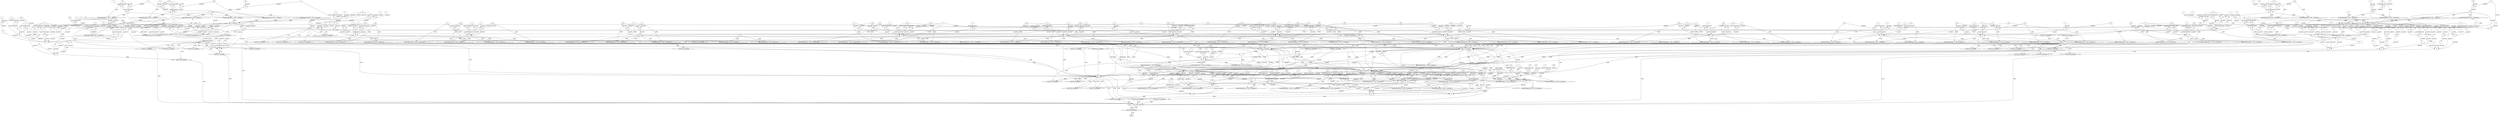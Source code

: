 digraph dag {
"CHC_COMP_FALSE" [label="CHC_COMP_FALSE" nodeName="CHC_COMP_FALSE" class=CONTROL  shape="rect"];
"REC__f" [label="REC__f" nodeName="REC__f" class=CONTROL  shape="rect"];
"REC_f_" [label="REC_f_" nodeName="REC_f_" class=CONTROL  shape="rect"];
"REC_f_f" [label="REC_f_f" nodeName="REC_f_f" class=CONTROL  shape="rect"];
FALSE [label="FALSE" nodeName=FALSE class=CONTROL  shape="rect"];
Initial [label="Initial" nodeName=Initial class=CONTROL  shape="rect"];
ControlFowHyperEdge_0 [label="Control flow hyperedge" nodeName=ControlFowHyperEdge_0 class=controlFlowHyperEdge shape="diamond"];
"REC__f" -> ControlFowHyperEdge_0 [label="CFHE"]
ControlFowHyperEdge_0 -> "REC__f" [label="CFHE"]
ControlFowHyperEdge_1 [label="Control flow hyperedge" nodeName=ControlFowHyperEdge_1 class=controlFlowHyperEdge shape="diamond"];
"REC__f" -> ControlFowHyperEdge_1 [label="CFHE"]
ControlFowHyperEdge_1 -> "REC__f" [label="CFHE"]
ControlFowHyperEdge_2 [label="Control flow hyperedge" nodeName=ControlFowHyperEdge_2 class=controlFlowHyperEdge shape="diamond"];
"Initial" -> ControlFowHyperEdge_2 [label="CFHE"]
ControlFowHyperEdge_2 -> "REC__f" [label="CFHE"]
ControlFowHyperEdge_3 [label="Control flow hyperedge" nodeName=ControlFowHyperEdge_3 class=controlFlowHyperEdge shape="diamond"];
"Initial" -> ControlFowHyperEdge_3 [label="CFHE"]
ControlFowHyperEdge_3 -> "REC__f" [label="CFHE"]
ControlFowHyperEdge_4 [label="Control flow hyperedge" nodeName=ControlFowHyperEdge_4 class=controlFlowHyperEdge shape="diamond"];
"REC_f_" -> ControlFowHyperEdge_4 [label="CFHE"]
ControlFowHyperEdge_4 -> "REC_f_" [label="CFHE"]
ControlFowHyperEdge_5 [label="Control flow hyperedge" nodeName=ControlFowHyperEdge_5 class=controlFlowHyperEdge shape="diamond"];
"REC_f_" -> ControlFowHyperEdge_5 [label="CFHE"]
ControlFowHyperEdge_5 -> "REC_f_" [label="CFHE"]
ControlFowHyperEdge_6 [label="Control flow hyperedge" nodeName=ControlFowHyperEdge_6 class=controlFlowHyperEdge shape="diamond"];
"Initial" -> ControlFowHyperEdge_6 [label="CFHE"]
ControlFowHyperEdge_6 -> "REC_f_" [label="CFHE"]
ControlFowHyperEdge_7 [label="Control flow hyperedge" nodeName=ControlFowHyperEdge_7 class=controlFlowHyperEdge shape="diamond"];
"Initial" -> ControlFowHyperEdge_7 [label="CFHE"]
ControlFowHyperEdge_7 -> "REC_f_" [label="CFHE"]
ControlFowHyperEdge_8 [label="Control flow hyperedge" nodeName=ControlFowHyperEdge_8 class=controlFlowHyperEdge shape="diamond"];
"REC_f_" -> ControlFowHyperEdge_8 [label="CFHE"]
ControlFowHyperEdge_8 -> "REC_f_f" [label="CFHE"]
ControlFowHyperEdge_9 [label="Control flow hyperedge" nodeName=ControlFowHyperEdge_9 class=controlFlowHyperEdge shape="diamond"];
"REC_f_" -> ControlFowHyperEdge_9 [label="CFHE"]
ControlFowHyperEdge_9 -> "REC_f_f" [label="CFHE"]
ControlFowHyperEdge_10 [label="Control flow hyperedge" nodeName=ControlFowHyperEdge_10 class=controlFlowHyperEdge shape="diamond"];
"REC_f_" -> ControlFowHyperEdge_10 [label="CFHE"]
ControlFowHyperEdge_10 -> "REC_f_f" [label="CFHE"]
ControlFowHyperEdge_11 [label="Control flow hyperedge" nodeName=ControlFowHyperEdge_11 class=controlFlowHyperEdge shape="diamond"];
"REC_f_" -> ControlFowHyperEdge_11 [label="CFHE"]
ControlFowHyperEdge_11 -> "REC_f_f" [label="CFHE"]
ControlFowHyperEdge_12 [label="Control flow hyperedge" nodeName=ControlFowHyperEdge_12 class=controlFlowHyperEdge shape="diamond"];
"REC_f_f" -> ControlFowHyperEdge_12 [label="CFHE"]
ControlFowHyperEdge_12 -> "REC_f_f" [label="CFHE"]
ControlFowHyperEdge_13 [label="Control flow hyperedge" nodeName=ControlFowHyperEdge_13 class=controlFlowHyperEdge shape="diamond"];
"REC_f_f" -> ControlFowHyperEdge_13 [label="CFHE"]
ControlFowHyperEdge_13 -> "REC_f_f" [label="CFHE"]
ControlFowHyperEdge_14 [label="Control flow hyperedge" nodeName=ControlFowHyperEdge_14 class=controlFlowHyperEdge shape="diamond"];
"REC_f_f" -> ControlFowHyperEdge_14 [label="CFHE"]
ControlFowHyperEdge_14 -> "REC_f_f" [label="CFHE"]
ControlFowHyperEdge_15 [label="Control flow hyperedge" nodeName=ControlFowHyperEdge_15 class=controlFlowHyperEdge shape="diamond"];
"REC_f_f" -> ControlFowHyperEdge_15 [label="CFHE"]
ControlFowHyperEdge_15 -> "REC_f_f" [label="CFHE"]
ControlFowHyperEdge_16 [label="Control flow hyperedge" nodeName=ControlFowHyperEdge_16 class=controlFlowHyperEdge shape="diamond"];
"REC__f" -> ControlFowHyperEdge_16 [label="CFHE"]
ControlFowHyperEdge_16 -> "REC_f_f" [label="CFHE"]
ControlFowHyperEdge_17 [label="Control flow hyperedge" nodeName=ControlFowHyperEdge_17 class=controlFlowHyperEdge shape="diamond"];
"REC__f" -> ControlFowHyperEdge_17 [label="CFHE"]
ControlFowHyperEdge_17 -> "REC_f_f" [label="CFHE"]
ControlFowHyperEdge_18 [label="Control flow hyperedge" nodeName=ControlFowHyperEdge_18 class=controlFlowHyperEdge shape="diamond"];
"Initial" -> ControlFowHyperEdge_18 [label="CFHE"]
ControlFowHyperEdge_18 -> "REC_f_f" [label="CFHE"]
ControlFowHyperEdge_19 [label="Control flow hyperedge" nodeName=ControlFowHyperEdge_19 class=controlFlowHyperEdge shape="diamond"];
"Initial" -> ControlFowHyperEdge_19 [label="CFHE"]
ControlFowHyperEdge_19 -> "REC_f_f" [label="CFHE"]
ControlFowHyperEdge_20 [label="Control flow hyperedge" nodeName=ControlFowHyperEdge_20 class=controlFlowHyperEdge shape="diamond"];
"REC__f" -> ControlFowHyperEdge_20 [label="CFHE"]
ControlFowHyperEdge_20 -> "REC_f_f" [label="CFHE"]
ControlFowHyperEdge_21 [label="Control flow hyperedge" nodeName=ControlFowHyperEdge_21 class=controlFlowHyperEdge shape="diamond"];
"REC__f" -> ControlFowHyperEdge_21 [label="CFHE"]
ControlFowHyperEdge_21 -> "REC_f_f" [label="CFHE"]
ControlFowHyperEdge_22 [label="Control flow hyperedge" nodeName=ControlFowHyperEdge_22 class=controlFlowHyperEdge shape="diamond"];
"Initial" -> ControlFowHyperEdge_22 [label="CFHE"]
ControlFowHyperEdge_22 -> "REC_f_f" [label="CFHE"]
ControlFowHyperEdge_23 [label="Control flow hyperedge" nodeName=ControlFowHyperEdge_23 class=controlFlowHyperEdge shape="diamond"];
"Initial" -> ControlFowHyperEdge_23 [label="CFHE"]
ControlFowHyperEdge_23 -> "REC_f_f" [label="CFHE"]
ControlFowHyperEdge_24 [label="Control flow hyperedge" nodeName=ControlFowHyperEdge_24 class=controlFlowHyperEdge shape="diamond"];
"Initial" -> ControlFowHyperEdge_24 [label="CFHE"]
ControlFowHyperEdge_24 -> "CHC_COMP_FALSE" [label="CFHE"]
ControlFowHyperEdge_25 [label="Control flow hyperedge" nodeName=ControlFowHyperEdge_25 class=controlFlowHyperEdge shape="diamond"];
"REC__f" -> ControlFowHyperEdge_25 [label="CFHE"]
ControlFowHyperEdge_25 -> "CHC_COMP_FALSE" [label="CFHE"]
ControlFowHyperEdge_26 [label="Control flow hyperedge" nodeName=ControlFowHyperEdge_26 class=controlFlowHyperEdge shape="diamond"];
"Initial" -> ControlFowHyperEdge_26 [label="CFHE"]
ControlFowHyperEdge_26 -> "CHC_COMP_FALSE" [label="CFHE"]
ControlFowHyperEdge_27 [label="Control flow hyperedge" nodeName=ControlFowHyperEdge_27 class=controlFlowHyperEdge shape="diamond"];
"REC__f" -> ControlFowHyperEdge_27 [label="CFHE"]
ControlFowHyperEdge_27 -> "CHC_COMP_FALSE" [label="CFHE"]
ControlFowHyperEdge_28 [label="Control flow hyperedge" nodeName=ControlFowHyperEdge_28 class=controlFlowHyperEdge shape="diamond"];
"REC__f" -> ControlFowHyperEdge_28 [label="CFHE"]
ControlFowHyperEdge_28 -> "CHC_COMP_FALSE" [label="CFHE"]
ControlFowHyperEdge_29 [label="Control flow hyperedge" nodeName=ControlFowHyperEdge_29 class=controlFlowHyperEdge shape="diamond"];
"REC_f_f" -> ControlFowHyperEdge_29 [label="CFHE"]
ControlFowHyperEdge_29 -> "CHC_COMP_FALSE" [label="CFHE"]
ControlFowHyperEdge_30 [label="Control flow hyperedge" nodeName=ControlFowHyperEdge_30 class=controlFlowHyperEdge shape="diamond"];
"REC_f_f" -> ControlFowHyperEdge_30 [label="CFHE"]
ControlFowHyperEdge_30 -> "CHC_COMP_FALSE" [label="CFHE"]
ControlFowHyperEdge_31 [label="Control flow hyperedge" nodeName=ControlFowHyperEdge_31 class=controlFlowHyperEdge shape="diamond"];
"REC_f_f" -> ControlFowHyperEdge_31 [label="CFHE"]
ControlFowHyperEdge_31 -> "CHC_COMP_FALSE" [label="CFHE"]
ControlFowHyperEdge_32 [label="Control flow hyperedge" nodeName=ControlFowHyperEdge_32 class=controlFlowHyperEdge shape="diamond"];
"REC_f_" -> ControlFowHyperEdge_32 [label="CFHE"]
ControlFowHyperEdge_32 -> "CHC_COMP_FALSE" [label="CFHE"]
ControlFowHyperEdge_33 [label="Control flow hyperedge" nodeName=ControlFowHyperEdge_33 class=controlFlowHyperEdge shape="diamond"];
"REC_f_" -> ControlFowHyperEdge_33 [label="CFHE"]
ControlFowHyperEdge_33 -> "CHC_COMP_FALSE" [label="CFHE"]
ControlFowHyperEdge_34 [label="Control flow hyperedge" nodeName=ControlFowHyperEdge_34 class=controlFlowHyperEdge shape="diamond"];
"REC_f_" -> ControlFowHyperEdge_34 [label="CFHE"]
ControlFowHyperEdge_34 -> "CHC_COMP_FALSE" [label="CFHE"]
ControlFowHyperEdge_35 [label="Control flow hyperedge" nodeName=ControlFowHyperEdge_35 class=controlFlowHyperEdge shape="diamond"];
"CHC_COMP_FALSE" -> ControlFowHyperEdge_35 [label="CFHE"]
ControlFowHyperEdge_35 -> "FALSE" [label="CFHE"]
"REC__f_argument_0" [label="REC__f_argument_0" nodeName=argument0 class=argument  head="REC__f" shape="oval"];
"REC__f_argument_0" -> "REC__f"[label="argument" style="dashed"]
"REC__f_argument_1" [label="REC__f_argument_1" nodeName=argument1 class=argument  head="REC__f" shape="oval"];
"REC__f_argument_1" -> "REC__f"[label="argument" style="dashed"]
"REC_f__argument_0" [label="REC_f__argument_0" nodeName=argument0 class=argument  head="REC_f_" shape="oval"];
"REC_f__argument_0" -> "REC_f_"[label="argument" style="dashed"]
"REC_f__argument_1" [label="REC_f__argument_1" nodeName=argument1 class=argument  head="REC_f_" shape="oval"];
"REC_f__argument_1" -> "REC_f_"[label="argument" style="dashed"]
"REC_f_f_argument_0" [label="REC_f_f_argument_0" nodeName=argument0 class=argument  head="REC_f_f" shape="oval"];
"REC_f_f_argument_0" -> "REC_f_f"[label="argument" style="dashed"]
"REC_f_f_argument_1" [label="REC_f_f_argument_1" nodeName=argument1 class=argument  head="REC_f_f" shape="oval"];
"REC_f_f_argument_1" -> "REC_f_f"[label="argument" style="dashed"]
"REC_f_f_argument_2" [label="REC_f_f_argument_2" nodeName=argument2 class=argument  head="REC_f_f" shape="oval"];
"REC_f_f_argument_2" -> "REC_f_f"[label="argument" style="dashed"]
"REC_f_f_argument_3" [label="REC_f_f_argument_3" nodeName=argument3 class=argument  head="REC_f_f" shape="oval"];
"REC_f_f_argument_3" -> "REC_f_f"[label="argument" style="dashed"]

"xxxREC__f___REC__f_0xxx_and" [label="&" nodeName="xxxREC__f___REC__f_0xxx_and" class=Operator shape="rect"];
"xxxREC__f___REC__f_0xxxguard_0_node_0" [label=">=" nodeName="xxxREC__f___REC__f_0xxxguard_0_node_0" class=Operator  shape="rect"];
"xxxREC__f___REC__f_0xxxguard_0_node_1" [label="-3" nodeName="xxxREC__f___REC__f_0xxxguard_0_node_1" class=IdealInt ];
"xxxREC__f___REC__f_0xxxguard_0_node_1" -> "xxxREC__f___REC__f_0xxxguard_0_node_0"[label="guardAST"]
"REC__f_argument_1" -> "xxxREC__f___REC__f_0xxxguard_0_node_0"[label="guardAST"]

"xxxREC__f___REC__f_0xxxguard_0_node_0" -> "xxxREC__f___REC__f_0xxx_and" [label="guardAST"];
"xxxREC__f___REC__f_0xxxguard1_node_0" [label=">=" nodeName="xxxREC__f___REC__f_0xxxguard1_node_0" class=Operator  shape="rect"];
"xxxREC__f___REC__f_0xxxguard1_node_1" [label="_P3" nodeName="xxxREC__f___REC__f_0xxxguard1_node_1" class=symbolicConstant ];
"xxxREC__f___REC__f_0xxxguard1_node_1" -> "xxxREC__f___REC__f_0xxxguard1_node_0"[label="guardAST"]
"xxxREC__f___REC__f_0xxxdataFlow_0_node_2" -> "xxxREC__f___REC__f_0xxxguard1_node_0"[label="guardAST"]

"xxxREC__f___REC__f_0xxxguard1_node_0" -> "xxxREC__f___REC__f_0xxx_and" [label="guardAST"];
"xxxREC__f___REC__f_0xxx_and" -> "ControlFowHyperEdge_0" [label="CFHE"];
"xxxREC__f___REC__f_0xxxdataFlow_0_node_0" [label="-" nodeName="xxxREC__f___REC__f_0xxxdataFlow_0_node_0" class= Operator shape="rect"];
"xxxREC__f___REC__f_0xxxdataFlow_0_node_2" [label="2" nodeName="xxxREC__f___REC__f_0xxxdataFlow_0_node_2" class=IdealInt ];
"REC__f_argument_0" -> "xxxREC__f___REC__f_0xxxdataFlow_0_node_0"[label="dataFlow"]
"xxxREC__f___REC__f_0xxxdataFlow_0_node_2" -> "xxxREC__f___REC__f_0xxxdataFlow_0_node_0"[label="dataFlow"]


"xxxREC__f___REC__f_1xxx_and" [label="&" nodeName="xxxREC__f___REC__f_1xxx_and" class=Operator shape="rect"];
"xxxREC__f___REC__f_1xxxguard_0_node_0" [label=">=" nodeName="xxxREC__f___REC__f_1xxxguard_0_node_0" class=Operator  shape="rect"];
"xxxREC__f___REC__f_1xxxguard_0_node_1" [label="_P2" nodeName="xxxREC__f___REC__f_1xxxguard_0_node_1" class=symbolicConstant ];
"xxxREC__f___REC__f_1xxxguard_0_node_2" [label="0" nodeName="xxxREC__f___REC__f_1xxxguard_0_node_2" class=IdealInt ];
"xxxREC__f___REC__f_1xxxguard_0_node_1" -> "xxxREC__f___REC__f_1xxxguard_0_node_0"[label="guardAST"]
"xxxREC__f___REC__f_1xxxguard_0_node_2" -> "xxxREC__f___REC__f_1xxxguard_0_node_0"[label="guardAST"]

"xxxREC__f___REC__f_1xxxguard_0_node_0" -> "xxxREC__f___REC__f_1xxx_and" [label="guardAST"];
"xxxREC__f___REC__f_1xxxguard1_node_0" [label=">=" nodeName="xxxREC__f___REC__f_1xxxguard1_node_0" class=Operator  shape="rect"];
"xxxREC__f___REC__f_1xxxguard1_node_1" [label="_P3" nodeName="xxxREC__f___REC__f_1xxxguard1_node_1" class=symbolicConstant ];
"xxxREC__f___REC__f_1xxxguard1_node_1" -> "xxxREC__f___REC__f_1xxxguard1_node_0"[label="guardAST"]
"xxxREC__f___REC__f_1xxxdataFlow_0_node_2" -> "xxxREC__f___REC__f_1xxxguard1_node_0"[label="guardAST"]

"xxxREC__f___REC__f_1xxxguard1_node_0" -> "xxxREC__f___REC__f_1xxx_and" [label="guardAST"];
"xxxREC__f___REC__f_1xxx_and" -> "ControlFowHyperEdge_1" [label="CFHE"];
"xxxREC__f___REC__f_1xxxdataFlow_0_node_0" [label="-" nodeName="xxxREC__f___REC__f_1xxxdataFlow_0_node_0" class= Operator shape="rect"];
"xxxREC__f___REC__f_1xxxdataFlow_0_node_2" [label="2" nodeName="xxxREC__f___REC__f_1xxxdataFlow_0_node_2" class=IdealInt ];
"REC__f_argument_0" -> "xxxREC__f___REC__f_1xxxdataFlow_0_node_0"[label="dataFlow"]
"xxxREC__f___REC__f_1xxxdataFlow_0_node_2" -> "xxxREC__f___REC__f_1xxxdataFlow_0_node_0"[label="dataFlow"]

"xxxREC__f___REC__f_1xxxdataFlow1_node_0" [label="-" nodeName="xxxREC__f___REC__f_1xxxdataFlow1_node_0" class= Operator shape="rect"];
"REC__f_argument_1" -> "xxxREC__f___REC__f_1xxxdataFlow1_node_0"[label="dataFlow"]
"xxxREC__f___REC__f_1xxxdataFlow_0_node_2" -> "xxxREC__f___REC__f_1xxxdataFlow1_node_0"[label="dataFlow"]

"xxxREC__f___Initial_2xxx_and" [label="&" nodeName="xxxREC__f___Initial_2xxx_and" class=Operator shape="rect"];
"xxxREC__f___Initial_2xxxguard_0_node_0" [label=">=" nodeName="xxxREC__f___Initial_2xxxguard_0_node_0" class=Operator  shape="rect"];
"xxxREC__f___Initial_2xxxguard_0_node_1" [label="1" nodeName="xxxREC__f___Initial_2xxxguard_0_node_1" class=IdealInt ];
"xxxREC__f___Initial_2xxxguard_0_node_1" -> "xxxREC__f___Initial_2xxxguard_0_node_0"[label="guardAST"]
"xxxREC__f___Initial_2xxxdataFlow_0_node_0" -> "xxxREC__f___Initial_2xxxguard_0_node_0"[label="guardAST"]

"xxxREC__f___Initial_2xxxguard_0_node_0" -> "xxxREC__f___Initial_2xxx_and" [label="guardAST"];
"xxxREC__f___Initial_2xxxguard1_node_0" [label=">=" nodeName="xxxREC__f___Initial_2xxxguard1_node_0" class=Operator  shape="rect"];
"xxxREC__f___Initial_2xxxguard1_node_2" [label="0" nodeName="xxxREC__f___Initial_2xxxguard1_node_2" class=IdealInt ];
"xxxREC__f___Initial_2xxxdataFlow_0_node_0" -> "xxxREC__f___Initial_2xxxguard1_node_0"[label="guardAST"]
"xxxREC__f___Initial_2xxxguard1_node_2" -> "xxxREC__f___Initial_2xxxguard1_node_0"[label="guardAST"]

"xxxREC__f___Initial_2xxxguard1_node_0" -> "xxxREC__f___Initial_2xxx_and" [label="guardAST"];
"xxxREC__f___Initial_2xxxguard2_node_0" [label="=" nodeName="xxxREC__f___Initial_2xxxguard2_node_0" class=Operator  shape="rect"];
"xxxREC__f___Initial_2xxxdataFlow1_node_0" -> "xxxREC__f___Initial_2xxxguard2_node_0"[label="guardAST"]
"xxxREC__f___Initial_2xxxdataFlow_0_node_0" -> "xxxREC__f___Initial_2xxxguard2_node_0"[label="guardAST"]

"xxxREC__f___Initial_2xxxguard2_node_0" -> "xxxREC__f___Initial_2xxx_and" [label="guardAST"];
"xxxREC__f___Initial_2xxx_and" -> "ControlFowHyperEdge_2" [label="CFHE"];
"xxxREC__f___Initial_2xxxdataFlow_0_node_0" [label="_P1" nodeName="xxxREC__f___Initial_2xxxdataFlow_0_node_0" class=symbolicConstant ];

"xxxREC__f___Initial_2xxxdataFlow1_node_0" [label="_P0" nodeName="xxxREC__f___Initial_2xxxdataFlow1_node_0" class=symbolicConstant ];

"xxxREC__f___Initial_3xxx_and" [label="&" nodeName="xxxREC__f___Initial_3xxx_and" class=Operator shape="rect"];
"xxxREC__f___Initial_3xxxguard_0_node_0" [label=">=" nodeName="xxxREC__f___Initial_3xxxguard_0_node_0" class=Operator  shape="rect"];
"xxxREC__f___Initial_3xxxguard_0_node_1" [label="-1" nodeName="xxxREC__f___Initial_3xxxguard_0_node_1" class=IdealInt ];
"xxxREC__f___Initial_3xxxguard_0_node_1" -> "xxxREC__f___Initial_3xxxguard_0_node_0"[label="guardAST"]
"xxxREC__f___Initial_3xxxdataFlow_0_node_0" -> "xxxREC__f___Initial_3xxxguard_0_node_0"[label="guardAST"]

"xxxREC__f___Initial_3xxxguard_0_node_0" -> "xxxREC__f___Initial_3xxx_and" [label="guardAST"];
"xxxREC__f___Initial_3xxxguard1_node_0" [label=">=" nodeName="xxxREC__f___Initial_3xxxguard1_node_0" class=Operator  shape="rect"];
"xxxREC__f___Initial_3xxxguard1_node_1" [label="1" nodeName="xxxREC__f___Initial_3xxxguard1_node_1" class=IdealInt ];
"xxxREC__f___Initial_3xxxguard1_node_1" -> "xxxREC__f___Initial_3xxxguard1_node_0"[label="guardAST"]
"xxxREC__f___Initial_3xxxdataFlow_0_node_0" -> "xxxREC__f___Initial_3xxxguard1_node_0"[label="guardAST"]

"xxxREC__f___Initial_3xxxguard1_node_0" -> "xxxREC__f___Initial_3xxx_and" [label="guardAST"];
"xxxREC__f___Initial_3xxx_and" -> "ControlFowHyperEdge_3" [label="CFHE"];
"xxxREC__f___Initial_3xxxdataFlow_0_node_0" [label="_P1" nodeName="xxxREC__f___Initial_3xxxdataFlow_0_node_0" class=symbolicConstant ];

"xxxREC__f___Initial_3xxxdataFlow1_node_0" [label="0" nodeName="xxxREC__f___Initial_3xxxdataFlow1_node_0" class=IdealInt ];

"xxxREC_f____REC_f__4xxx_and" [label="&" nodeName="xxxREC_f____REC_f__4xxx_and" class=Operator shape="rect"];
"xxxREC_f____REC_f__4xxxguard_0_node_0" [label=">=" nodeName="xxxREC_f____REC_f__4xxxguard_0_node_0" class=Operator  shape="rect"];
"xxxREC_f____REC_f__4xxxguard_0_node_1" [label="-2" nodeName="xxxREC_f____REC_f__4xxxguard_0_node_1" class=IdealInt ];
"xxxREC_f____REC_f__4xxxguard_0_node_1" -> "xxxREC_f____REC_f__4xxxguard_0_node_0"[label="guardAST"]
"REC_f__argument_1" -> "xxxREC_f____REC_f__4xxxguard_0_node_0"[label="guardAST"]

"xxxREC_f____REC_f__4xxxguard_0_node_0" -> "xxxREC_f____REC_f__4xxx_and" [label="guardAST"];
"xxxREC_f____REC_f__4xxxguard1_node_0" [label=">=" nodeName="xxxREC_f____REC_f__4xxxguard1_node_0" class=Operator  shape="rect"];
"xxxREC_f____REC_f__4xxxguard1_node_1" [label="_P3" nodeName="xxxREC_f____REC_f__4xxxguard1_node_1" class=symbolicConstant ];
"xxxREC_f____REC_f__4xxxguard1_node_1" -> "xxxREC_f____REC_f__4xxxguard1_node_0"[label="guardAST"]
"xxxREC_f____REC_f__4xxxdataFlow_0_node_2" -> "xxxREC_f____REC_f__4xxxguard1_node_0"[label="guardAST"]

"xxxREC_f____REC_f__4xxxguard1_node_0" -> "xxxREC_f____REC_f__4xxx_and" [label="guardAST"];
"xxxREC_f____REC_f__4xxx_and" -> "ControlFowHyperEdge_4" [label="CFHE"];
"xxxREC_f____REC_f__4xxxdataFlow_0_node_0" [label="-" nodeName="xxxREC_f____REC_f__4xxxdataFlow_0_node_0" class= Operator shape="rect"];
"xxxREC_f____REC_f__4xxxdataFlow_0_node_2" [label="1" nodeName="xxxREC_f____REC_f__4xxxdataFlow_0_node_2" class=IdealInt ];
"REC_f__argument_0" -> "xxxREC_f____REC_f__4xxxdataFlow_0_node_0"[label="dataFlow"]
"xxxREC_f____REC_f__4xxxdataFlow_0_node_2" -> "xxxREC_f____REC_f__4xxxdataFlow_0_node_0"[label="dataFlow"]


"xxxREC_f____REC_f__5xxx_and" [label="&" nodeName="xxxREC_f____REC_f__5xxx_and" class=Operator shape="rect"];
"xxxREC_f____REC_f__5xxxguard_0_node_0" [label=">=" nodeName="xxxREC_f____REC_f__5xxxguard_0_node_0" class=Operator  shape="rect"];
"xxxREC_f____REC_f__5xxxguard_0_node_1" [label="_P2" nodeName="xxxREC_f____REC_f__5xxxguard_0_node_1" class=symbolicConstant ];
"xxxREC_f____REC_f__5xxxguard_0_node_2" [label="0" nodeName="xxxREC_f____REC_f__5xxxguard_0_node_2" class=IdealInt ];
"xxxREC_f____REC_f__5xxxguard_0_node_1" -> "xxxREC_f____REC_f__5xxxguard_0_node_0"[label="guardAST"]
"xxxREC_f____REC_f__5xxxguard_0_node_2" -> "xxxREC_f____REC_f__5xxxguard_0_node_0"[label="guardAST"]

"xxxREC_f____REC_f__5xxxguard_0_node_0" -> "xxxREC_f____REC_f__5xxx_and" [label="guardAST"];
"xxxREC_f____REC_f__5xxxguard1_node_0" [label=">=" nodeName="xxxREC_f____REC_f__5xxxguard1_node_0" class=Operator  shape="rect"];
"xxxREC_f____REC_f__5xxxguard1_node_1" [label="_P3" nodeName="xxxREC_f____REC_f__5xxxguard1_node_1" class=symbolicConstant ];
"xxxREC_f____REC_f__5xxxguard1_node_1" -> "xxxREC_f____REC_f__5xxxguard1_node_0"[label="guardAST"]
"xxxREC_f____REC_f__5xxxdataFlow_0_node_2" -> "xxxREC_f____REC_f__5xxxguard1_node_0"[label="guardAST"]

"xxxREC_f____REC_f__5xxxguard1_node_0" -> "xxxREC_f____REC_f__5xxx_and" [label="guardAST"];
"xxxREC_f____REC_f__5xxx_and" -> "ControlFowHyperEdge_5" [label="CFHE"];
"xxxREC_f____REC_f__5xxxdataFlow_0_node_0" [label="-" nodeName="xxxREC_f____REC_f__5xxxdataFlow_0_node_0" class= Operator shape="rect"];
"xxxREC_f____REC_f__5xxxdataFlow_0_node_2" [label="1" nodeName="xxxREC_f____REC_f__5xxxdataFlow_0_node_2" class=IdealInt ];
"REC_f__argument_0" -> "xxxREC_f____REC_f__5xxxdataFlow_0_node_0"[label="dataFlow"]
"xxxREC_f____REC_f__5xxxdataFlow_0_node_2" -> "xxxREC_f____REC_f__5xxxdataFlow_0_node_0"[label="dataFlow"]

"xxxREC_f____REC_f__5xxxdataFlow1_node_0" [label="-" nodeName="xxxREC_f____REC_f__5xxxdataFlow1_node_0" class= Operator shape="rect"];
"REC_f__argument_1" -> "xxxREC_f____REC_f__5xxxdataFlow1_node_0"[label="dataFlow"]
"xxxREC_f____REC_f__5xxxdataFlow_0_node_2" -> "xxxREC_f____REC_f__5xxxdataFlow1_node_0"[label="dataFlow"]

"xxxREC_f____Initial_6xxx_and" [label="&" nodeName="xxxREC_f____Initial_6xxx_and" class=Operator shape="rect"];
"xxxREC_f____Initial_6xxxguard_0_node_0" [label=">=" nodeName="xxxREC_f____Initial_6xxxguard_0_node_0" class=Operator  shape="rect"];
"xxxREC_f____Initial_6xxxguard_0_node_1" [label="0" nodeName="xxxREC_f____Initial_6xxxguard_0_node_1" class=IdealInt ];
"xxxREC_f____Initial_6xxxguard_0_node_1" -> "xxxREC_f____Initial_6xxxguard_0_node_0"[label="guardAST"]
"xxxREC_f____Initial_6xxxdataFlow_0_node_0" -> "xxxREC_f____Initial_6xxxguard_0_node_0"[label="guardAST"]

"xxxREC_f____Initial_6xxxguard_0_node_0" -> "xxxREC_f____Initial_6xxx_and" [label="guardAST"];
"xxxREC_f____Initial_6xxxguard1_node_0" [label=">=" nodeName="xxxREC_f____Initial_6xxxguard1_node_0" class=Operator  shape="rect"];
"xxxREC_f____Initial_6xxxdataFlow_0_node_0" -> "xxxREC_f____Initial_6xxxguard1_node_0"[label="guardAST"]
"xxxREC_f____Initial_6xxxguard_0_node_1" -> "xxxREC_f____Initial_6xxxguard1_node_0"[label="guardAST"]

"xxxREC_f____Initial_6xxxguard1_node_0" -> "xxxREC_f____Initial_6xxx_and" [label="guardAST"];
"xxxREC_f____Initial_6xxxguard2_node_0" [label="=" nodeName="xxxREC_f____Initial_6xxxguard2_node_0" class=Operator  shape="rect"];
"xxxREC_f____Initial_6xxxdataFlow1_node_0" -> "xxxREC_f____Initial_6xxxguard2_node_0"[label="guardAST"]
"xxxREC_f____Initial_6xxxdataFlow_0_node_0" -> "xxxREC_f____Initial_6xxxguard2_node_0"[label="guardAST"]

"xxxREC_f____Initial_6xxxguard2_node_0" -> "xxxREC_f____Initial_6xxx_and" [label="guardAST"];
"xxxREC_f____Initial_6xxx_and" -> "ControlFowHyperEdge_6" [label="CFHE"];
"xxxREC_f____Initial_6xxxdataFlow_0_node_0" [label="_P1" nodeName="xxxREC_f____Initial_6xxxdataFlow_0_node_0" class=symbolicConstant ];

"xxxREC_f____Initial_6xxxdataFlow1_node_0" [label="_P0" nodeName="xxxREC_f____Initial_6xxxdataFlow1_node_0" class=symbolicConstant ];

"xxxREC_f____Initial_7xxx_and" [label="&" nodeName="xxxREC_f____Initial_7xxx_and" class=Operator shape="rect"];
"xxxREC_f____Initial_7xxxguard_0_node_0" [label=">=" nodeName="xxxREC_f____Initial_7xxxguard_0_node_0" class=Operator  shape="rect"];
"xxxREC_f____Initial_7xxxguard_0_node_1" [label="-1" nodeName="xxxREC_f____Initial_7xxxguard_0_node_1" class=IdealInt ];
"xxxREC_f____Initial_7xxxguard_0_node_1" -> "xxxREC_f____Initial_7xxxguard_0_node_0"[label="guardAST"]
"xxxREC_f____Initial_7xxxdataFlow_0_node_0" -> "xxxREC_f____Initial_7xxxguard_0_node_0"[label="guardAST"]

"xxxREC_f____Initial_7xxxguard_0_node_0" -> "xxxREC_f____Initial_7xxx_and" [label="guardAST"];
"xxxREC_f____Initial_7xxxguard1_node_0" [label=">=" nodeName="xxxREC_f____Initial_7xxxguard1_node_0" class=Operator  shape="rect"];
"xxxREC_f____Initial_7xxxdataFlow1_node_0" -> "xxxREC_f____Initial_7xxxguard1_node_0"[label="guardAST"]
"xxxREC_f____Initial_7xxxdataFlow_0_node_0" -> "xxxREC_f____Initial_7xxxguard1_node_0"[label="guardAST"]

"xxxREC_f____Initial_7xxxguard1_node_0" -> "xxxREC_f____Initial_7xxx_and" [label="guardAST"];
"xxxREC_f____Initial_7xxx_and" -> "ControlFowHyperEdge_7" [label="CFHE"];
"xxxREC_f____Initial_7xxxdataFlow_0_node_0" [label="_P1" nodeName="xxxREC_f____Initial_7xxxdataFlow_0_node_0" class=symbolicConstant ];

"xxxREC_f____Initial_7xxxdataFlow1_node_0" [label="0" nodeName="xxxREC_f____Initial_7xxxdataFlow1_node_0" class=IdealInt ];

"xxxREC_f_f___REC_f__8xxx_and" [label="&" nodeName="xxxREC_f_f___REC_f__8xxx_and" class=Operator shape="rect"];
"xxxREC_f_f___REC_f__8xxxguard_0_node_0" [label=">=" nodeName="xxxREC_f_f___REC_f__8xxxguard_0_node_0" class=Operator  shape="rect"];
"xxxREC_f_f___REC_f__8xxxguard_0_node_1" [label="-2" nodeName="xxxREC_f_f___REC_f__8xxxguard_0_node_1" class=IdealInt ];
"xxxREC_f_f___REC_f__8xxxguard_0_node_1" -> "xxxREC_f_f___REC_f__8xxxguard_0_node_0"[label="guardAST"]
"REC_f__argument_1" -> "xxxREC_f_f___REC_f__8xxxguard_0_node_0"[label="guardAST"]

"xxxREC_f_f___REC_f__8xxxguard_0_node_0" -> "xxxREC_f_f___REC_f__8xxx_and" [label="guardAST"];
"xxxREC_f_f___REC_f__8xxxguard1_node_0" [label=">=" nodeName="xxxREC_f_f___REC_f__8xxxguard1_node_0" class=Operator  shape="rect"];
"xxxREC_f_f___REC_f__8xxxguard1_node_1" [label="-1" nodeName="xxxREC_f_f___REC_f__8xxxguard1_node_1" class=IdealInt ];
"xxxREC_f_f___REC_f__8xxxguard1_node_1" -> "xxxREC_f_f___REC_f__8xxxguard1_node_0"[label="guardAST"]
"xxxREC_f_f___REC_f__8xxxdataFlow2_node_0" -> "xxxREC_f_f___REC_f__8xxxguard1_node_0"[label="guardAST"]

"xxxREC_f_f___REC_f__8xxxguard1_node_0" -> "xxxREC_f_f___REC_f__8xxx_and" [label="guardAST"];
"xxxREC_f_f___REC_f__8xxxguard2_node_0" [label=">=" nodeName="xxxREC_f_f___REC_f__8xxxguard2_node_0" class=Operator  shape="rect"];
"xxxREC_f_f___REC_f__8xxxguard2_node_1" [label="1" nodeName="xxxREC_f_f___REC_f__8xxxguard2_node_1" class=IdealInt ];
"xxxREC_f_f___REC_f__8xxxguard2_node_1" -> "xxxREC_f_f___REC_f__8xxxguard2_node_0"[label="guardAST"]
"xxxREC_f_f___REC_f__8xxxdataFlow2_node_0" -> "xxxREC_f_f___REC_f__8xxxguard2_node_0"[label="guardAST"]

"xxxREC_f_f___REC_f__8xxxguard2_node_0" -> "xxxREC_f_f___REC_f__8xxx_and" [label="guardAST"];
"xxxREC_f_f___REC_f__8xxxguard3_node_0" [label=">=" nodeName="xxxREC_f_f___REC_f__8xxxguard3_node_0" class=Operator  shape="rect"];
"xxxREC_f_f___REC_f__8xxxdataFlow_0_node_0" -> "xxxREC_f_f___REC_f__8xxxguard3_node_0"[label="guardAST"]
"xxxREC_f_f___REC_f__8xxxguard2_node_1" -> "xxxREC_f_f___REC_f__8xxxguard3_node_0"[label="guardAST"]

"xxxREC_f_f___REC_f__8xxxguard3_node_0" -> "xxxREC_f_f___REC_f__8xxx_and" [label="guardAST"];
"xxxREC_f_f___REC_f__8xxx_and" -> "ControlFowHyperEdge_8" [label="CFHE"];
"xxxREC_f_f___REC_f__8xxxdataFlow_0_node_0" [label="_P5" nodeName="xxxREC_f_f___REC_f__8xxxdataFlow_0_node_0" class=symbolicConstant ];

"xxxREC_f_f___REC_f__8xxxdataFlow1_node_0" [label="0" nodeName="xxxREC_f_f___REC_f__8xxxdataFlow1_node_0" class=IdealInt ];

"xxxREC_f_f___REC_f__8xxxdataFlow2_node_0" [label="_P3" nodeName="xxxREC_f_f___REC_f__8xxxdataFlow2_node_0" class=symbolicConstant ];


"xxxREC_f_f___REC_f__9xxx_and" [label="&" nodeName="xxxREC_f_f___REC_f__9xxx_and" class=Operator shape="rect"];
"xxxREC_f_f___REC_f__9xxxguard_0_node_0" [label=">=" nodeName="xxxREC_f_f___REC_f__9xxxguard_0_node_0" class=Operator  shape="rect"];
"xxxREC_f_f___REC_f__9xxxdataFlow1_node_0" -> "xxxREC_f_f___REC_f__9xxxguard_0_node_0"[label="guardAST"]
"xxxREC_f_f___REC_f__9xxxdataFlow3_node_0" -> "xxxREC_f_f___REC_f__9xxxguard_0_node_0"[label="guardAST"]

"xxxREC_f_f___REC_f__9xxxguard_0_node_0" -> "xxxREC_f_f___REC_f__9xxx_and" [label="guardAST"];
"xxxREC_f_f___REC_f__9xxxguard1_node_0" [label=">=" nodeName="xxxREC_f_f___REC_f__9xxxguard1_node_0" class=Operator  shape="rect"];
"xxxREC_f_f___REC_f__9xxxguard1_node_1" [label="-1" nodeName="xxxREC_f_f___REC_f__9xxxguard1_node_1" class=IdealInt ];
"xxxREC_f_f___REC_f__9xxxguard1_node_1" -> "xxxREC_f_f___REC_f__9xxxguard1_node_0"[label="guardAST"]
"xxxREC_f_f___REC_f__9xxxdataFlow2_node_0" -> "xxxREC_f_f___REC_f__9xxxguard1_node_0"[label="guardAST"]

"xxxREC_f_f___REC_f__9xxxguard1_node_0" -> "xxxREC_f_f___REC_f__9xxx_and" [label="guardAST"];
"xxxREC_f_f___REC_f__9xxxguard2_node_0" [label=">=" nodeName="xxxREC_f_f___REC_f__9xxxguard2_node_0" class=Operator  shape="rect"];
"xxxREC_f_f___REC_f__9xxxguard2_node_1" [label="1" nodeName="xxxREC_f_f___REC_f__9xxxguard2_node_1" class=IdealInt ];
"xxxREC_f_f___REC_f__9xxxguard2_node_1" -> "xxxREC_f_f___REC_f__9xxxguard2_node_0"[label="guardAST"]
"xxxREC_f_f___REC_f__9xxxdataFlow2_node_0" -> "xxxREC_f_f___REC_f__9xxxguard2_node_0"[label="guardAST"]

"xxxREC_f_f___REC_f__9xxxguard2_node_0" -> "xxxREC_f_f___REC_f__9xxx_and" [label="guardAST"];
"xxxREC_f_f___REC_f__9xxxguard3_node_0" [label=">=" nodeName="xxxREC_f_f___REC_f__9xxxguard3_node_0" class=Operator  shape="rect"];
"xxxREC_f_f___REC_f__9xxxdataFlow_0_node_0" -> "xxxREC_f_f___REC_f__9xxxguard3_node_0"[label="guardAST"]
"xxxREC_f_f___REC_f__9xxxguard2_node_1" -> "xxxREC_f_f___REC_f__9xxxguard3_node_0"[label="guardAST"]

"xxxREC_f_f___REC_f__9xxxguard3_node_0" -> "xxxREC_f_f___REC_f__9xxx_and" [label="guardAST"];
"xxxREC_f_f___REC_f__9xxx_and" -> "ControlFowHyperEdge_9" [label="CFHE"];
"xxxREC_f_f___REC_f__9xxxdataFlow_0_node_0" [label="_P5" nodeName="xxxREC_f_f___REC_f__9xxxdataFlow_0_node_0" class=symbolicConstant ];

"xxxREC_f_f___REC_f__9xxxdataFlow1_node_0" [label="_P4" nodeName="xxxREC_f_f___REC_f__9xxxdataFlow1_node_0" class=symbolicConstant ];

"xxxREC_f_f___REC_f__9xxxdataFlow2_node_0" [label="_P3" nodeName="xxxREC_f_f___REC_f__9xxxdataFlow2_node_0" class=symbolicConstant ];

"xxxREC_f_f___REC_f__9xxxdataFlow3_node_0" [label="0" nodeName="xxxREC_f_f___REC_f__9xxxdataFlow3_node_0" class=IdealInt ];

"xxxREC_f_f___REC_f__10xxx_and" [label="&" nodeName="xxxREC_f_f___REC_f__10xxx_and" class=Operator shape="rect"];
"xxxREC_f_f___REC_f__10xxxguard3_node_0" [label=">=" nodeName="xxxREC_f_f___REC_f__10xxxguard3_node_0" class=Operator  shape="rect"];
"xxxREC_f_f___REC_f__10xxxdataFlow2_node_0" -> "xxxREC_f_f___REC_f__10xxxguard3_node_0"[label="guardAST"]
"xxxREC_f_f___REC_f__10xxxdataFlow1_node_0" -> "xxxREC_f_f___REC_f__10xxxguard3_node_0"[label="guardAST"]

"xxxREC_f_f___REC_f__10xxxguard3_node_0" -> "xxxREC_f_f___REC_f__10xxx_and" [label="guardAST"];
"xxxREC_f_f___REC_f__10xxxguard4_node_0" [label=">=" nodeName="xxxREC_f_f___REC_f__10xxxguard4_node_0" class=Operator  shape="rect"];
"xxxREC_f_f___REC_f__10xxxguard1_node_2" -> "xxxREC_f_f___REC_f__10xxxguard4_node_0"[label="guardAST"]
"xxxREC_f_f___REC_f__10xxxdataFlow2_node_0" -> "xxxREC_f_f___REC_f__10xxxguard4_node_0"[label="guardAST"]

"xxxREC_f_f___REC_f__10xxxguard4_node_0" -> "xxxREC_f_f___REC_f__10xxx_and" [label="guardAST"];
"xxxREC_f_f___REC_f__10xxxguard_0_node_0" [label="=" nodeName="xxxREC_f_f___REC_f__10xxxguard_0_node_0" class=Operator  shape="rect"];
"xxxREC_f_f___REC_f__10xxxdataFlow3_node_0" -> "xxxREC_f_f___REC_f__10xxxguard_0_node_0"[label="guardAST"]
"xxxREC_f_f___REC_f__10xxxdataFlow2_node_0" -> "xxxREC_f_f___REC_f__10xxxguard_0_node_0"[label="guardAST"]

"xxxREC_f_f___REC_f__10xxxguard_0_node_0" -> "xxxREC_f_f___REC_f__10xxx_and" [label="guardAST"];
"xxxREC_f_f___REC_f__10xxxguard2_node_0" [label=">=" nodeName="xxxREC_f_f___REC_f__10xxxguard2_node_0" class=Operator  shape="rect"];
"xxxREC_f_f___REC_f__10xxxguard2_node_1" [label="-2" nodeName="xxxREC_f_f___REC_f__10xxxguard2_node_1" class=IdealInt ];
"xxxREC_f_f___REC_f__10xxxguard2_node_1" -> "xxxREC_f_f___REC_f__10xxxguard2_node_0"[label="guardAST"]
"REC_f__argument_1" -> "xxxREC_f_f___REC_f__10xxxguard2_node_0"[label="guardAST"]

"xxxREC_f_f___REC_f__10xxxguard2_node_0" -> "xxxREC_f_f___REC_f__10xxx_and" [label="guardAST"];
"xxxREC_f_f___REC_f__10xxxguard1_node_0" [label=">=" nodeName="xxxREC_f_f___REC_f__10xxxguard1_node_0" class=Operator  shape="rect"];
"xxxREC_f_f___REC_f__10xxxguard1_node_2" [label="1" nodeName="xxxREC_f_f___REC_f__10xxxguard1_node_2" class=IdealInt ];
"xxxREC_f_f___REC_f__10xxxdataFlow_0_node_0" -> "xxxREC_f_f___REC_f__10xxxguard1_node_0"[label="guardAST"]
"xxxREC_f_f___REC_f__10xxxguard1_node_2" -> "xxxREC_f_f___REC_f__10xxxguard1_node_0"[label="guardAST"]

"xxxREC_f_f___REC_f__10xxxguard1_node_0" -> "xxxREC_f_f___REC_f__10xxx_and" [label="guardAST"];
"xxxREC_f_f___REC_f__10xxx_and" -> "ControlFowHyperEdge_10" [label="CFHE"];
"xxxREC_f_f___REC_f__10xxxdataFlow_0_node_0" [label="_P5" nodeName="xxxREC_f_f___REC_f__10xxxdataFlow_0_node_0" class=symbolicConstant ];

"xxxREC_f_f___REC_f__10xxxdataFlow1_node_0" [label="0" nodeName="xxxREC_f_f___REC_f__10xxxdataFlow1_node_0" class=IdealInt ];

"xxxREC_f_f___REC_f__10xxxdataFlow2_node_0" [label="_P3" nodeName="xxxREC_f_f___REC_f__10xxxdataFlow2_node_0" class=symbolicConstant ];

"xxxREC_f_f___REC_f__10xxxdataFlow3_node_0" [label="_P0" nodeName="xxxREC_f_f___REC_f__10xxxdataFlow3_node_0" class=symbolicConstant ];

"xxxREC_f_f___REC_f__11xxx_and" [label="&" nodeName="xxxREC_f_f___REC_f__11xxx_and" class=Operator shape="rect"];
"xxxREC_f_f___REC_f__11xxxguard4_node_0" [label=">=" nodeName="xxxREC_f_f___REC_f__11xxxguard4_node_0" class=Operator  shape="rect"];
"xxxREC_f_f___REC_f__11xxxguard1_node_2" -> "xxxREC_f_f___REC_f__11xxxguard4_node_0"[label="guardAST"]
"xxxREC_f_f___REC_f__11xxxdataFlow2_node_0" -> "xxxREC_f_f___REC_f__11xxxguard4_node_0"[label="guardAST"]

"xxxREC_f_f___REC_f__11xxxguard4_node_0" -> "xxxREC_f_f___REC_f__11xxx_and" [label="guardAST"];
"xxxREC_f_f___REC_f__11xxxguard2_node_0" [label=">=" nodeName="xxxREC_f_f___REC_f__11xxxguard2_node_0" class=Operator  shape="rect"];
"xxxREC_f_f___REC_f__11xxxguard2_node_2" [label="0" nodeName="xxxREC_f_f___REC_f__11xxxguard2_node_2" class=IdealInt ];
"xxxREC_f_f___REC_f__11xxxdataFlow1_node_0" -> "xxxREC_f_f___REC_f__11xxxguard2_node_0"[label="guardAST"]
"xxxREC_f_f___REC_f__11xxxguard2_node_2" -> "xxxREC_f_f___REC_f__11xxxguard2_node_0"[label="guardAST"]

"xxxREC_f_f___REC_f__11xxxguard2_node_0" -> "xxxREC_f_f___REC_f__11xxx_and" [label="guardAST"];
"xxxREC_f_f___REC_f__11xxxguard1_node_0" [label=">=" nodeName="xxxREC_f_f___REC_f__11xxxguard1_node_0" class=Operator  shape="rect"];
"xxxREC_f_f___REC_f__11xxxguard1_node_2" [label="1" nodeName="xxxREC_f_f___REC_f__11xxxguard1_node_2" class=IdealInt ];
"xxxREC_f_f___REC_f__11xxxdataFlow_0_node_0" -> "xxxREC_f_f___REC_f__11xxxguard1_node_0"[label="guardAST"]
"xxxREC_f_f___REC_f__11xxxguard1_node_2" -> "xxxREC_f_f___REC_f__11xxxguard1_node_0"[label="guardAST"]

"xxxREC_f_f___REC_f__11xxxguard1_node_0" -> "xxxREC_f_f___REC_f__11xxx_and" [label="guardAST"];
"xxxREC_f_f___REC_f__11xxxguard3_node_0" [label=">=" nodeName="xxxREC_f_f___REC_f__11xxxguard3_node_0" class=Operator  shape="rect"];
"xxxREC_f_f___REC_f__11xxxdataFlow2_node_0" -> "xxxREC_f_f___REC_f__11xxxguard3_node_0"[label="guardAST"]
"xxxREC_f_f___REC_f__11xxxguard2_node_2" -> "xxxREC_f_f___REC_f__11xxxguard3_node_0"[label="guardAST"]

"xxxREC_f_f___REC_f__11xxxguard3_node_0" -> "xxxREC_f_f___REC_f__11xxx_and" [label="guardAST"];
"xxxREC_f_f___REC_f__11xxxguard_0_node_0" [label="=" nodeName="xxxREC_f_f___REC_f__11xxxguard_0_node_0" class=Operator  shape="rect"];
"xxxREC_f_f___REC_f__11xxxdataFlow3_node_0" -> "xxxREC_f_f___REC_f__11xxxguard_0_node_0"[label="guardAST"]
"xxxREC_f_f___REC_f__11xxxdataFlow2_node_0" -> "xxxREC_f_f___REC_f__11xxxguard_0_node_0"[label="guardAST"]

"xxxREC_f_f___REC_f__11xxxguard_0_node_0" -> "xxxREC_f_f___REC_f__11xxx_and" [label="guardAST"];
"xxxREC_f_f___REC_f__11xxx_and" -> "ControlFowHyperEdge_11" [label="CFHE"];
"xxxREC_f_f___REC_f__11xxxdataFlow_0_node_0" [label="_P5" nodeName="xxxREC_f_f___REC_f__11xxxdataFlow_0_node_0" class=symbolicConstant ];

"xxxREC_f_f___REC_f__11xxxdataFlow1_node_0" [label="_P4" nodeName="xxxREC_f_f___REC_f__11xxxdataFlow1_node_0" class=symbolicConstant ];

"xxxREC_f_f___REC_f__11xxxdataFlow2_node_0" [label="_P3" nodeName="xxxREC_f_f___REC_f__11xxxdataFlow2_node_0" class=symbolicConstant ];

"xxxREC_f_f___REC_f__11xxxdataFlow3_node_0" [label="_P0" nodeName="xxxREC_f_f___REC_f__11xxxdataFlow3_node_0" class=symbolicConstant ];

"xxxREC_f_f___REC_f_f_12xxx_and" [label="&" nodeName="xxxREC_f_f___REC_f_f_12xxx_and" class=Operator shape="rect"];
"xxxREC_f_f___REC_f_f_12xxxguard_0_node_0" [label=">=" nodeName="xxxREC_f_f___REC_f_f_12xxxguard_0_node_0" class=Operator  shape="rect"];
"xxxREC_f_f___REC_f_f_12xxxguard_0_node_1" [label="_P4" nodeName="xxxREC_f_f___REC_f_f_12xxxguard_0_node_1" class=symbolicConstant ];
"xxxREC_f_f___REC_f_f_12xxxguard_0_node_2" [label="0" nodeName="xxxREC_f_f___REC_f_f_12xxxguard_0_node_2" class=IdealInt ];
"xxxREC_f_f___REC_f_f_12xxxguard_0_node_1" -> "xxxREC_f_f___REC_f_f_12xxxguard_0_node_0"[label="guardAST"]
"xxxREC_f_f___REC_f_f_12xxxguard_0_node_2" -> "xxxREC_f_f___REC_f_f_12xxxguard_0_node_0"[label="guardAST"]

"xxxREC_f_f___REC_f_f_12xxxguard_0_node_0" -> "xxxREC_f_f___REC_f_f_12xxx_and" [label="guardAST"];
"xxxREC_f_f___REC_f_f_12xxxguard1_node_0" [label=">=" nodeName="xxxREC_f_f___REC_f_f_12xxxguard1_node_0" class=Operator  shape="rect"];
"xxxREC_f_f___REC_f_f_12xxxguard1_node_1" [label="-2" nodeName="xxxREC_f_f___REC_f_f_12xxxguard1_node_1" class=IdealInt ];
"xxxREC_f_f___REC_f_f_12xxxguard1_node_1" -> "xxxREC_f_f___REC_f_f_12xxxguard1_node_0"[label="guardAST"]
"REC_f_f_argument_1" -> "xxxREC_f_f___REC_f_f_12xxxguard1_node_0"[label="guardAST"]

"xxxREC_f_f___REC_f_f_12xxxguard1_node_0" -> "xxxREC_f_f___REC_f_f_12xxx_and" [label="guardAST"];
"xxxREC_f_f___REC_f_f_12xxxguard2_node_0" [label=">=" nodeName="xxxREC_f_f___REC_f_f_12xxxguard2_node_0" class=Operator  shape="rect"];
"xxxREC_f_f___REC_f_f_12xxxguard2_node_1" [label="_P5" nodeName="xxxREC_f_f___REC_f_f_12xxxguard2_node_1" class=symbolicConstant ];
"xxxREC_f_f___REC_f_f_12xxxguard2_node_1" -> "xxxREC_f_f___REC_f_f_12xxxguard2_node_0"[label="guardAST"]
"xxxREC_f_f___REC_f_f_12xxxdataFlow2_node_2" -> "xxxREC_f_f___REC_f_f_12xxxguard2_node_0"[label="guardAST"]

"xxxREC_f_f___REC_f_f_12xxxguard2_node_0" -> "xxxREC_f_f___REC_f_f_12xxx_and" [label="guardAST"];
"xxxREC_f_f___REC_f_f_12xxxguard3_node_0" [label=">=" nodeName="xxxREC_f_f___REC_f_f_12xxxguard3_node_0" class=Operator  shape="rect"];
"xxxREC_f_f___REC_f_f_12xxxguard3_node_1" [label="_P7" nodeName="xxxREC_f_f___REC_f_f_12xxxguard3_node_1" class=symbolicConstant ];
"xxxREC_f_f___REC_f_f_12xxxguard3_node_1" -> "xxxREC_f_f___REC_f_f_12xxxguard3_node_0"[label="guardAST"]
"xxxREC_f_f___REC_f_f_12xxxdataFlow_0_node_2" -> "xxxREC_f_f___REC_f_f_12xxxguard3_node_0"[label="guardAST"]

"xxxREC_f_f___REC_f_f_12xxxguard3_node_0" -> "xxxREC_f_f___REC_f_f_12xxx_and" [label="guardAST"];
"xxxREC_f_f___REC_f_f_12xxx_and" -> "ControlFowHyperEdge_12" [label="CFHE"];
"xxxREC_f_f___REC_f_f_12xxxdataFlow_0_node_0" [label="-" nodeName="xxxREC_f_f___REC_f_f_12xxxdataFlow_0_node_0" class= Operator shape="rect"];
"xxxREC_f_f___REC_f_f_12xxxdataFlow_0_node_2" [label="1" nodeName="xxxREC_f_f___REC_f_f_12xxxdataFlow_0_node_2" class=IdealInt ];
"REC_f_f_argument_0" -> "xxxREC_f_f___REC_f_f_12xxxdataFlow_0_node_0"[label="dataFlow"]
"xxxREC_f_f___REC_f_f_12xxxdataFlow_0_node_2" -> "xxxREC_f_f___REC_f_f_12xxxdataFlow_0_node_0"[label="dataFlow"]


"xxxREC_f_f___REC_f_f_12xxxdataFlow2_node_0" [label="-" nodeName="xxxREC_f_f___REC_f_f_12xxxdataFlow2_node_0" class= Operator shape="rect"];
"xxxREC_f_f___REC_f_f_12xxxdataFlow2_node_2" [label="2" nodeName="xxxREC_f_f___REC_f_f_12xxxdataFlow2_node_2" class=IdealInt ];
"REC_f_f_argument_2" -> "xxxREC_f_f___REC_f_f_12xxxdataFlow2_node_0"[label="dataFlow"]
"xxxREC_f_f___REC_f_f_12xxxdataFlow2_node_2" -> "xxxREC_f_f___REC_f_f_12xxxdataFlow2_node_0"[label="dataFlow"]

"xxxREC_f_f___REC_f_f_12xxxdataFlow3_node_0" [label="-" nodeName="xxxREC_f_f___REC_f_f_12xxxdataFlow3_node_0" class= Operator shape="rect"];
"REC_f_f_argument_3" -> "xxxREC_f_f___REC_f_f_12xxxdataFlow3_node_0"[label="dataFlow"]
"xxxREC_f_f___REC_f_f_12xxxdataFlow2_node_2" -> "xxxREC_f_f___REC_f_f_12xxxdataFlow3_node_0"[label="dataFlow"]

"xxxREC_f_f___REC_f_f_13xxx_and" [label="&" nodeName="xxxREC_f_f___REC_f_f_13xxx_and" class=Operator shape="rect"];
"xxxREC_f_f___REC_f_f_13xxxguard_0_node_0" [label=">=" nodeName="xxxREC_f_f___REC_f_f_13xxxguard_0_node_0" class=Operator  shape="rect"];
"xxxREC_f_f___REC_f_f_13xxxguard_0_node_1" [label="_P6" nodeName="xxxREC_f_f___REC_f_f_13xxxguard_0_node_1" class=symbolicConstant ];
"xxxREC_f_f___REC_f_f_13xxxguard_0_node_2" [label="0" nodeName="xxxREC_f_f___REC_f_f_13xxxguard_0_node_2" class=IdealInt ];
"xxxREC_f_f___REC_f_f_13xxxguard_0_node_1" -> "xxxREC_f_f___REC_f_f_13xxxguard_0_node_0"[label="guardAST"]
"xxxREC_f_f___REC_f_f_13xxxguard_0_node_2" -> "xxxREC_f_f___REC_f_f_13xxxguard_0_node_0"[label="guardAST"]

"xxxREC_f_f___REC_f_f_13xxxguard_0_node_0" -> "xxxREC_f_f___REC_f_f_13xxx_and" [label="guardAST"];
"xxxREC_f_f___REC_f_f_13xxxguard1_node_0" [label=">=" nodeName="xxxREC_f_f___REC_f_f_13xxxguard1_node_0" class=Operator  shape="rect"];
"xxxREC_f_f___REC_f_f_13xxxguard1_node_1" [label="_P4" nodeName="xxxREC_f_f___REC_f_f_13xxxguard1_node_1" class=symbolicConstant ];
"xxxREC_f_f___REC_f_f_13xxxguard1_node_1" -> "xxxREC_f_f___REC_f_f_13xxxguard1_node_0"[label="guardAST"]
"xxxREC_f_f___REC_f_f_13xxxguard_0_node_2" -> "xxxREC_f_f___REC_f_f_13xxxguard1_node_0"[label="guardAST"]

"xxxREC_f_f___REC_f_f_13xxxguard1_node_0" -> "xxxREC_f_f___REC_f_f_13xxx_and" [label="guardAST"];
"xxxREC_f_f___REC_f_f_13xxxguard2_node_0" [label=">=" nodeName="xxxREC_f_f___REC_f_f_13xxxguard2_node_0" class=Operator  shape="rect"];
"xxxREC_f_f___REC_f_f_13xxxguard2_node_1" [label="_P5" nodeName="xxxREC_f_f___REC_f_f_13xxxguard2_node_1" class=symbolicConstant ];
"xxxREC_f_f___REC_f_f_13xxxguard2_node_1" -> "xxxREC_f_f___REC_f_f_13xxxguard2_node_0"[label="guardAST"]
"xxxREC_f_f___REC_f_f_13xxxdataFlow2_node_2" -> "xxxREC_f_f___REC_f_f_13xxxguard2_node_0"[label="guardAST"]

"xxxREC_f_f___REC_f_f_13xxxguard2_node_0" -> "xxxREC_f_f___REC_f_f_13xxx_and" [label="guardAST"];
"xxxREC_f_f___REC_f_f_13xxxguard3_node_0" [label=">=" nodeName="xxxREC_f_f___REC_f_f_13xxxguard3_node_0" class=Operator  shape="rect"];
"xxxREC_f_f___REC_f_f_13xxxguard3_node_1" [label="_P7" nodeName="xxxREC_f_f___REC_f_f_13xxxguard3_node_1" class=symbolicConstant ];
"xxxREC_f_f___REC_f_f_13xxxguard3_node_1" -> "xxxREC_f_f___REC_f_f_13xxxguard3_node_0"[label="guardAST"]
"xxxREC_f_f___REC_f_f_13xxxdataFlow_0_node_2" -> "xxxREC_f_f___REC_f_f_13xxxguard3_node_0"[label="guardAST"]

"xxxREC_f_f___REC_f_f_13xxxguard3_node_0" -> "xxxREC_f_f___REC_f_f_13xxx_and" [label="guardAST"];
"xxxREC_f_f___REC_f_f_13xxx_and" -> "ControlFowHyperEdge_13" [label="CFHE"];
"xxxREC_f_f___REC_f_f_13xxxdataFlow_0_node_0" [label="-" nodeName="xxxREC_f_f___REC_f_f_13xxxdataFlow_0_node_0" class= Operator shape="rect"];
"xxxREC_f_f___REC_f_f_13xxxdataFlow_0_node_2" [label="1" nodeName="xxxREC_f_f___REC_f_f_13xxxdataFlow_0_node_2" class=IdealInt ];
"REC_f_f_argument_0" -> "xxxREC_f_f___REC_f_f_13xxxdataFlow_0_node_0"[label="dataFlow"]
"xxxREC_f_f___REC_f_f_13xxxdataFlow_0_node_2" -> "xxxREC_f_f___REC_f_f_13xxxdataFlow_0_node_0"[label="dataFlow"]

"xxxREC_f_f___REC_f_f_13xxxdataFlow1_node_0" [label="-" nodeName="xxxREC_f_f___REC_f_f_13xxxdataFlow1_node_0" class= Operator shape="rect"];
"REC_f_f_argument_1" -> "xxxREC_f_f___REC_f_f_13xxxdataFlow1_node_0"[label="dataFlow"]
"xxxREC_f_f___REC_f_f_13xxxdataFlow_0_node_2" -> "xxxREC_f_f___REC_f_f_13xxxdataFlow1_node_0"[label="dataFlow"]

"xxxREC_f_f___REC_f_f_13xxxdataFlow2_node_0" [label="-" nodeName="xxxREC_f_f___REC_f_f_13xxxdataFlow2_node_0" class= Operator shape="rect"];
"xxxREC_f_f___REC_f_f_13xxxdataFlow2_node_2" [label="2" nodeName="xxxREC_f_f___REC_f_f_13xxxdataFlow2_node_2" class=IdealInt ];
"REC_f_f_argument_2" -> "xxxREC_f_f___REC_f_f_13xxxdataFlow2_node_0"[label="dataFlow"]
"xxxREC_f_f___REC_f_f_13xxxdataFlow2_node_2" -> "xxxREC_f_f___REC_f_f_13xxxdataFlow2_node_0"[label="dataFlow"]

"xxxREC_f_f___REC_f_f_13xxxdataFlow3_node_0" [label="-" nodeName="xxxREC_f_f___REC_f_f_13xxxdataFlow3_node_0" class= Operator shape="rect"];
"REC_f_f_argument_3" -> "xxxREC_f_f___REC_f_f_13xxxdataFlow3_node_0"[label="dataFlow"]
"xxxREC_f_f___REC_f_f_13xxxdataFlow2_node_2" -> "xxxREC_f_f___REC_f_f_13xxxdataFlow3_node_0"[label="dataFlow"]

"xxxREC_f_f___REC_f_f_14xxx_and" [label="&" nodeName="xxxREC_f_f___REC_f_f_14xxx_and" class=Operator shape="rect"];
"xxxREC_f_f___REC_f_f_14xxxguard_0_node_0" [label=">=" nodeName="xxxREC_f_f___REC_f_f_14xxxguard_0_node_0" class=Operator  shape="rect"];
"xxxREC_f_f___REC_f_f_14xxxguard_0_node_1" [label="-2" nodeName="xxxREC_f_f___REC_f_f_14xxxguard_0_node_1" class=IdealInt ];
"xxxREC_f_f___REC_f_f_14xxxguard_0_node_1" -> "xxxREC_f_f___REC_f_f_14xxxguard_0_node_0"[label="guardAST"]
"REC_f_f_argument_1" -> "xxxREC_f_f___REC_f_f_14xxxguard_0_node_0"[label="guardAST"]

"xxxREC_f_f___REC_f_f_14xxxguard_0_node_0" -> "xxxREC_f_f___REC_f_f_14xxx_and" [label="guardAST"];
"xxxREC_f_f___REC_f_f_14xxxguard1_node_0" [label=">=" nodeName="xxxREC_f_f___REC_f_f_14xxxguard1_node_0" class=Operator  shape="rect"];
"xxxREC_f_f___REC_f_f_14xxxguard1_node_1" [label="-3" nodeName="xxxREC_f_f___REC_f_f_14xxxguard1_node_1" class=IdealInt ];
"xxxREC_f_f___REC_f_f_14xxxguard1_node_1" -> "xxxREC_f_f___REC_f_f_14xxxguard1_node_0"[label="guardAST"]
"REC_f_f_argument_3" -> "xxxREC_f_f___REC_f_f_14xxxguard1_node_0"[label="guardAST"]

"xxxREC_f_f___REC_f_f_14xxxguard1_node_0" -> "xxxREC_f_f___REC_f_f_14xxx_and" [label="guardAST"];
"xxxREC_f_f___REC_f_f_14xxxguard2_node_0" [label=">=" nodeName="xxxREC_f_f___REC_f_f_14xxxguard2_node_0" class=Operator  shape="rect"];
"xxxREC_f_f___REC_f_f_14xxxguard2_node_1" [label="_P5" nodeName="xxxREC_f_f___REC_f_f_14xxxguard2_node_1" class=symbolicConstant ];
"xxxREC_f_f___REC_f_f_14xxxguard2_node_1" -> "xxxREC_f_f___REC_f_f_14xxxguard2_node_0"[label="guardAST"]
"xxxREC_f_f___REC_f_f_14xxxdataFlow2_node_2" -> "xxxREC_f_f___REC_f_f_14xxxguard2_node_0"[label="guardAST"]

"xxxREC_f_f___REC_f_f_14xxxguard2_node_0" -> "xxxREC_f_f___REC_f_f_14xxx_and" [label="guardAST"];
"xxxREC_f_f___REC_f_f_14xxxguard3_node_0" [label=">=" nodeName="xxxREC_f_f___REC_f_f_14xxxguard3_node_0" class=Operator  shape="rect"];
"xxxREC_f_f___REC_f_f_14xxxguard3_node_1" [label="_P7" nodeName="xxxREC_f_f___REC_f_f_14xxxguard3_node_1" class=symbolicConstant ];
"xxxREC_f_f___REC_f_f_14xxxguard3_node_1" -> "xxxREC_f_f___REC_f_f_14xxxguard3_node_0"[label="guardAST"]
"xxxREC_f_f___REC_f_f_14xxxdataFlow_0_node_2" -> "xxxREC_f_f___REC_f_f_14xxxguard3_node_0"[label="guardAST"]

"xxxREC_f_f___REC_f_f_14xxxguard3_node_0" -> "xxxREC_f_f___REC_f_f_14xxx_and" [label="guardAST"];
"xxxREC_f_f___REC_f_f_14xxx_and" -> "ControlFowHyperEdge_14" [label="CFHE"];
"xxxREC_f_f___REC_f_f_14xxxdataFlow_0_node_0" [label="-" nodeName="xxxREC_f_f___REC_f_f_14xxxdataFlow_0_node_0" class= Operator shape="rect"];
"xxxREC_f_f___REC_f_f_14xxxdataFlow_0_node_2" [label="1" nodeName="xxxREC_f_f___REC_f_f_14xxxdataFlow_0_node_2" class=IdealInt ];
"REC_f_f_argument_0" -> "xxxREC_f_f___REC_f_f_14xxxdataFlow_0_node_0"[label="dataFlow"]
"xxxREC_f_f___REC_f_f_14xxxdataFlow_0_node_2" -> "xxxREC_f_f___REC_f_f_14xxxdataFlow_0_node_0"[label="dataFlow"]


"xxxREC_f_f___REC_f_f_14xxxdataFlow2_node_0" [label="-" nodeName="xxxREC_f_f___REC_f_f_14xxxdataFlow2_node_0" class= Operator shape="rect"];
"xxxREC_f_f___REC_f_f_14xxxdataFlow2_node_2" [label="2" nodeName="xxxREC_f_f___REC_f_f_14xxxdataFlow2_node_2" class=IdealInt ];
"REC_f_f_argument_2" -> "xxxREC_f_f___REC_f_f_14xxxdataFlow2_node_0"[label="dataFlow"]
"xxxREC_f_f___REC_f_f_14xxxdataFlow2_node_2" -> "xxxREC_f_f___REC_f_f_14xxxdataFlow2_node_0"[label="dataFlow"]


"xxxREC_f_f___REC_f_f_15xxx_and" [label="&" nodeName="xxxREC_f_f___REC_f_f_15xxx_and" class=Operator shape="rect"];
"xxxREC_f_f___REC_f_f_15xxxguard_0_node_0" [label=">=" nodeName="xxxREC_f_f___REC_f_f_15xxxguard_0_node_0" class=Operator  shape="rect"];
"xxxREC_f_f___REC_f_f_15xxxguard_0_node_1" [label="_P6" nodeName="xxxREC_f_f___REC_f_f_15xxxguard_0_node_1" class=symbolicConstant ];
"xxxREC_f_f___REC_f_f_15xxxguard_0_node_2" [label="0" nodeName="xxxREC_f_f___REC_f_f_15xxxguard_0_node_2" class=IdealInt ];
"xxxREC_f_f___REC_f_f_15xxxguard_0_node_1" -> "xxxREC_f_f___REC_f_f_15xxxguard_0_node_0"[label="guardAST"]
"xxxREC_f_f___REC_f_f_15xxxguard_0_node_2" -> "xxxREC_f_f___REC_f_f_15xxxguard_0_node_0"[label="guardAST"]

"xxxREC_f_f___REC_f_f_15xxxguard_0_node_0" -> "xxxREC_f_f___REC_f_f_15xxx_and" [label="guardAST"];
"xxxREC_f_f___REC_f_f_15xxxguard1_node_0" [label=">=" nodeName="xxxREC_f_f___REC_f_f_15xxxguard1_node_0" class=Operator  shape="rect"];
"xxxREC_f_f___REC_f_f_15xxxguard1_node_1" [label="-3" nodeName="xxxREC_f_f___REC_f_f_15xxxguard1_node_1" class=IdealInt ];
"xxxREC_f_f___REC_f_f_15xxxguard1_node_1" -> "xxxREC_f_f___REC_f_f_15xxxguard1_node_0"[label="guardAST"]
"REC_f_f_argument_3" -> "xxxREC_f_f___REC_f_f_15xxxguard1_node_0"[label="guardAST"]

"xxxREC_f_f___REC_f_f_15xxxguard1_node_0" -> "xxxREC_f_f___REC_f_f_15xxx_and" [label="guardAST"];
"xxxREC_f_f___REC_f_f_15xxxguard2_node_0" [label=">=" nodeName="xxxREC_f_f___REC_f_f_15xxxguard2_node_0" class=Operator  shape="rect"];
"xxxREC_f_f___REC_f_f_15xxxguard2_node_1" [label="_P5" nodeName="xxxREC_f_f___REC_f_f_15xxxguard2_node_1" class=symbolicConstant ];
"xxxREC_f_f___REC_f_f_15xxxguard2_node_1" -> "xxxREC_f_f___REC_f_f_15xxxguard2_node_0"[label="guardAST"]
"xxxREC_f_f___REC_f_f_15xxxdataFlow2_node_2" -> "xxxREC_f_f___REC_f_f_15xxxguard2_node_0"[label="guardAST"]

"xxxREC_f_f___REC_f_f_15xxxguard2_node_0" -> "xxxREC_f_f___REC_f_f_15xxx_and" [label="guardAST"];
"xxxREC_f_f___REC_f_f_15xxxguard3_node_0" [label=">=" nodeName="xxxREC_f_f___REC_f_f_15xxxguard3_node_0" class=Operator  shape="rect"];
"xxxREC_f_f___REC_f_f_15xxxguard3_node_1" [label="_P7" nodeName="xxxREC_f_f___REC_f_f_15xxxguard3_node_1" class=symbolicConstant ];
"xxxREC_f_f___REC_f_f_15xxxguard3_node_1" -> "xxxREC_f_f___REC_f_f_15xxxguard3_node_0"[label="guardAST"]
"xxxREC_f_f___REC_f_f_15xxxdataFlow_0_node_2" -> "xxxREC_f_f___REC_f_f_15xxxguard3_node_0"[label="guardAST"]

"xxxREC_f_f___REC_f_f_15xxxguard3_node_0" -> "xxxREC_f_f___REC_f_f_15xxx_and" [label="guardAST"];
"xxxREC_f_f___REC_f_f_15xxx_and" -> "ControlFowHyperEdge_15" [label="CFHE"];
"xxxREC_f_f___REC_f_f_15xxxdataFlow_0_node_0" [label="-" nodeName="xxxREC_f_f___REC_f_f_15xxxdataFlow_0_node_0" class= Operator shape="rect"];
"xxxREC_f_f___REC_f_f_15xxxdataFlow_0_node_2" [label="1" nodeName="xxxREC_f_f___REC_f_f_15xxxdataFlow_0_node_2" class=IdealInt ];
"REC_f_f_argument_0" -> "xxxREC_f_f___REC_f_f_15xxxdataFlow_0_node_0"[label="dataFlow"]
"xxxREC_f_f___REC_f_f_15xxxdataFlow_0_node_2" -> "xxxREC_f_f___REC_f_f_15xxxdataFlow_0_node_0"[label="dataFlow"]

"xxxREC_f_f___REC_f_f_15xxxdataFlow1_node_0" [label="-" nodeName="xxxREC_f_f___REC_f_f_15xxxdataFlow1_node_0" class= Operator shape="rect"];
"REC_f_f_argument_1" -> "xxxREC_f_f___REC_f_f_15xxxdataFlow1_node_0"[label="dataFlow"]
"xxxREC_f_f___REC_f_f_15xxxdataFlow_0_node_2" -> "xxxREC_f_f___REC_f_f_15xxxdataFlow1_node_0"[label="dataFlow"]

"xxxREC_f_f___REC_f_f_15xxxdataFlow2_node_0" [label="-" nodeName="xxxREC_f_f___REC_f_f_15xxxdataFlow2_node_0" class= Operator shape="rect"];
"xxxREC_f_f___REC_f_f_15xxxdataFlow2_node_2" [label="2" nodeName="xxxREC_f_f___REC_f_f_15xxxdataFlow2_node_2" class=IdealInt ];
"REC_f_f_argument_2" -> "xxxREC_f_f___REC_f_f_15xxxdataFlow2_node_0"[label="dataFlow"]
"xxxREC_f_f___REC_f_f_15xxxdataFlow2_node_2" -> "xxxREC_f_f___REC_f_f_15xxxdataFlow2_node_0"[label="dataFlow"]


"xxxREC_f_f___REC__f_16xxx_and" [label="&" nodeName="xxxREC_f_f___REC__f_16xxx_and" class=Operator shape="rect"];
"xxxREC_f_f___REC__f_16xxxguard1_node_0" [label=">=" nodeName="xxxREC_f_f___REC__f_16xxxguard1_node_0" class=Operator  shape="rect"];
"xxxREC_f_f___REC__f_16xxxdataFlow3_node_0" -> "xxxREC_f_f___REC__f_16xxxguard1_node_0"[label="guardAST"]
"xxxREC_f_f___REC__f_16xxxdataFlow_0_node_0" -> "xxxREC_f_f___REC__f_16xxxguard1_node_0"[label="guardAST"]

"xxxREC_f_f___REC__f_16xxxguard1_node_0" -> "xxxREC_f_f___REC__f_16xxx_and" [label="guardAST"];
"xxxREC_f_f___REC__f_16xxxguard_0_node_0" [label="=" nodeName="xxxREC_f_f___REC__f_16xxxguard_0_node_0" class=Operator  shape="rect"];
"xxxREC_f_f___REC__f_16xxxdataFlow1_node_0" -> "xxxREC_f_f___REC__f_16xxxguard_0_node_0"[label="guardAST"]
"xxxREC_f_f___REC__f_16xxxdataFlow_0_node_0" -> "xxxREC_f_f___REC__f_16xxxguard_0_node_0"[label="guardAST"]

"xxxREC_f_f___REC__f_16xxxguard_0_node_0" -> "xxxREC_f_f___REC__f_16xxx_and" [label="guardAST"];
"xxxREC_f_f___REC__f_16xxxguard2_node_0" [label=">=" nodeName="xxxREC_f_f___REC__f_16xxxguard2_node_0" class=Operator  shape="rect"];
"xxxREC_f_f___REC__f_16xxxguard2_node_1" [label="-3" nodeName="xxxREC_f_f___REC__f_16xxxguard2_node_1" class=IdealInt ];
"xxxREC_f_f___REC__f_16xxxguard2_node_1" -> "xxxREC_f_f___REC__f_16xxxguard2_node_0"[label="guardAST"]
"REC__f_argument_1" -> "xxxREC_f_f___REC__f_16xxxguard2_node_0"[label="guardAST"]

"xxxREC_f_f___REC__f_16xxxguard2_node_0" -> "xxxREC_f_f___REC__f_16xxx_and" [label="guardAST"];
"xxxREC_f_f___REC__f_16xxxguard3_node_0" [label=">=" nodeName="xxxREC_f_f___REC__f_16xxxguard3_node_0" class=Operator  shape="rect"];
"xxxREC_f_f___REC__f_16xxxdataFlow_0_node_0" -> "xxxREC_f_f___REC__f_16xxxguard3_node_0"[label="guardAST"]
"xxxREC_f_f___REC__f_16xxxdataFlow3_node_0" -> "xxxREC_f_f___REC__f_16xxxguard3_node_0"[label="guardAST"]

"xxxREC_f_f___REC__f_16xxxguard3_node_0" -> "xxxREC_f_f___REC__f_16xxx_and" [label="guardAST"];
"xxxREC_f_f___REC__f_16xxxguard4_node_0" [label=">=" nodeName="xxxREC_f_f___REC__f_16xxxguard4_node_0" class=Operator  shape="rect"];
"xxxREC_f_f___REC__f_16xxxguard4_node_2" [label="2" nodeName="xxxREC_f_f___REC__f_16xxxguard4_node_2" class=IdealInt ];
"xxxREC_f_f___REC__f_16xxxdataFlow2_node_0" -> "xxxREC_f_f___REC__f_16xxxguard4_node_0"[label="guardAST"]
"xxxREC_f_f___REC__f_16xxxguard4_node_2" -> "xxxREC_f_f___REC__f_16xxxguard4_node_0"[label="guardAST"]

"xxxREC_f_f___REC__f_16xxxguard4_node_0" -> "xxxREC_f_f___REC__f_16xxx_and" [label="guardAST"];
"xxxREC_f_f___REC__f_16xxx_and" -> "ControlFowHyperEdge_16" [label="CFHE"];
"xxxREC_f_f___REC__f_16xxxdataFlow_0_node_0" [label="_P5" nodeName="xxxREC_f_f___REC__f_16xxxdataFlow_0_node_0" class=symbolicConstant ];

"xxxREC_f_f___REC__f_16xxxdataFlow1_node_0" [label="_P0" nodeName="xxxREC_f_f___REC__f_16xxxdataFlow1_node_0" class=symbolicConstant ];

"xxxREC_f_f___REC__f_16xxxdataFlow2_node_0" [label="_P4" nodeName="xxxREC_f_f___REC__f_16xxxdataFlow2_node_0" class=symbolicConstant ];

"xxxREC_f_f___REC__f_16xxxdataFlow3_node_0" [label="0" nodeName="xxxREC_f_f___REC__f_16xxxdataFlow3_node_0" class=IdealInt ];

"xxxREC_f_f___REC__f_17xxx_and" [label="&" nodeName="xxxREC_f_f___REC__f_17xxx_and" class=Operator shape="rect"];
"xxxREC_f_f___REC__f_17xxxguard_0_node_0" [label="=" nodeName="xxxREC_f_f___REC__f_17xxxguard_0_node_0" class=Operator  shape="rect"];
"xxxREC_f_f___REC__f_17xxxdataFlow1_node_0" -> "xxxREC_f_f___REC__f_17xxxguard_0_node_0"[label="guardAST"]
"xxxREC_f_f___REC__f_17xxxdataFlow_0_node_0" -> "xxxREC_f_f___REC__f_17xxxguard_0_node_0"[label="guardAST"]

"xxxREC_f_f___REC__f_17xxxguard_0_node_0" -> "xxxREC_f_f___REC__f_17xxx_and" [label="guardAST"];
"xxxREC_f_f___REC__f_17xxxguard1_node_0" [label=">=" nodeName="xxxREC_f_f___REC__f_17xxxguard1_node_0" class=Operator  shape="rect"];
"xxxREC_f_f___REC__f_17xxxguard1_node_1" [label="0" nodeName="xxxREC_f_f___REC__f_17xxxguard1_node_1" class=IdealInt ];
"xxxREC_f_f___REC__f_17xxxguard1_node_1" -> "xxxREC_f_f___REC__f_17xxxguard1_node_0"[label="guardAST"]
"xxxREC_f_f___REC__f_17xxxdataFlow_0_node_0" -> "xxxREC_f_f___REC__f_17xxxguard1_node_0"[label="guardAST"]

"xxxREC_f_f___REC__f_17xxxguard1_node_0" -> "xxxREC_f_f___REC__f_17xxx_and" [label="guardAST"];
"xxxREC_f_f___REC__f_17xxxguard3_node_0" [label=">=" nodeName="xxxREC_f_f___REC__f_17xxxguard3_node_0" class=Operator  shape="rect"];
"xxxREC_f_f___REC__f_17xxxdataFlow_0_node_0" -> "xxxREC_f_f___REC__f_17xxxguard3_node_0"[label="guardAST"]
"xxxREC_f_f___REC__f_17xxxguard1_node_1" -> "xxxREC_f_f___REC__f_17xxxguard3_node_0"[label="guardAST"]

"xxxREC_f_f___REC__f_17xxxguard3_node_0" -> "xxxREC_f_f___REC__f_17xxx_and" [label="guardAST"];
"xxxREC_f_f___REC__f_17xxxguard2_node_0" [label=">=" nodeName="xxxREC_f_f___REC__f_17xxxguard2_node_0" class=Operator  shape="rect"];
"xxxREC_f_f___REC__f_17xxxdataFlow3_node_0" -> "xxxREC_f_f___REC__f_17xxxguard2_node_0"[label="guardAST"]
"xxxREC_f_f___REC__f_17xxxguard1_node_1" -> "xxxREC_f_f___REC__f_17xxxguard2_node_0"[label="guardAST"]

"xxxREC_f_f___REC__f_17xxxguard2_node_0" -> "xxxREC_f_f___REC__f_17xxx_and" [label="guardAST"];
"xxxREC_f_f___REC__f_17xxxguard4_node_0" [label=">=" nodeName="xxxREC_f_f___REC__f_17xxxguard4_node_0" class=Operator  shape="rect"];
"xxxREC_f_f___REC__f_17xxxguard4_node_2" [label="2" nodeName="xxxREC_f_f___REC__f_17xxxguard4_node_2" class=IdealInt ];
"xxxREC_f_f___REC__f_17xxxdataFlow2_node_0" -> "xxxREC_f_f___REC__f_17xxxguard4_node_0"[label="guardAST"]
"xxxREC_f_f___REC__f_17xxxguard4_node_2" -> "xxxREC_f_f___REC__f_17xxxguard4_node_0"[label="guardAST"]

"xxxREC_f_f___REC__f_17xxxguard4_node_0" -> "xxxREC_f_f___REC__f_17xxx_and" [label="guardAST"];
"xxxREC_f_f___REC__f_17xxx_and" -> "ControlFowHyperEdge_17" [label="CFHE"];
"xxxREC_f_f___REC__f_17xxxdataFlow_0_node_0" [label="_P5" nodeName="xxxREC_f_f___REC__f_17xxxdataFlow_0_node_0" class=symbolicConstant ];

"xxxREC_f_f___REC__f_17xxxdataFlow1_node_0" [label="_P0" nodeName="xxxREC_f_f___REC__f_17xxxdataFlow1_node_0" class=symbolicConstant ];

"xxxREC_f_f___REC__f_17xxxdataFlow2_node_0" [label="_P4" nodeName="xxxREC_f_f___REC__f_17xxxdataFlow2_node_0" class=symbolicConstant ];

"xxxREC_f_f___REC__f_17xxxdataFlow3_node_0" [label="_P3" nodeName="xxxREC_f_f___REC__f_17xxxdataFlow3_node_0" class=symbolicConstant ];

"xxxREC_f_f___Initial_18xxx_and" [label="&" nodeName="xxxREC_f_f___Initial_18xxx_and" class=Operator shape="rect"];
"xxxREC_f_f___Initial_18xxxguard2_node_0" [label=">=" nodeName="xxxREC_f_f___Initial_18xxxguard2_node_0" class=Operator  shape="rect"];
"xxxREC_f_f___Initial_18xxxguard2_node_1" [label="0" nodeName="xxxREC_f_f___Initial_18xxxguard2_node_1" class=IdealInt ];
"xxxREC_f_f___Initial_18xxxguard2_node_1" -> "xxxREC_f_f___Initial_18xxxguard2_node_0"[label="guardAST"]
"xxxREC_f_f___Initial_18xxxdataFlow_0_node_0" -> "xxxREC_f_f___Initial_18xxxguard2_node_0"[label="guardAST"]

"xxxREC_f_f___Initial_18xxxguard2_node_0" -> "xxxREC_f_f___Initial_18xxx_and" [label="guardAST"];
"xxxREC_f_f___Initial_18xxxguard4_node_0" [label=">=" nodeName="xxxREC_f_f___Initial_18xxxguard4_node_0" class=Operator  shape="rect"];
"xxxREC_f_f___Initial_18xxxdataFlow_0_node_0" -> "xxxREC_f_f___Initial_18xxxguard4_node_0"[label="guardAST"]
"xxxREC_f_f___Initial_18xxxguard2_node_1" -> "xxxREC_f_f___Initial_18xxxguard4_node_0"[label="guardAST"]

"xxxREC_f_f___Initial_18xxxguard4_node_0" -> "xxxREC_f_f___Initial_18xxx_and" [label="guardAST"];
"xxxREC_f_f___Initial_18xxxguard1_node_0" [label="=" nodeName="xxxREC_f_f___Initial_18xxxguard1_node_0" class=Operator  shape="rect"];
"xxxREC_f_f___Initial_18xxxdataFlow1_node_0" -> "xxxREC_f_f___Initial_18xxxguard1_node_0"[label="guardAST"]
"xxxREC_f_f___Initial_18xxxdataFlow_0_node_0" -> "xxxREC_f_f___Initial_18xxxguard1_node_0"[label="guardAST"]

"xxxREC_f_f___Initial_18xxxguard1_node_0" -> "xxxREC_f_f___Initial_18xxx_and" [label="guardAST"];
"xxxREC_f_f___Initial_18xxxguard_0_node_0" [label="=" nodeName="xxxREC_f_f___Initial_18xxxguard_0_node_0" class=Operator  shape="rect"];
"xxxREC_f_f___Initial_18xxxdataFlow3_node_0" -> "xxxREC_f_f___Initial_18xxxguard_0_node_0"[label="guardAST"]
"xxxREC_f_f___Initial_18xxxdataFlow2_node_0" -> "xxxREC_f_f___Initial_18xxxguard_0_node_0"[label="guardAST"]

"xxxREC_f_f___Initial_18xxxguard_0_node_0" -> "xxxREC_f_f___Initial_18xxx_and" [label="guardAST"];
"xxxREC_f_f___Initial_18xxxguard3_node_0" [label=">=" nodeName="xxxREC_f_f___Initial_18xxxguard3_node_0" class=Operator  shape="rect"];
"xxxREC_f_f___Initial_18xxxguard3_node_1" [label="1" nodeName="xxxREC_f_f___Initial_18xxxguard3_node_1" class=IdealInt ];
"xxxREC_f_f___Initial_18xxxguard3_node_1" -> "xxxREC_f_f___Initial_18xxxguard3_node_0"[label="guardAST"]
"xxxREC_f_f___Initial_18xxxdataFlow2_node_0" -> "xxxREC_f_f___Initial_18xxxguard3_node_0"[label="guardAST"]

"xxxREC_f_f___Initial_18xxxguard3_node_0" -> "xxxREC_f_f___Initial_18xxx_and" [label="guardAST"];
"xxxREC_f_f___Initial_18xxxguard5_node_0" [label=">=" nodeName="xxxREC_f_f___Initial_18xxxguard5_node_0" class=Operator  shape="rect"];
"xxxREC_f_f___Initial_18xxxdataFlow2_node_0" -> "xxxREC_f_f___Initial_18xxxguard5_node_0"[label="guardAST"]
"xxxREC_f_f___Initial_18xxxguard2_node_1" -> "xxxREC_f_f___Initial_18xxxguard5_node_0"[label="guardAST"]

"xxxREC_f_f___Initial_18xxxguard5_node_0" -> "xxxREC_f_f___Initial_18xxx_and" [label="guardAST"];
"xxxREC_f_f___Initial_18xxx_and" -> "ControlFowHyperEdge_18" [label="CFHE"];
"xxxREC_f_f___Initial_18xxxdataFlow_0_node_0" [label="_P3" nodeName="xxxREC_f_f___Initial_18xxxdataFlow_0_node_0" class=symbolicConstant ];

"xxxREC_f_f___Initial_18xxxdataFlow1_node_0" [label="_P1" nodeName="xxxREC_f_f___Initial_18xxxdataFlow1_node_0" class=symbolicConstant ];

"xxxREC_f_f___Initial_18xxxdataFlow2_node_0" [label="_P2" nodeName="xxxREC_f_f___Initial_18xxxdataFlow2_node_0" class=symbolicConstant ];

"xxxREC_f_f___Initial_18xxxdataFlow3_node_0" [label="_P0" nodeName="xxxREC_f_f___Initial_18xxxdataFlow3_node_0" class=symbolicConstant ];

"xxxREC_f_f___Initial_19xxx_and" [label="&" nodeName="xxxREC_f_f___Initial_19xxx_and" class=Operator shape="rect"];
"xxxREC_f_f___Initial_19xxxguard1_node_0" [label=">=" nodeName="xxxREC_f_f___Initial_19xxxguard1_node_0" class=Operator  shape="rect"];
"xxxREC_f_f___Initial_19xxxdataFlow3_node_0" -> "xxxREC_f_f___Initial_19xxxguard1_node_0"[label="guardAST"]
"xxxREC_f_f___Initial_19xxxdataFlow_0_node_0" -> "xxxREC_f_f___Initial_19xxxguard1_node_0"[label="guardAST"]

"xxxREC_f_f___Initial_19xxxguard1_node_0" -> "xxxREC_f_f___Initial_19xxx_and" [label="guardAST"];
"xxxREC_f_f___Initial_19xxxguard3_node_0" [label=">=" nodeName="xxxREC_f_f___Initial_19xxxguard3_node_0" class=Operator  shape="rect"];
"xxxREC_f_f___Initial_19xxxdataFlow_0_node_0" -> "xxxREC_f_f___Initial_19xxxguard3_node_0"[label="guardAST"]
"xxxREC_f_f___Initial_19xxxdataFlow3_node_0" -> "xxxREC_f_f___Initial_19xxxguard3_node_0"[label="guardAST"]

"xxxREC_f_f___Initial_19xxxguard3_node_0" -> "xxxREC_f_f___Initial_19xxx_and" [label="guardAST"];
"xxxREC_f_f___Initial_19xxxguard4_node_0" [label=">=" nodeName="xxxREC_f_f___Initial_19xxxguard4_node_0" class=Operator  shape="rect"];
"xxxREC_f_f___Initial_19xxxguard4_node_1" [label="1" nodeName="xxxREC_f_f___Initial_19xxxguard4_node_1" class=IdealInt ];
"xxxREC_f_f___Initial_19xxxguard4_node_1" -> "xxxREC_f_f___Initial_19xxxguard4_node_0"[label="guardAST"]
"xxxREC_f_f___Initial_19xxxdataFlow2_node_0" -> "xxxREC_f_f___Initial_19xxxguard4_node_0"[label="guardAST"]

"xxxREC_f_f___Initial_19xxxguard4_node_0" -> "xxxREC_f_f___Initial_19xxx_and" [label="guardAST"];
"xxxREC_f_f___Initial_19xxxguard2_node_0" [label=">=" nodeName="xxxREC_f_f___Initial_19xxxguard2_node_0" class=Operator  shape="rect"];
"xxxREC_f_f___Initial_19xxxguard2_node_1" [label="-1" nodeName="xxxREC_f_f___Initial_19xxxguard2_node_1" class=IdealInt ];
"xxxREC_f_f___Initial_19xxxguard2_node_1" -> "xxxREC_f_f___Initial_19xxxguard2_node_0"[label="guardAST"]
"xxxREC_f_f___Initial_19xxxdataFlow2_node_0" -> "xxxREC_f_f___Initial_19xxxguard2_node_0"[label="guardAST"]

"xxxREC_f_f___Initial_19xxxguard2_node_0" -> "xxxREC_f_f___Initial_19xxx_and" [label="guardAST"];
"xxxREC_f_f___Initial_19xxxguard_0_node_0" [label="=" nodeName="xxxREC_f_f___Initial_19xxxguard_0_node_0" class=Operator  shape="rect"];
"xxxREC_f_f___Initial_19xxxdataFlow1_node_0" -> "xxxREC_f_f___Initial_19xxxguard_0_node_0"[label="guardAST"]
"xxxREC_f_f___Initial_19xxxdataFlow_0_node_0" -> "xxxREC_f_f___Initial_19xxxguard_0_node_0"[label="guardAST"]

"xxxREC_f_f___Initial_19xxxguard_0_node_0" -> "xxxREC_f_f___Initial_19xxx_and" [label="guardAST"];
"xxxREC_f_f___Initial_19xxx_and" -> "ControlFowHyperEdge_19" [label="CFHE"];
"xxxREC_f_f___Initial_19xxxdataFlow_0_node_0" [label="_P3" nodeName="xxxREC_f_f___Initial_19xxxdataFlow_0_node_0" class=symbolicConstant ];

"xxxREC_f_f___Initial_19xxxdataFlow1_node_0" [label="_P0" nodeName="xxxREC_f_f___Initial_19xxxdataFlow1_node_0" class=symbolicConstant ];

"xxxREC_f_f___Initial_19xxxdataFlow2_node_0" [label="_P2" nodeName="xxxREC_f_f___Initial_19xxxdataFlow2_node_0" class=symbolicConstant ];

"xxxREC_f_f___Initial_19xxxdataFlow3_node_0" [label="0" nodeName="xxxREC_f_f___Initial_19xxxdataFlow3_node_0" class=IdealInt ];

"xxxREC_f_f___REC__f_20xxx_and" [label="&" nodeName="xxxREC_f_f___REC__f_20xxx_and" class=Operator shape="rect"];
"xxxREC_f_f___REC__f_20xxxguard_0_node_0" [label=">=" nodeName="xxxREC_f_f___REC__f_20xxxguard_0_node_0" class=Operator  shape="rect"];
"xxxREC_f_f___REC__f_20xxxguard_0_node_1" [label="-3" nodeName="xxxREC_f_f___REC__f_20xxxguard_0_node_1" class=IdealInt ];
"xxxREC_f_f___REC__f_20xxxguard_0_node_1" -> "xxxREC_f_f___REC__f_20xxxguard_0_node_0"[label="guardAST"]
"REC__f_argument_1" -> "xxxREC_f_f___REC__f_20xxxguard_0_node_0"[label="guardAST"]

"xxxREC_f_f___REC__f_20xxxguard_0_node_0" -> "xxxREC_f_f___REC__f_20xxx_and" [label="guardAST"];
"xxxREC_f_f___REC__f_20xxxguard1_node_0" [label=">=" nodeName="xxxREC_f_f___REC__f_20xxxguard1_node_0" class=Operator  shape="rect"];
"xxxREC_f_f___REC__f_20xxxguard1_node_1" [label="-1" nodeName="xxxREC_f_f___REC__f_20xxxguard1_node_1" class=IdealInt ];
"xxxREC_f_f___REC__f_20xxxguard1_node_1" -> "xxxREC_f_f___REC__f_20xxxguard1_node_0"[label="guardAST"]
"xxxREC_f_f___REC__f_20xxxdataFlow_0_node_0" -> "xxxREC_f_f___REC__f_20xxxguard1_node_0"[label="guardAST"]

"xxxREC_f_f___REC__f_20xxxguard1_node_0" -> "xxxREC_f_f___REC__f_20xxx_and" [label="guardAST"];
"xxxREC_f_f___REC__f_20xxxguard2_node_0" [label=">=" nodeName="xxxREC_f_f___REC__f_20xxxguard2_node_0" class=Operator  shape="rect"];
"xxxREC_f_f___REC__f_20xxxguard2_node_2" [label="2" nodeName="xxxREC_f_f___REC__f_20xxxguard2_node_2" class=IdealInt ];
"xxxREC_f_f___REC__f_20xxxdataFlow2_node_0" -> "xxxREC_f_f___REC__f_20xxxguard2_node_0"[label="guardAST"]
"xxxREC_f_f___REC__f_20xxxguard2_node_2" -> "xxxREC_f_f___REC__f_20xxxguard2_node_0"[label="guardAST"]

"xxxREC_f_f___REC__f_20xxxguard2_node_0" -> "xxxREC_f_f___REC__f_20xxx_and" [label="guardAST"];
"xxxREC_f_f___REC__f_20xxxguard3_node_0" [label=">=" nodeName="xxxREC_f_f___REC__f_20xxxguard3_node_0" class=Operator  shape="rect"];
"xxxREC_f_f___REC__f_20xxxdataFlow1_node_0" -> "xxxREC_f_f___REC__f_20xxxguard3_node_0"[label="guardAST"]
"xxxREC_f_f___REC__f_20xxxdataFlow_0_node_0" -> "xxxREC_f_f___REC__f_20xxxguard3_node_0"[label="guardAST"]

"xxxREC_f_f___REC__f_20xxxguard3_node_0" -> "xxxREC_f_f___REC__f_20xxx_and" [label="guardAST"];
"xxxREC_f_f___REC__f_20xxx_and" -> "ControlFowHyperEdge_20" [label="CFHE"];
"xxxREC_f_f___REC__f_20xxxdataFlow_0_node_0" [label="_P5" nodeName="xxxREC_f_f___REC__f_20xxxdataFlow_0_node_0" class=symbolicConstant ];

"xxxREC_f_f___REC__f_20xxxdataFlow1_node_0" [label="0" nodeName="xxxREC_f_f___REC__f_20xxxdataFlow1_node_0" class=IdealInt ];

"xxxREC_f_f___REC__f_20xxxdataFlow2_node_0" [label="_P3" nodeName="xxxREC_f_f___REC__f_20xxxdataFlow2_node_0" class=symbolicConstant ];


"xxxREC_f_f___REC__f_21xxx_and" [label="&" nodeName="xxxREC_f_f___REC__f_21xxx_and" class=Operator shape="rect"];
"xxxREC_f_f___REC__f_21xxxguard_0_node_0" [label=">=" nodeName="xxxREC_f_f___REC__f_21xxxguard_0_node_0" class=Operator  shape="rect"];
"xxxREC_f_f___REC__f_21xxxdataFlow3_node_0" -> "xxxREC_f_f___REC__f_21xxxguard_0_node_0"[label="guardAST"]
"xxxREC_f_f___REC__f_21xxxdataFlow1_node_0" -> "xxxREC_f_f___REC__f_21xxxguard_0_node_0"[label="guardAST"]

"xxxREC_f_f___REC__f_21xxxguard_0_node_0" -> "xxxREC_f_f___REC__f_21xxx_and" [label="guardAST"];
"xxxREC_f_f___REC__f_21xxxguard1_node_0" [label=">=" nodeName="xxxREC_f_f___REC__f_21xxxguard1_node_0" class=Operator  shape="rect"];
"xxxREC_f_f___REC__f_21xxxguard1_node_1" [label="-1" nodeName="xxxREC_f_f___REC__f_21xxxguard1_node_1" class=IdealInt ];
"xxxREC_f_f___REC__f_21xxxguard1_node_1" -> "xxxREC_f_f___REC__f_21xxxguard1_node_0"[label="guardAST"]
"xxxREC_f_f___REC__f_21xxxdataFlow_0_node_0" -> "xxxREC_f_f___REC__f_21xxxguard1_node_0"[label="guardAST"]

"xxxREC_f_f___REC__f_21xxxguard1_node_0" -> "xxxREC_f_f___REC__f_21xxx_and" [label="guardAST"];
"xxxREC_f_f___REC__f_21xxxguard2_node_0" [label=">=" nodeName="xxxREC_f_f___REC__f_21xxxguard2_node_0" class=Operator  shape="rect"];
"xxxREC_f_f___REC__f_21xxxguard2_node_2" [label="2" nodeName="xxxREC_f_f___REC__f_21xxxguard2_node_2" class=IdealInt ];
"xxxREC_f_f___REC__f_21xxxdataFlow2_node_0" -> "xxxREC_f_f___REC__f_21xxxguard2_node_0"[label="guardAST"]
"xxxREC_f_f___REC__f_21xxxguard2_node_2" -> "xxxREC_f_f___REC__f_21xxxguard2_node_0"[label="guardAST"]

"xxxREC_f_f___REC__f_21xxxguard2_node_0" -> "xxxREC_f_f___REC__f_21xxx_and" [label="guardAST"];
"xxxREC_f_f___REC__f_21xxxguard3_node_0" [label=">=" nodeName="xxxREC_f_f___REC__f_21xxxguard3_node_0" class=Operator  shape="rect"];
"xxxREC_f_f___REC__f_21xxxdataFlow1_node_0" -> "xxxREC_f_f___REC__f_21xxxguard3_node_0"[label="guardAST"]
"xxxREC_f_f___REC__f_21xxxdataFlow_0_node_0" -> "xxxREC_f_f___REC__f_21xxxguard3_node_0"[label="guardAST"]

"xxxREC_f_f___REC__f_21xxxguard3_node_0" -> "xxxREC_f_f___REC__f_21xxx_and" [label="guardAST"];
"xxxREC_f_f___REC__f_21xxx_and" -> "ControlFowHyperEdge_21" [label="CFHE"];
"xxxREC_f_f___REC__f_21xxxdataFlow_0_node_0" [label="_P5" nodeName="xxxREC_f_f___REC__f_21xxxdataFlow_0_node_0" class=symbolicConstant ];

"xxxREC_f_f___REC__f_21xxxdataFlow1_node_0" [label="0" nodeName="xxxREC_f_f___REC__f_21xxxdataFlow1_node_0" class=IdealInt ];

"xxxREC_f_f___REC__f_21xxxdataFlow2_node_0" [label="_P3" nodeName="xxxREC_f_f___REC__f_21xxxdataFlow2_node_0" class=symbolicConstant ];

"xxxREC_f_f___REC__f_21xxxdataFlow3_node_0" [label="_P2" nodeName="xxxREC_f_f___REC__f_21xxxdataFlow3_node_0" class=symbolicConstant ];

"xxxREC_f_f___Initial_22xxx_and" [label="&" nodeName="xxxREC_f_f___Initial_22xxx_and" class=Operator shape="rect"];
"xxxREC_f_f___Initial_22xxxguard2_node_0" [label=">=" nodeName="xxxREC_f_f___Initial_22xxxguard2_node_0" class=Operator  shape="rect"];
"xxxREC_f_f___Initial_22xxxdataFlow2_node_0" -> "xxxREC_f_f___Initial_22xxxguard2_node_0"[label="guardAST"]
"xxxREC_f_f___Initial_22xxxdataFlow1_node_0" -> "xxxREC_f_f___Initial_22xxxguard2_node_0"[label="guardAST"]

"xxxREC_f_f___Initial_22xxxguard2_node_0" -> "xxxREC_f_f___Initial_22xxx_and" [label="guardAST"];
"xxxREC_f_f___Initial_22xxxguard_0_node_0" [label="=" nodeName="xxxREC_f_f___Initial_22xxxguard_0_node_0" class=Operator  shape="rect"];
"xxxREC_f_f___Initial_22xxxdataFlow3_node_0" -> "xxxREC_f_f___Initial_22xxxguard_0_node_0"[label="guardAST"]
"xxxREC_f_f___Initial_22xxxdataFlow2_node_0" -> "xxxREC_f_f___Initial_22xxxguard_0_node_0"[label="guardAST"]

"xxxREC_f_f___Initial_22xxxguard_0_node_0" -> "xxxREC_f_f___Initial_22xxx_and" [label="guardAST"];
"xxxREC_f_f___Initial_22xxxguard3_node_0" [label=">=" nodeName="xxxREC_f_f___Initial_22xxxguard3_node_0" class=Operator  shape="rect"];
"xxxREC_f_f___Initial_22xxxguard3_node_1" [label="-1" nodeName="xxxREC_f_f___Initial_22xxxguard3_node_1" class=IdealInt ];
"xxxREC_f_f___Initial_22xxxguard3_node_1" -> "xxxREC_f_f___Initial_22xxxguard3_node_0"[label="guardAST"]
"xxxREC_f_f___Initial_22xxxdataFlow_0_node_0" -> "xxxREC_f_f___Initial_22xxxguard3_node_0"[label="guardAST"]

"xxxREC_f_f___Initial_22xxxguard3_node_0" -> "xxxREC_f_f___Initial_22xxx_and" [label="guardAST"];
"xxxREC_f_f___Initial_22xxxguard4_node_0" [label=">=" nodeName="xxxREC_f_f___Initial_22xxxguard4_node_0" class=Operator  shape="rect"];
"xxxREC_f_f___Initial_22xxxguard4_node_1" [label="1" nodeName="xxxREC_f_f___Initial_22xxxguard4_node_1" class=IdealInt ];
"xxxREC_f_f___Initial_22xxxguard4_node_1" -> "xxxREC_f_f___Initial_22xxxguard4_node_0"[label="guardAST"]
"xxxREC_f_f___Initial_22xxxdataFlow2_node_0" -> "xxxREC_f_f___Initial_22xxxguard4_node_0"[label="guardAST"]

"xxxREC_f_f___Initial_22xxxguard4_node_0" -> "xxxREC_f_f___Initial_22xxx_and" [label="guardAST"];
"xxxREC_f_f___Initial_22xxxguard1_node_0" [label=">=" nodeName="xxxREC_f_f___Initial_22xxxguard1_node_0" class=Operator  shape="rect"];
"xxxREC_f_f___Initial_22xxxdataFlow1_node_0" -> "xxxREC_f_f___Initial_22xxxguard1_node_0"[label="guardAST"]
"xxxREC_f_f___Initial_22xxxdataFlow_0_node_0" -> "xxxREC_f_f___Initial_22xxxguard1_node_0"[label="guardAST"]

"xxxREC_f_f___Initial_22xxxguard1_node_0" -> "xxxREC_f_f___Initial_22xxx_and" [label="guardAST"];
"xxxREC_f_f___Initial_22xxx_and" -> "ControlFowHyperEdge_22" [label="CFHE"];
"xxxREC_f_f___Initial_22xxxdataFlow_0_node_0" [label="_P3" nodeName="xxxREC_f_f___Initial_22xxxdataFlow_0_node_0" class=symbolicConstant ];

"xxxREC_f_f___Initial_22xxxdataFlow1_node_0" [label="0" nodeName="xxxREC_f_f___Initial_22xxxdataFlow1_node_0" class=IdealInt ];

"xxxREC_f_f___Initial_22xxxdataFlow2_node_0" [label="_P1" nodeName="xxxREC_f_f___Initial_22xxxdataFlow2_node_0" class=symbolicConstant ];

"xxxREC_f_f___Initial_22xxxdataFlow3_node_0" [label="_P0" nodeName="xxxREC_f_f___Initial_22xxxdataFlow3_node_0" class=symbolicConstant ];

"xxxREC_f_f___Initial_23xxx_and" [label="&" nodeName="xxxREC_f_f___Initial_23xxx_and" class=Operator shape="rect"];
"xxxREC_f_f___Initial_23xxxguard_0_node_0" [label=">=" nodeName="xxxREC_f_f___Initial_23xxxguard_0_node_0" class=Operator  shape="rect"];
"xxxREC_f_f___Initial_23xxxguard_0_node_1" [label="-1" nodeName="xxxREC_f_f___Initial_23xxxguard_0_node_1" class=IdealInt ];
"xxxREC_f_f___Initial_23xxxguard_0_node_1" -> "xxxREC_f_f___Initial_23xxxguard_0_node_0"[label="guardAST"]
"xxxREC_f_f___Initial_23xxxdataFlow2_node_0" -> "xxxREC_f_f___Initial_23xxxguard_0_node_0"[label="guardAST"]

"xxxREC_f_f___Initial_23xxxguard_0_node_0" -> "xxxREC_f_f___Initial_23xxx_and" [label="guardAST"];
"xxxREC_f_f___Initial_23xxxguard1_node_0" [label=">=" nodeName="xxxREC_f_f___Initial_23xxxguard1_node_0" class=Operator  shape="rect"];
"xxxREC_f_f___Initial_23xxxguard_0_node_1" -> "xxxREC_f_f___Initial_23xxxguard1_node_0"[label="guardAST"]
"xxxREC_f_f___Initial_23xxxdataFlow_0_node_0" -> "xxxREC_f_f___Initial_23xxxguard1_node_0"[label="guardAST"]

"xxxREC_f_f___Initial_23xxxguard1_node_0" -> "xxxREC_f_f___Initial_23xxx_and" [label="guardAST"];
"xxxREC_f_f___Initial_23xxxguard2_node_0" [label=">=" nodeName="xxxREC_f_f___Initial_23xxxguard2_node_0" class=Operator  shape="rect"];
"xxxREC_f_f___Initial_23xxxguard2_node_1" [label="1" nodeName="xxxREC_f_f___Initial_23xxxguard2_node_1" class=IdealInt ];
"xxxREC_f_f___Initial_23xxxguard2_node_1" -> "xxxREC_f_f___Initial_23xxxguard2_node_0"[label="guardAST"]
"xxxREC_f_f___Initial_23xxxdataFlow2_node_0" -> "xxxREC_f_f___Initial_23xxxguard2_node_0"[label="guardAST"]

"xxxREC_f_f___Initial_23xxxguard2_node_0" -> "xxxREC_f_f___Initial_23xxx_and" [label="guardAST"];
"xxxREC_f_f___Initial_23xxxguard3_node_0" [label=">=" nodeName="xxxREC_f_f___Initial_23xxxguard3_node_0" class=Operator  shape="rect"];
"xxxREC_f_f___Initial_23xxxdataFlow1_node_0" -> "xxxREC_f_f___Initial_23xxxguard3_node_0"[label="guardAST"]
"xxxREC_f_f___Initial_23xxxdataFlow_0_node_0" -> "xxxREC_f_f___Initial_23xxxguard3_node_0"[label="guardAST"]

"xxxREC_f_f___Initial_23xxxguard3_node_0" -> "xxxREC_f_f___Initial_23xxx_and" [label="guardAST"];
"xxxREC_f_f___Initial_23xxx_and" -> "ControlFowHyperEdge_23" [label="CFHE"];
"xxxREC_f_f___Initial_23xxxdataFlow_0_node_0" [label="_P3" nodeName="xxxREC_f_f___Initial_23xxxdataFlow_0_node_0" class=symbolicConstant ];

"xxxREC_f_f___Initial_23xxxdataFlow1_node_0" [label="0" nodeName="xxxREC_f_f___Initial_23xxxdataFlow1_node_0" class=IdealInt ];

"xxxREC_f_f___Initial_23xxxdataFlow2_node_0" [label="_P1" nodeName="xxxREC_f_f___Initial_23xxxdataFlow2_node_0" class=symbolicConstant ];


"xxxCHC_COMP_FALSE___Initial_24xxx_and" [label="&" nodeName="xxxCHC_COMP_FALSE___Initial_24xxx_and" class=Operator shape="rect"];
"xxxCHC_COMP_FALSE___Initial_24xxxguard_0_node_0" [label="!" nodeName="xxxCHC_COMP_FALSE___Initial_24xxxguard_0_node_0" class=Operator shape="rect"];
"xxxCHC_COMP_FALSE___Initial_24xxxguard_0_node_1" [label="=" nodeName="xxxCHC_COMP_FALSE___Initial_24xxxguard_0_node_1" class=Operator  shape="rect"];
"xxxCHC_COMP_FALSE___Initial_24xxxguard_0_node_2" [label="P1" nodeName="xxxCHC_COMP_FALSE___Initial_24xxxguard_0_node_2" class=symbolicConstant ];
"xxxCHC_COMP_FALSE___Initial_24xxxguard_0_node_3" [label="0" nodeName="xxxCHC_COMP_FALSE___Initial_24xxxguard_0_node_3" class=IdealInt ];
"xxxCHC_COMP_FALSE___Initial_24xxxguard_0_node_1" -> "xxxCHC_COMP_FALSE___Initial_24xxxguard_0_node_0"[label="guardAST"]
"xxxCHC_COMP_FALSE___Initial_24xxxguard_0_node_2" -> "xxxCHC_COMP_FALSE___Initial_24xxxguard_0_node_1"[label="guardAST"]
"xxxCHC_COMP_FALSE___Initial_24xxxguard_0_node_3" -> "xxxCHC_COMP_FALSE___Initial_24xxxguard_0_node_1"[label="guardAST"]

"xxxCHC_COMP_FALSE___Initial_24xxxguard_0_node_0" -> "xxxCHC_COMP_FALSE___Initial_24xxx_and" [label="guardAST"];
"xxxCHC_COMP_FALSE___Initial_24xxxguard4_node_0" [label="!" nodeName="xxxCHC_COMP_FALSE___Initial_24xxxguard4_node_0" class=Operator shape="rect"];
"xxxCHC_COMP_FALSE___Initial_24xxxguard4_node_1" [label=">=" nodeName="xxxCHC_COMP_FALSE___Initial_24xxxguard4_node_1" class=Operator  shape="rect"];
"xxxCHC_COMP_FALSE___Initial_24xxxguard4_node_3" [label="2" nodeName="xxxCHC_COMP_FALSE___Initial_24xxxguard4_node_3" class=IdealInt ];
"xxxCHC_COMP_FALSE___Initial_24xxxguard4_node_1" -> "xxxCHC_COMP_FALSE___Initial_24xxxguard4_node_0"[label="guardAST"]
"xxxCHC_COMP_FALSE___Initial_24xxxguard_0_node_2" -> "xxxCHC_COMP_FALSE___Initial_24xxxguard4_node_1"[label="guardAST"]
"xxxCHC_COMP_FALSE___Initial_24xxxguard4_node_3" -> "xxxCHC_COMP_FALSE___Initial_24xxxguard4_node_1"[label="guardAST"]

"xxxCHC_COMP_FALSE___Initial_24xxxguard4_node_0" -> "xxxCHC_COMP_FALSE___Initial_24xxx_and" [label="guardAST"];
"xxxCHC_COMP_FALSE___Initial_24xxxguard3_node_0" [label=">=" nodeName="xxxCHC_COMP_FALSE___Initial_24xxxguard3_node_0" class=Operator  shape="rect"];
"xxxCHC_COMP_FALSE___Initial_24xxxguard2_node_2" -> "xxxCHC_COMP_FALSE___Initial_24xxxguard3_node_0"[label="guardAST"]
"xxxCHC_COMP_FALSE___Initial_24xxxguard_0_node_2" -> "xxxCHC_COMP_FALSE___Initial_24xxxguard3_node_0"[label="guardAST"]

"xxxCHC_COMP_FALSE___Initial_24xxxguard3_node_0" -> "xxxCHC_COMP_FALSE___Initial_24xxx_and" [label="guardAST"];
"xxxCHC_COMP_FALSE___Initial_24xxxguard1_node_0" [label="!" nodeName="xxxCHC_COMP_FALSE___Initial_24xxxguard1_node_0" class=Operator shape="rect"];
"xxxCHC_COMP_FALSE___Initial_24xxxguard1_node_1" [label=">=" nodeName="xxxCHC_COMP_FALSE___Initial_24xxxguard1_node_1" class=Operator  shape="rect"];
"xxxCHC_COMP_FALSE___Initial_24xxxguard1_node_3" [label="1" nodeName="xxxCHC_COMP_FALSE___Initial_24xxxguard1_node_3" class=IdealInt ];
"xxxCHC_COMP_FALSE___Initial_24xxxguard1_node_1" -> "xxxCHC_COMP_FALSE___Initial_24xxxguard1_node_0"[label="guardAST"]
"xxxCHC_COMP_FALSE___Initial_24xxxguard_0_node_2" -> "xxxCHC_COMP_FALSE___Initial_24xxxguard1_node_1"[label="guardAST"]
"xxxCHC_COMP_FALSE___Initial_24xxxguard1_node_3" -> "xxxCHC_COMP_FALSE___Initial_24xxxguard1_node_1"[label="guardAST"]

"xxxCHC_COMP_FALSE___Initial_24xxxguard1_node_0" -> "xxxCHC_COMP_FALSE___Initial_24xxx_and" [label="guardAST"];
"xxxCHC_COMP_FALSE___Initial_24xxxguard2_node_0" [label="!" nodeName="xxxCHC_COMP_FALSE___Initial_24xxxguard2_node_0" class=Operator shape="rect"];
"xxxCHC_COMP_FALSE___Initial_24xxxguard2_node_1" [label=">=" nodeName="xxxCHC_COMP_FALSE___Initial_24xxxguard2_node_1" class=Operator  shape="rect"];
"xxxCHC_COMP_FALSE___Initial_24xxxguard2_node_2" [label="-1" nodeName="xxxCHC_COMP_FALSE___Initial_24xxxguard2_node_2" class=IdealInt ];
"xxxCHC_COMP_FALSE___Initial_24xxxguard2_node_1" -> "xxxCHC_COMP_FALSE___Initial_24xxxguard2_node_0"[label="guardAST"]
"xxxCHC_COMP_FALSE___Initial_24xxxguard2_node_2" -> "xxxCHC_COMP_FALSE___Initial_24xxxguard2_node_1"[label="guardAST"]
"xxxCHC_COMP_FALSE___Initial_24xxxguard_0_node_2" -> "xxxCHC_COMP_FALSE___Initial_24xxxguard2_node_1"[label="guardAST"]

"xxxCHC_COMP_FALSE___Initial_24xxxguard2_node_0" -> "xxxCHC_COMP_FALSE___Initial_24xxx_and" [label="guardAST"];
"xxxCHC_COMP_FALSE___Initial_24xxx_and" -> "ControlFowHyperEdge_24" [label="CFHE"];
"xxxCHC_COMP_FALSE___REC__f_25xxx_and" [label="&" nodeName="xxxCHC_COMP_FALSE___REC__f_25xxx_and" class=Operator shape="rect"];
"xxxCHC_COMP_FALSE___REC__f_25xxxguard4_node_0" [label="!" nodeName="xxxCHC_COMP_FALSE___REC__f_25xxxguard4_node_0" class=Operator shape="rect"];
"xxxCHC_COMP_FALSE___REC__f_25xxxguard4_node_1" [label=">=" nodeName="xxxCHC_COMP_FALSE___REC__f_25xxxguard4_node_1" class=Operator  shape="rect"];
"xxxCHC_COMP_FALSE___REC__f_25xxxguard4_node_2" [label="-" nodeName="xxxCHC_COMP_FALSE___REC__f_25xxxguard4_node_2" class= Operator shape="rect"];
"xxxCHC_COMP_FALSE___REC__f_25xxxguard4_node_5" [label="1" nodeName="xxxCHC_COMP_FALSE___REC__f_25xxxguard4_node_5" class=IdealInt ];
"xxxCHC_COMP_FALSE___REC__f_25xxxguard4_node_1" -> "xxxCHC_COMP_FALSE___REC__f_25xxxguard4_node_0"[label="guardAST"]
"xxxCHC_COMP_FALSE___REC__f_25xxxguard4_node_2" -> "xxxCHC_COMP_FALSE___REC__f_25xxxguard4_node_1"[label="guardAST"]
"xxxCHC_COMP_FALSE___REC__f_25xxxguard4_node_5" -> "xxxCHC_COMP_FALSE___REC__f_25xxxguard4_node_1"[label="guardAST"]
"REC__f_argument_0" -> "xxxCHC_COMP_FALSE___REC__f_25xxxguard4_node_2"[label="guardAST"]
"xxxCHC_COMP_FALSE___REC__f_25xxxguard_0_node_3" -> "xxxCHC_COMP_FALSE___REC__f_25xxxguard4_node_2"[label="guardAST"]

"xxxCHC_COMP_FALSE___REC__f_25xxxguard4_node_0" -> "xxxCHC_COMP_FALSE___REC__f_25xxx_and" [label="guardAST"];
"xxxCHC_COMP_FALSE___REC__f_25xxxguard_0_node_0" [label="!" nodeName="xxxCHC_COMP_FALSE___REC__f_25xxxguard_0_node_0" class=Operator shape="rect"];
"xxxCHC_COMP_FALSE___REC__f_25xxxguard_0_node_1" [label="=" nodeName="xxxCHC_COMP_FALSE___REC__f_25xxxguard_0_node_1" class=Operator  shape="rect"];
"xxxCHC_COMP_FALSE___REC__f_25xxxguard_0_node_3" [label="-2" nodeName="xxxCHC_COMP_FALSE___REC__f_25xxxguard_0_node_3" class=IdealInt ];
"xxxCHC_COMP_FALSE___REC__f_25xxxguard_0_node_1" -> "xxxCHC_COMP_FALSE___REC__f_25xxxguard_0_node_0"[label="guardAST"]
"REC__f_argument_1" -> "xxxCHC_COMP_FALSE___REC__f_25xxxguard_0_node_1"[label="guardAST"]
"xxxCHC_COMP_FALSE___REC__f_25xxxguard_0_node_3" -> "xxxCHC_COMP_FALSE___REC__f_25xxxguard_0_node_1"[label="guardAST"]

"xxxCHC_COMP_FALSE___REC__f_25xxxguard_0_node_0" -> "xxxCHC_COMP_FALSE___REC__f_25xxx_and" [label="guardAST"];
"xxxCHC_COMP_FALSE___REC__f_25xxxguard3_node_0" [label="!" nodeName="xxxCHC_COMP_FALSE___REC__f_25xxxguard3_node_0" class=Operator shape="rect"];
"xxxCHC_COMP_FALSE___REC__f_25xxxguard3_node_1" [label=">=" nodeName="xxxCHC_COMP_FALSE___REC__f_25xxxguard3_node_1" class=Operator  shape="rect"];
"xxxCHC_COMP_FALSE___REC__f_25xxxguard3_node_2" [label="-3" nodeName="xxxCHC_COMP_FALSE___REC__f_25xxxguard3_node_2" class=IdealInt ];
"xxxCHC_COMP_FALSE___REC__f_25xxxguard3_node_1" -> "xxxCHC_COMP_FALSE___REC__f_25xxxguard3_node_0"[label="guardAST"]
"xxxCHC_COMP_FALSE___REC__f_25xxxguard3_node_2" -> "xxxCHC_COMP_FALSE___REC__f_25xxxguard3_node_1"[label="guardAST"]
"REC__f_argument_1" -> "xxxCHC_COMP_FALSE___REC__f_25xxxguard3_node_1"[label="guardAST"]

"xxxCHC_COMP_FALSE___REC__f_25xxxguard3_node_0" -> "xxxCHC_COMP_FALSE___REC__f_25xxx_and" [label="guardAST"];
"xxxCHC_COMP_FALSE___REC__f_25xxxguard1_node_0" [label=">=" nodeName="xxxCHC_COMP_FALSE___REC__f_25xxxguard1_node_0" class=Operator  shape="rect"];
"xxxCHC_COMP_FALSE___REC__f_25xxxguard1_node_1" [label="-" nodeName="xxxCHC_COMP_FALSE___REC__f_25xxxguard1_node_1" class= Operator shape="rect"];
"xxxCHC_COMP_FALSE___REC__f_25xxxguard1_node_4" [label="2" nodeName="xxxCHC_COMP_FALSE___REC__f_25xxxguard1_node_4" class=IdealInt ];
"xxxCHC_COMP_FALSE___REC__f_25xxxguard1_node_1" -> "xxxCHC_COMP_FALSE___REC__f_25xxxguard1_node_0"[label="guardAST"]
"xxxCHC_COMP_FALSE___REC__f_25xxxguard1_node_4" -> "xxxCHC_COMP_FALSE___REC__f_25xxxguard1_node_0"[label="guardAST"]
"REC__f_argument_0" -> "xxxCHC_COMP_FALSE___REC__f_25xxxguard1_node_1"[label="guardAST"]
"xxxCHC_COMP_FALSE___REC__f_25xxxguard_0_node_3" -> "xxxCHC_COMP_FALSE___REC__f_25xxxguard1_node_1"[label="guardAST"]

"xxxCHC_COMP_FALSE___REC__f_25xxxguard1_node_0" -> "xxxCHC_COMP_FALSE___REC__f_25xxx_and" [label="guardAST"];
"xxxCHC_COMP_FALSE___REC__f_25xxxguard2_node_0" [label=">=" nodeName="xxxCHC_COMP_FALSE___REC__f_25xxxguard2_node_0" class=Operator  shape="rect"];
"xxxCHC_COMP_FALSE___REC__f_25xxxguard2_node_1" [label="-1" nodeName="xxxCHC_COMP_FALSE___REC__f_25xxxguard2_node_1" class=IdealInt ];
"xxxCHC_COMP_FALSE___REC__f_25xxxguard2_node_2" [label="-" nodeName="xxxCHC_COMP_FALSE___REC__f_25xxxguard2_node_2" class= Operator shape="rect"];
"xxxCHC_COMP_FALSE___REC__f_25xxxguard2_node_1" -> "xxxCHC_COMP_FALSE___REC__f_25xxxguard2_node_0"[label="guardAST"]
"xxxCHC_COMP_FALSE___REC__f_25xxxguard2_node_2" -> "xxxCHC_COMP_FALSE___REC__f_25xxxguard2_node_0"[label="guardAST"]
"REC__f_argument_0" -> "xxxCHC_COMP_FALSE___REC__f_25xxxguard2_node_2"[label="guardAST"]
"xxxCHC_COMP_FALSE___REC__f_25xxxguard_0_node_3" -> "xxxCHC_COMP_FALSE___REC__f_25xxxguard2_node_2"[label="guardAST"]

"xxxCHC_COMP_FALSE___REC__f_25xxxguard2_node_0" -> "xxxCHC_COMP_FALSE___REC__f_25xxx_and" [label="guardAST"];
"xxxCHC_COMP_FALSE___REC__f_25xxx_and" -> "ControlFowHyperEdge_25" [label="CFHE"];
"xxxCHC_COMP_FALSE___Initial_26xxx_and" [label="&" nodeName="xxxCHC_COMP_FALSE___Initial_26xxx_and" class=Operator shape="rect"];
"xxxCHC_COMP_FALSE___Initial_26xxxguard1_node_0" [label="!" nodeName="xxxCHC_COMP_FALSE___Initial_26xxxguard1_node_0" class=Operator shape="rect"];
"xxxCHC_COMP_FALSE___Initial_26xxxguard1_node_1" [label=">=" nodeName="xxxCHC_COMP_FALSE___Initial_26xxxguard1_node_1" class=Operator  shape="rect"];
"xxxCHC_COMP_FALSE___Initial_26xxxguard1_node_3" [label="1" nodeName="xxxCHC_COMP_FALSE___Initial_26xxxguard1_node_3" class=IdealInt ];
"xxxCHC_COMP_FALSE___Initial_26xxxguard1_node_1" -> "xxxCHC_COMP_FALSE___Initial_26xxxguard1_node_0"[label="guardAST"]
"xxxCHC_COMP_FALSE___Initial_26xxxguard_0_node_2" -> "xxxCHC_COMP_FALSE___Initial_26xxxguard1_node_1"[label="guardAST"]
"xxxCHC_COMP_FALSE___Initial_26xxxguard1_node_3" -> "xxxCHC_COMP_FALSE___Initial_26xxxguard1_node_1"[label="guardAST"]

"xxxCHC_COMP_FALSE___Initial_26xxxguard1_node_0" -> "xxxCHC_COMP_FALSE___Initial_26xxx_and" [label="guardAST"];
"xxxCHC_COMP_FALSE___Initial_26xxxguard3_node_0" [label="!" nodeName="xxxCHC_COMP_FALSE___Initial_26xxxguard3_node_0" class=Operator shape="rect"];
"xxxCHC_COMP_FALSE___Initial_26xxxguard3_node_1" [label=">=" nodeName="xxxCHC_COMP_FALSE___Initial_26xxxguard3_node_1" class=Operator  shape="rect"];
"xxxCHC_COMP_FALSE___Initial_26xxxguard3_node_2" [label="-1" nodeName="xxxCHC_COMP_FALSE___Initial_26xxxguard3_node_2" class=IdealInt ];
"xxxCHC_COMP_FALSE___Initial_26xxxguard3_node_1" -> "xxxCHC_COMP_FALSE___Initial_26xxxguard3_node_0"[label="guardAST"]
"xxxCHC_COMP_FALSE___Initial_26xxxguard3_node_2" -> "xxxCHC_COMP_FALSE___Initial_26xxxguard3_node_1"[label="guardAST"]
"xxxCHC_COMP_FALSE___Initial_26xxxguard_0_node_2" -> "xxxCHC_COMP_FALSE___Initial_26xxxguard3_node_1"[label="guardAST"]

"xxxCHC_COMP_FALSE___Initial_26xxxguard3_node_0" -> "xxxCHC_COMP_FALSE___Initial_26xxx_and" [label="guardAST"];
"xxxCHC_COMP_FALSE___Initial_26xxxguard2_node_0" [label="!" nodeName="xxxCHC_COMP_FALSE___Initial_26xxxguard2_node_0" class=Operator shape="rect"];
"xxxCHC_COMP_FALSE___Initial_26xxxguard2_node_1" [label="=" nodeName="xxxCHC_COMP_FALSE___Initial_26xxxguard2_node_1" class=Operator  shape="rect"];
"xxxCHC_COMP_FALSE___Initial_26xxxguard2_node_3" [label="0" nodeName="xxxCHC_COMP_FALSE___Initial_26xxxguard2_node_3" class=IdealInt ];
"xxxCHC_COMP_FALSE___Initial_26xxxguard2_node_1" -> "xxxCHC_COMP_FALSE___Initial_26xxxguard2_node_0"[label="guardAST"]
"xxxCHC_COMP_FALSE___Initial_26xxxguard_0_node_2" -> "xxxCHC_COMP_FALSE___Initial_26xxxguard2_node_1"[label="guardAST"]
"xxxCHC_COMP_FALSE___Initial_26xxxguard2_node_3" -> "xxxCHC_COMP_FALSE___Initial_26xxxguard2_node_1"[label="guardAST"]

"xxxCHC_COMP_FALSE___Initial_26xxxguard2_node_0" -> "xxxCHC_COMP_FALSE___Initial_26xxx_and" [label="guardAST"];
"xxxCHC_COMP_FALSE___Initial_26xxxguard4_node_0" [label=">=" nodeName="xxxCHC_COMP_FALSE___Initial_26xxxguard4_node_0" class=Operator  shape="rect"];
"xxxCHC_COMP_FALSE___Initial_26xxxguard3_node_2" -> "xxxCHC_COMP_FALSE___Initial_26xxxguard4_node_0"[label="guardAST"]
"xxxCHC_COMP_FALSE___Initial_26xxxguard_0_node_2" -> "xxxCHC_COMP_FALSE___Initial_26xxxguard4_node_0"[label="guardAST"]

"xxxCHC_COMP_FALSE___Initial_26xxxguard4_node_0" -> "xxxCHC_COMP_FALSE___Initial_26xxx_and" [label="guardAST"];
"xxxCHC_COMP_FALSE___Initial_26xxxguard_0_node_0" [label="!" nodeName="xxxCHC_COMP_FALSE___Initial_26xxxguard_0_node_0" class=Operator shape="rect"];
"xxxCHC_COMP_FALSE___Initial_26xxxguard_0_node_1" [label=">=" nodeName="xxxCHC_COMP_FALSE___Initial_26xxxguard_0_node_1" class=Operator  shape="rect"];
"xxxCHC_COMP_FALSE___Initial_26xxxguard_0_node_2" [label="P0" nodeName="xxxCHC_COMP_FALSE___Initial_26xxxguard_0_node_2" class=symbolicConstant ];
"xxxCHC_COMP_FALSE___Initial_26xxxguard_0_node_3" [label="2" nodeName="xxxCHC_COMP_FALSE___Initial_26xxxguard_0_node_3" class=IdealInt ];
"xxxCHC_COMP_FALSE___Initial_26xxxguard_0_node_1" -> "xxxCHC_COMP_FALSE___Initial_26xxxguard_0_node_0"[label="guardAST"]
"xxxCHC_COMP_FALSE___Initial_26xxxguard_0_node_2" -> "xxxCHC_COMP_FALSE___Initial_26xxxguard_0_node_1"[label="guardAST"]
"xxxCHC_COMP_FALSE___Initial_26xxxguard_0_node_3" -> "xxxCHC_COMP_FALSE___Initial_26xxxguard_0_node_1"[label="guardAST"]

"xxxCHC_COMP_FALSE___Initial_26xxxguard_0_node_0" -> "xxxCHC_COMP_FALSE___Initial_26xxx_and" [label="guardAST"];
"xxxCHC_COMP_FALSE___Initial_26xxx_and" -> "ControlFowHyperEdge_26" [label="CFHE"];
"xxxCHC_COMP_FALSE___REC__f_27xxx_and" [label="&" nodeName="xxxCHC_COMP_FALSE___REC__f_27xxx_and" class=Operator shape="rect"];
"xxxCHC_COMP_FALSE___REC__f_27xxxguard3_node_0" [label="!" nodeName="xxxCHC_COMP_FALSE___REC__f_27xxxguard3_node_0" class=Operator shape="rect"];
"xxxCHC_COMP_FALSE___REC__f_27xxxguard3_node_1" [label=">=" nodeName="xxxCHC_COMP_FALSE___REC__f_27xxxguard3_node_1" class=Operator  shape="rect"];
"xxxCHC_COMP_FALSE___REC__f_27xxxguard3_node_2" [label="-1" nodeName="xxxCHC_COMP_FALSE___REC__f_27xxxguard3_node_2" class=IdealInt ];
"xxxCHC_COMP_FALSE___REC__f_27xxxguard3_node_3" [label="-" nodeName="xxxCHC_COMP_FALSE___REC__f_27xxxguard3_node_3" class= Operator shape="rect"];
"xxxCHC_COMP_FALSE___REC__f_27xxxguard3_node_1" -> "xxxCHC_COMP_FALSE___REC__f_27xxxguard3_node_0"[label="guardAST"]
"xxxCHC_COMP_FALSE___REC__f_27xxxguard3_node_2" -> "xxxCHC_COMP_FALSE___REC__f_27xxxguard3_node_1"[label="guardAST"]
"xxxCHC_COMP_FALSE___REC__f_27xxxguard3_node_3" -> "xxxCHC_COMP_FALSE___REC__f_27xxxguard3_node_1"[label="guardAST"]
"REC__f_argument_0" -> "xxxCHC_COMP_FALSE___REC__f_27xxxguard3_node_3"[label="guardAST"]
"xxxCHC_COMP_FALSE___REC__f_27xxxguard_0_node_4" -> "xxxCHC_COMP_FALSE___REC__f_27xxxguard3_node_3"[label="guardAST"]

"xxxCHC_COMP_FALSE___REC__f_27xxxguard3_node_0" -> "xxxCHC_COMP_FALSE___REC__f_27xxx_and" [label="guardAST"];
"xxxCHC_COMP_FALSE___REC__f_27xxxguard_0_node_0" [label="!" nodeName="xxxCHC_COMP_FALSE___REC__f_27xxxguard_0_node_0" class=Operator shape="rect"];
"xxxCHC_COMP_FALSE___REC__f_27xxxguard_0_node_1" [label=">=" nodeName="xxxCHC_COMP_FALSE___REC__f_27xxxguard_0_node_1" class=Operator  shape="rect"];
"xxxCHC_COMP_FALSE___REC__f_27xxxguard_0_node_2" [label="-" nodeName="xxxCHC_COMP_FALSE___REC__f_27xxxguard_0_node_2" class= Operator shape="rect"];
"xxxCHC_COMP_FALSE___REC__f_27xxxguard_0_node_4" [label="-2" nodeName="xxxCHC_COMP_FALSE___REC__f_27xxxguard_0_node_4" class=IdealInt ];
"xxxCHC_COMP_FALSE___REC__f_27xxxguard_0_node_5" [label="1" nodeName="xxxCHC_COMP_FALSE___REC__f_27xxxguard_0_node_5" class=IdealInt ];
"xxxCHC_COMP_FALSE___REC__f_27xxxguard_0_node_1" -> "xxxCHC_COMP_FALSE___REC__f_27xxxguard_0_node_0"[label="guardAST"]
"xxxCHC_COMP_FALSE___REC__f_27xxxguard_0_node_2" -> "xxxCHC_COMP_FALSE___REC__f_27xxxguard_0_node_1"[label="guardAST"]
"xxxCHC_COMP_FALSE___REC__f_27xxxguard_0_node_5" -> "xxxCHC_COMP_FALSE___REC__f_27xxxguard_0_node_1"[label="guardAST"]
"REC__f_argument_0" -> "xxxCHC_COMP_FALSE___REC__f_27xxxguard_0_node_2"[label="guardAST"]
"xxxCHC_COMP_FALSE___REC__f_27xxxguard_0_node_4" -> "xxxCHC_COMP_FALSE___REC__f_27xxxguard_0_node_2"[label="guardAST"]

"xxxCHC_COMP_FALSE___REC__f_27xxxguard_0_node_0" -> "xxxCHC_COMP_FALSE___REC__f_27xxx_and" [label="guardAST"];
"xxxCHC_COMP_FALSE___REC__f_27xxxguard2_node_0" [label="!" nodeName="xxxCHC_COMP_FALSE___REC__f_27xxxguard2_node_0" class=Operator shape="rect"];
"xxxCHC_COMP_FALSE___REC__f_27xxxguard2_node_1" [label="=" nodeName="xxxCHC_COMP_FALSE___REC__f_27xxxguard2_node_1" class=Operator  shape="rect"];
"xxxCHC_COMP_FALSE___REC__f_27xxxguard2_node_2" [label="-" nodeName="xxxCHC_COMP_FALSE___REC__f_27xxxguard2_node_2" class= Operator shape="rect"];
"xxxCHC_COMP_FALSE___REC__f_27xxxguard2_node_5" [label="-" nodeName="xxxCHC_COMP_FALSE___REC__f_27xxxguard2_node_5" class= Operator shape="rect"];
"xxxCHC_COMP_FALSE___REC__f_27xxxguard2_node_1" -> "xxxCHC_COMP_FALSE___REC__f_27xxxguard2_node_0"[label="guardAST"]
"xxxCHC_COMP_FALSE___REC__f_27xxxguard2_node_2" -> "xxxCHC_COMP_FALSE___REC__f_27xxxguard2_node_1"[label="guardAST"]
"xxxCHC_COMP_FALSE___REC__f_27xxxguard2_node_5" -> "xxxCHC_COMP_FALSE___REC__f_27xxxguard2_node_1"[label="guardAST"]
"REC__f_argument_0" -> "xxxCHC_COMP_FALSE___REC__f_27xxxguard2_node_2"[label="guardAST"]
"xxxCHC_COMP_FALSE___REC__f_27xxxguard_0_node_4" -> "xxxCHC_COMP_FALSE___REC__f_27xxxguard2_node_2"[label="guardAST"]
"REC__f_argument_1" -> "xxxCHC_COMP_FALSE___REC__f_27xxxguard2_node_5"[label="guardAST"]
"xxxCHC_COMP_FALSE___REC__f_27xxxguard_0_node_4" -> "xxxCHC_COMP_FALSE___REC__f_27xxxguard2_node_5"[label="guardAST"]

"xxxCHC_COMP_FALSE___REC__f_27xxxguard2_node_0" -> "xxxCHC_COMP_FALSE___REC__f_27xxx_and" [label="guardAST"];
"xxxCHC_COMP_FALSE___REC__f_27xxxguard1_node_0" [label=">=" nodeName="xxxCHC_COMP_FALSE___REC__f_27xxxguard1_node_0" class=Operator  shape="rect"];
"xxxCHC_COMP_FALSE___REC__f_27xxxguard1_node_1" [label="-" nodeName="xxxCHC_COMP_FALSE___REC__f_27xxxguard1_node_1" class= Operator shape="rect"];
"xxxCHC_COMP_FALSE___REC__f_27xxxguard1_node_4" [label="2" nodeName="xxxCHC_COMP_FALSE___REC__f_27xxxguard1_node_4" class=IdealInt ];
"xxxCHC_COMP_FALSE___REC__f_27xxxguard1_node_1" -> "xxxCHC_COMP_FALSE___REC__f_27xxxguard1_node_0"[label="guardAST"]
"xxxCHC_COMP_FALSE___REC__f_27xxxguard1_node_4" -> "xxxCHC_COMP_FALSE___REC__f_27xxxguard1_node_0"[label="guardAST"]
"REC__f_argument_0" -> "xxxCHC_COMP_FALSE___REC__f_27xxxguard1_node_1"[label="guardAST"]
"xxxCHC_COMP_FALSE___REC__f_27xxxguard_0_node_4" -> "xxxCHC_COMP_FALSE___REC__f_27xxxguard1_node_1"[label="guardAST"]

"xxxCHC_COMP_FALSE___REC__f_27xxxguard1_node_0" -> "xxxCHC_COMP_FALSE___REC__f_27xxx_and" [label="guardAST"];
"xxxCHC_COMP_FALSE___REC__f_27xxxguard4_node_0" [label="!" nodeName="xxxCHC_COMP_FALSE___REC__f_27xxxguard4_node_0" class=Operator shape="rect"];
"xxxCHC_COMP_FALSE___REC__f_27xxxguard4_node_1" [label=">=" nodeName="xxxCHC_COMP_FALSE___REC__f_27xxxguard4_node_1" class=Operator  shape="rect"];
"xxxCHC_COMP_FALSE___REC__f_27xxxguard4_node_2" [label="-3" nodeName="xxxCHC_COMP_FALSE___REC__f_27xxxguard4_node_2" class=IdealInt ];
"xxxCHC_COMP_FALSE___REC__f_27xxxguard4_node_1" -> "xxxCHC_COMP_FALSE___REC__f_27xxxguard4_node_0"[label="guardAST"]
"xxxCHC_COMP_FALSE___REC__f_27xxxguard4_node_2" -> "xxxCHC_COMP_FALSE___REC__f_27xxxguard4_node_1"[label="guardAST"]
"REC__f_argument_1" -> "xxxCHC_COMP_FALSE___REC__f_27xxxguard4_node_1"[label="guardAST"]

"xxxCHC_COMP_FALSE___REC__f_27xxxguard4_node_0" -> "xxxCHC_COMP_FALSE___REC__f_27xxx_and" [label="guardAST"];
"xxxCHC_COMP_FALSE___REC__f_27xxx_and" -> "ControlFowHyperEdge_27" [label="CFHE"];
"xxxCHC_COMP_FALSE___REC__f_28xxx_and" [label="&" nodeName="xxxCHC_COMP_FALSE___REC__f_28xxx_and" class=Operator shape="rect"];
"xxxCHC_COMP_FALSE___REC__f_28xxxguard1_node_0" [label=">=" nodeName="xxxCHC_COMP_FALSE___REC__f_28xxxguard1_node_0" class=Operator  shape="rect"];
"xxxCHC_COMP_FALSE___REC__f_28xxxguard1_node_1" [label="-" nodeName="xxxCHC_COMP_FALSE___REC__f_28xxxguard1_node_1" class= Operator shape="rect"];
"xxxCHC_COMP_FALSE___REC__f_28xxxguard1_node_4" [label="2" nodeName="xxxCHC_COMP_FALSE___REC__f_28xxxguard1_node_4" class=IdealInt ];
"xxxCHC_COMP_FALSE___REC__f_28xxxguard1_node_1" -> "xxxCHC_COMP_FALSE___REC__f_28xxxguard1_node_0"[label="guardAST"]
"xxxCHC_COMP_FALSE___REC__f_28xxxguard1_node_4" -> "xxxCHC_COMP_FALSE___REC__f_28xxxguard1_node_0"[label="guardAST"]
"REC__f_argument_0" -> "xxxCHC_COMP_FALSE___REC__f_28xxxguard1_node_1"[label="guardAST"]
"xxxCHC_COMP_FALSE___REC__f_28xxxguard_0_node_4" -> "xxxCHC_COMP_FALSE___REC__f_28xxxguard1_node_1"[label="guardAST"]

"xxxCHC_COMP_FALSE___REC__f_28xxxguard1_node_0" -> "xxxCHC_COMP_FALSE___REC__f_28xxx_and" [label="guardAST"];
"xxxCHC_COMP_FALSE___REC__f_28xxxguard3_node_0" [label="!" nodeName="xxxCHC_COMP_FALSE___REC__f_28xxxguard3_node_0" class=Operator shape="rect"];
"xxxCHC_COMP_FALSE___REC__f_28xxxguard3_node_1" [label=">=" nodeName="xxxCHC_COMP_FALSE___REC__f_28xxxguard3_node_1" class=Operator  shape="rect"];
"xxxCHC_COMP_FALSE___REC__f_28xxxguard3_node_2" [label="-1" nodeName="xxxCHC_COMP_FALSE___REC__f_28xxxguard3_node_2" class=IdealInt ];
"xxxCHC_COMP_FALSE___REC__f_28xxxguard3_node_3" [label="-" nodeName="xxxCHC_COMP_FALSE___REC__f_28xxxguard3_node_3" class= Operator shape="rect"];
"xxxCHC_COMP_FALSE___REC__f_28xxxguard3_node_1" -> "xxxCHC_COMP_FALSE___REC__f_28xxxguard3_node_0"[label="guardAST"]
"xxxCHC_COMP_FALSE___REC__f_28xxxguard3_node_2" -> "xxxCHC_COMP_FALSE___REC__f_28xxxguard3_node_1"[label="guardAST"]
"xxxCHC_COMP_FALSE___REC__f_28xxxguard3_node_3" -> "xxxCHC_COMP_FALSE___REC__f_28xxxguard3_node_1"[label="guardAST"]
"REC__f_argument_0" -> "xxxCHC_COMP_FALSE___REC__f_28xxxguard3_node_3"[label="guardAST"]
"xxxCHC_COMP_FALSE___REC__f_28xxxguard_0_node_4" -> "xxxCHC_COMP_FALSE___REC__f_28xxxguard3_node_3"[label="guardAST"]

"xxxCHC_COMP_FALSE___REC__f_28xxxguard3_node_0" -> "xxxCHC_COMP_FALSE___REC__f_28xxx_and" [label="guardAST"];
"xxxCHC_COMP_FALSE___REC__f_28xxxguard_0_node_0" [label="!" nodeName="xxxCHC_COMP_FALSE___REC__f_28xxxguard_0_node_0" class=Operator shape="rect"];
"xxxCHC_COMP_FALSE___REC__f_28xxxguard_0_node_1" [label=">=" nodeName="xxxCHC_COMP_FALSE___REC__f_28xxxguard_0_node_1" class=Operator  shape="rect"];
"xxxCHC_COMP_FALSE___REC__f_28xxxguard_0_node_2" [label="-" nodeName="xxxCHC_COMP_FALSE___REC__f_28xxxguard_0_node_2" class= Operator shape="rect"];
"xxxCHC_COMP_FALSE___REC__f_28xxxguard_0_node_4" [label="-2" nodeName="xxxCHC_COMP_FALSE___REC__f_28xxxguard_0_node_4" class=IdealInt ];
"xxxCHC_COMP_FALSE___REC__f_28xxxguard_0_node_5" [label="1" nodeName="xxxCHC_COMP_FALSE___REC__f_28xxxguard_0_node_5" class=IdealInt ];
"xxxCHC_COMP_FALSE___REC__f_28xxxguard_0_node_1" -> "xxxCHC_COMP_FALSE___REC__f_28xxxguard_0_node_0"[label="guardAST"]
"xxxCHC_COMP_FALSE___REC__f_28xxxguard_0_node_2" -> "xxxCHC_COMP_FALSE___REC__f_28xxxguard_0_node_1"[label="guardAST"]
"xxxCHC_COMP_FALSE___REC__f_28xxxguard_0_node_5" -> "xxxCHC_COMP_FALSE___REC__f_28xxxguard_0_node_1"[label="guardAST"]
"REC__f_argument_0" -> "xxxCHC_COMP_FALSE___REC__f_28xxxguard_0_node_2"[label="guardAST"]
"xxxCHC_COMP_FALSE___REC__f_28xxxguard_0_node_4" -> "xxxCHC_COMP_FALSE___REC__f_28xxxguard_0_node_2"[label="guardAST"]

"xxxCHC_COMP_FALSE___REC__f_28xxxguard_0_node_0" -> "xxxCHC_COMP_FALSE___REC__f_28xxx_and" [label="guardAST"];
"xxxCHC_COMP_FALSE___REC__f_28xxxguard4_node_0" [label=">=" nodeName="xxxCHC_COMP_FALSE___REC__f_28xxxguard4_node_0" class=Operator  shape="rect"];
"xxxCHC_COMP_FALSE___REC__f_28xxxguard4_node_1" [label="-3" nodeName="xxxCHC_COMP_FALSE___REC__f_28xxxguard4_node_1" class=IdealInt ];
"xxxCHC_COMP_FALSE___REC__f_28xxxguard4_node_1" -> "xxxCHC_COMP_FALSE___REC__f_28xxxguard4_node_0"[label="guardAST"]
"REC__f_argument_1" -> "xxxCHC_COMP_FALSE___REC__f_28xxxguard4_node_0"[label="guardAST"]

"xxxCHC_COMP_FALSE___REC__f_28xxxguard4_node_0" -> "xxxCHC_COMP_FALSE___REC__f_28xxx_and" [label="guardAST"];
"xxxCHC_COMP_FALSE___REC__f_28xxxguard2_node_0" [label="!" nodeName="xxxCHC_COMP_FALSE___REC__f_28xxxguard2_node_0" class=Operator shape="rect"];
"xxxCHC_COMP_FALSE___REC__f_28xxxguard2_node_1" [label="=" nodeName="xxxCHC_COMP_FALSE___REC__f_28xxxguard2_node_1" class=Operator  shape="rect"];
"xxxCHC_COMP_FALSE___REC__f_28xxxguard2_node_2" [label="-" nodeName="xxxCHC_COMP_FALSE___REC__f_28xxxguard2_node_2" class= Operator shape="rect"];
"xxxCHC_COMP_FALSE___REC__f_28xxxguard2_node_5" [label="0" nodeName="xxxCHC_COMP_FALSE___REC__f_28xxxguard2_node_5" class=IdealInt ];
"xxxCHC_COMP_FALSE___REC__f_28xxxguard2_node_1" -> "xxxCHC_COMP_FALSE___REC__f_28xxxguard2_node_0"[label="guardAST"]
"xxxCHC_COMP_FALSE___REC__f_28xxxguard2_node_2" -> "xxxCHC_COMP_FALSE___REC__f_28xxxguard2_node_1"[label="guardAST"]
"xxxCHC_COMP_FALSE___REC__f_28xxxguard2_node_5" -> "xxxCHC_COMP_FALSE___REC__f_28xxxguard2_node_1"[label="guardAST"]
"REC__f_argument_0" -> "xxxCHC_COMP_FALSE___REC__f_28xxxguard2_node_2"[label="guardAST"]
"xxxCHC_COMP_FALSE___REC__f_28xxxguard_0_node_4" -> "xxxCHC_COMP_FALSE___REC__f_28xxxguard2_node_2"[label="guardAST"]

"xxxCHC_COMP_FALSE___REC__f_28xxxguard2_node_0" -> "xxxCHC_COMP_FALSE___REC__f_28xxx_and" [label="guardAST"];
"xxxCHC_COMP_FALSE___REC__f_28xxx_and" -> "ControlFowHyperEdge_28" [label="CFHE"];
"xxxCHC_COMP_FALSE___REC_f_f_29xxx_and" [label="&" nodeName="xxxCHC_COMP_FALSE___REC_f_f_29xxx_and" class=Operator shape="rect"];
"xxxCHC_COMP_FALSE___REC_f_f_29xxxguard3_node_0" [label="!" nodeName="xxxCHC_COMP_FALSE___REC_f_f_29xxxguard3_node_0" class=Operator shape="rect"];
"xxxCHC_COMP_FALSE___REC_f_f_29xxxguard3_node_1" [label=">=" nodeName="xxxCHC_COMP_FALSE___REC_f_f_29xxxguard3_node_1" class=Operator  shape="rect"];
"xxxCHC_COMP_FALSE___REC_f_f_29xxxguard3_node_1" -> "xxxCHC_COMP_FALSE___REC_f_f_29xxxguard3_node_0"[label="guardAST"]
"xxxCHC_COMP_FALSE___REC_f_f_29xxxguard1_node_3" -> "xxxCHC_COMP_FALSE___REC_f_f_29xxxguard3_node_1"[label="guardAST"]
"REC_f_f_argument_1" -> "xxxCHC_COMP_FALSE___REC_f_f_29xxxguard3_node_1"[label="guardAST"]

"xxxCHC_COMP_FALSE___REC_f_f_29xxxguard3_node_0" -> "xxxCHC_COMP_FALSE___REC_f_f_29xxx_and" [label="guardAST"];
"xxxCHC_COMP_FALSE___REC_f_f_29xxxguard_0_node_0" [label=">=" nodeName="xxxCHC_COMP_FALSE___REC_f_f_29xxxguard_0_node_0" class=Operator  shape="rect"];
"xxxCHC_COMP_FALSE___REC_f_f_29xxxguard_0_node_1" [label="-" nodeName="xxxCHC_COMP_FALSE___REC_f_f_29xxxguard_0_node_1" class= Operator shape="rect"];
"xxxCHC_COMP_FALSE___REC_f_f_29xxxguard_0_node_2" [label="-" nodeName="xxxCHC_COMP_FALSE___REC_f_f_29xxxguard_0_node_2" class= Operator shape="rect"];
"xxxCHC_COMP_FALSE___REC_f_f_29xxxguard_0_node_4" [label="-1" nodeName="xxxCHC_COMP_FALSE___REC_f_f_29xxxguard_0_node_4" class=IdealInt ];
"xxxCHC_COMP_FALSE___REC_f_f_29xxxguard_0_node_6" [label="1" nodeName="xxxCHC_COMP_FALSE___REC_f_f_29xxxguard_0_node_6" class=IdealInt ];
"xxxCHC_COMP_FALSE___REC_f_f_29xxxguard_0_node_1" -> "xxxCHC_COMP_FALSE___REC_f_f_29xxxguard_0_node_0"[label="guardAST"]
"xxxCHC_COMP_FALSE___REC_f_f_29xxxguard_0_node_6" -> "xxxCHC_COMP_FALSE___REC_f_f_29xxxguard_0_node_0"[label="guardAST"]
"xxxCHC_COMP_FALSE___REC_f_f_29xxxguard_0_node_2" -> "xxxCHC_COMP_FALSE___REC_f_f_29xxxguard_0_node_1"[label="guardAST"]
"xxxCHC_COMP_FALSE___REC_f_f_29xxxguard_0_node_4" -> "xxxCHC_COMP_FALSE___REC_f_f_29xxxguard_0_node_1"[label="guardAST"]
"REC_f_f_argument_2" -> "xxxCHC_COMP_FALSE___REC_f_f_29xxxguard_0_node_2"[label="guardAST"]
"xxxCHC_COMP_FALSE___REC_f_f_29xxxguard_0_node_4" -> "xxxCHC_COMP_FALSE___REC_f_f_29xxxguard_0_node_2"[label="guardAST"]

"xxxCHC_COMP_FALSE___REC_f_f_29xxxguard_0_node_0" -> "xxxCHC_COMP_FALSE___REC_f_f_29xxx_and" [label="guardAST"];
"xxxCHC_COMP_FALSE___REC_f_f_29xxxguard4_node_0" [label=">=" nodeName="xxxCHC_COMP_FALSE___REC_f_f_29xxxguard4_node_0" class=Operator  shape="rect"];
"xxxCHC_COMP_FALSE___REC_f_f_29xxxguard4_node_1" [label="-3" nodeName="xxxCHC_COMP_FALSE___REC_f_f_29xxxguard4_node_1" class=IdealInt ];
"xxxCHC_COMP_FALSE___REC_f_f_29xxxguard4_node_1" -> "xxxCHC_COMP_FALSE___REC_f_f_29xxxguard4_node_0"[label="guardAST"]
"REC_f_f_argument_3" -> "xxxCHC_COMP_FALSE___REC_f_f_29xxxguard4_node_0"[label="guardAST"]

"xxxCHC_COMP_FALSE___REC_f_f_29xxxguard4_node_0" -> "xxxCHC_COMP_FALSE___REC_f_f_29xxx_and" [label="guardAST"];
"xxxCHC_COMP_FALSE___REC_f_f_29xxxguard1_node_0" [label=">=" nodeName="xxxCHC_COMP_FALSE___REC_f_f_29xxxguard1_node_0" class=Operator  shape="rect"];
"xxxCHC_COMP_FALSE___REC_f_f_29xxxguard1_node_1" [label="-" nodeName="xxxCHC_COMP_FALSE___REC_f_f_29xxxguard1_node_1" class= Operator shape="rect"];
"xxxCHC_COMP_FALSE___REC_f_f_29xxxguard1_node_3" [label="-2" nodeName="xxxCHC_COMP_FALSE___REC_f_f_29xxxguard1_node_3" class=IdealInt ];
"xxxCHC_COMP_FALSE___REC_f_f_29xxxguard1_node_4" [label="2" nodeName="xxxCHC_COMP_FALSE___REC_f_f_29xxxguard1_node_4" class=IdealInt ];
"xxxCHC_COMP_FALSE___REC_f_f_29xxxguard1_node_1" -> "xxxCHC_COMP_FALSE___REC_f_f_29xxxguard1_node_0"[label="guardAST"]
"xxxCHC_COMP_FALSE___REC_f_f_29xxxguard1_node_4" -> "xxxCHC_COMP_FALSE___REC_f_f_29xxxguard1_node_0"[label="guardAST"]
"REC_f_f_argument_2" -> "xxxCHC_COMP_FALSE___REC_f_f_29xxxguard1_node_1"[label="guardAST"]
"xxxCHC_COMP_FALSE___REC_f_f_29xxxguard1_node_3" -> "xxxCHC_COMP_FALSE___REC_f_f_29xxxguard1_node_1"[label="guardAST"]

"xxxCHC_COMP_FALSE___REC_f_f_29xxxguard1_node_0" -> "xxxCHC_COMP_FALSE___REC_f_f_29xxx_and" [label="guardAST"];
"xxxCHC_COMP_FALSE___REC_f_f_29xxxguard2_node_0" [label="!" nodeName="xxxCHC_COMP_FALSE___REC_f_f_29xxxguard2_node_0" class=Operator shape="rect"];
"xxxCHC_COMP_FALSE___REC_f_f_29xxxguard2_node_1" [label="=" nodeName="xxxCHC_COMP_FALSE___REC_f_f_29xxxguard2_node_1" class=Operator  shape="rect"];
"xxxCHC_COMP_FALSE___REC_f_f_29xxxguard2_node_1" -> "xxxCHC_COMP_FALSE___REC_f_f_29xxxguard2_node_0"[label="guardAST"]
"REC_f_f_argument_1" -> "xxxCHC_COMP_FALSE___REC_f_f_29xxxguard2_node_1"[label="guardAST"]
"xxxCHC_COMP_FALSE___REC_f_f_29xxxguard_0_node_4" -> "xxxCHC_COMP_FALSE___REC_f_f_29xxxguard2_node_1"[label="guardAST"]

"xxxCHC_COMP_FALSE___REC_f_f_29xxxguard2_node_0" -> "xxxCHC_COMP_FALSE___REC_f_f_29xxx_and" [label="guardAST"];
"xxxCHC_COMP_FALSE___REC_f_f_29xxx_and" -> "ControlFowHyperEdge_29" [label="CFHE"];
"xxxCHC_COMP_FALSE___REC_f_f_30xxx_and" [label="&" nodeName="xxxCHC_COMP_FALSE___REC_f_f_30xxx_and" class=Operator shape="rect"];
"xxxCHC_COMP_FALSE___REC_f_f_30xxxguard_0_node_0" [label=">=" nodeName="xxxCHC_COMP_FALSE___REC_f_f_30xxxguard_0_node_0" class=Operator  shape="rect"];
"xxxCHC_COMP_FALSE___REC_f_f_30xxxguard_0_node_1" [label="-" nodeName="xxxCHC_COMP_FALSE___REC_f_f_30xxxguard_0_node_1" class= Operator shape="rect"];
"xxxCHC_COMP_FALSE___REC_f_f_30xxxguard_0_node_2" [label="-" nodeName="xxxCHC_COMP_FALSE___REC_f_f_30xxxguard_0_node_2" class= Operator shape="rect"];
"xxxCHC_COMP_FALSE___REC_f_f_30xxxguard_0_node_4" [label="-1" nodeName="xxxCHC_COMP_FALSE___REC_f_f_30xxxguard_0_node_4" class=IdealInt ];
"xxxCHC_COMP_FALSE___REC_f_f_30xxxguard_0_node_6" [label="1" nodeName="xxxCHC_COMP_FALSE___REC_f_f_30xxxguard_0_node_6" class=IdealInt ];
"xxxCHC_COMP_FALSE___REC_f_f_30xxxguard_0_node_1" -> "xxxCHC_COMP_FALSE___REC_f_f_30xxxguard_0_node_0"[label="guardAST"]
"xxxCHC_COMP_FALSE___REC_f_f_30xxxguard_0_node_6" -> "xxxCHC_COMP_FALSE___REC_f_f_30xxxguard_0_node_0"[label="guardAST"]
"xxxCHC_COMP_FALSE___REC_f_f_30xxxguard_0_node_2" -> "xxxCHC_COMP_FALSE___REC_f_f_30xxxguard_0_node_1"[label="guardAST"]
"xxxCHC_COMP_FALSE___REC_f_f_30xxxguard_0_node_4" -> "xxxCHC_COMP_FALSE___REC_f_f_30xxxguard_0_node_1"[label="guardAST"]
"REC_f_f_argument_2" -> "xxxCHC_COMP_FALSE___REC_f_f_30xxxguard_0_node_2"[label="guardAST"]
"xxxCHC_COMP_FALSE___REC_f_f_30xxxguard_0_node_4" -> "xxxCHC_COMP_FALSE___REC_f_f_30xxxguard_0_node_2"[label="guardAST"]

"xxxCHC_COMP_FALSE___REC_f_f_30xxxguard_0_node_0" -> "xxxCHC_COMP_FALSE___REC_f_f_30xxx_and" [label="guardAST"];
"xxxCHC_COMP_FALSE___REC_f_f_30xxxguard3_node_0" [label="!" nodeName="xxxCHC_COMP_FALSE___REC_f_f_30xxxguard3_node_0" class=Operator shape="rect"];
"xxxCHC_COMP_FALSE___REC_f_f_30xxxguard3_node_1" [label=">=" nodeName="xxxCHC_COMP_FALSE___REC_f_f_30xxxguard3_node_1" class=Operator  shape="rect"];
"xxxCHC_COMP_FALSE___REC_f_f_30xxxguard3_node_1" -> "xxxCHC_COMP_FALSE___REC_f_f_30xxxguard3_node_0"[label="guardAST"]
"xxxCHC_COMP_FALSE___REC_f_f_30xxxguard1_node_3" -> "xxxCHC_COMP_FALSE___REC_f_f_30xxxguard3_node_1"[label="guardAST"]
"REC_f_f_argument_1" -> "xxxCHC_COMP_FALSE___REC_f_f_30xxxguard3_node_1"[label="guardAST"]

"xxxCHC_COMP_FALSE___REC_f_f_30xxxguard3_node_0" -> "xxxCHC_COMP_FALSE___REC_f_f_30xxx_and" [label="guardAST"];
"xxxCHC_COMP_FALSE___REC_f_f_30xxxguard1_node_0" [label=">=" nodeName="xxxCHC_COMP_FALSE___REC_f_f_30xxxguard1_node_0" class=Operator  shape="rect"];
"xxxCHC_COMP_FALSE___REC_f_f_30xxxguard1_node_1" [label="-" nodeName="xxxCHC_COMP_FALSE___REC_f_f_30xxxguard1_node_1" class= Operator shape="rect"];
"xxxCHC_COMP_FALSE___REC_f_f_30xxxguard1_node_3" [label="-2" nodeName="xxxCHC_COMP_FALSE___REC_f_f_30xxxguard1_node_3" class=IdealInt ];
"xxxCHC_COMP_FALSE___REC_f_f_30xxxguard1_node_4" [label="2" nodeName="xxxCHC_COMP_FALSE___REC_f_f_30xxxguard1_node_4" class=IdealInt ];
"xxxCHC_COMP_FALSE___REC_f_f_30xxxguard1_node_1" -> "xxxCHC_COMP_FALSE___REC_f_f_30xxxguard1_node_0"[label="guardAST"]
"xxxCHC_COMP_FALSE___REC_f_f_30xxxguard1_node_4" -> "xxxCHC_COMP_FALSE___REC_f_f_30xxxguard1_node_0"[label="guardAST"]
"REC_f_f_argument_2" -> "xxxCHC_COMP_FALSE___REC_f_f_30xxxguard1_node_1"[label="guardAST"]
"xxxCHC_COMP_FALSE___REC_f_f_30xxxguard1_node_3" -> "xxxCHC_COMP_FALSE___REC_f_f_30xxxguard1_node_1"[label="guardAST"]

"xxxCHC_COMP_FALSE___REC_f_f_30xxxguard1_node_0" -> "xxxCHC_COMP_FALSE___REC_f_f_30xxx_and" [label="guardAST"];
"xxxCHC_COMP_FALSE___REC_f_f_30xxxguard2_node_0" [label="!" nodeName="xxxCHC_COMP_FALSE___REC_f_f_30xxxguard2_node_0" class=Operator shape="rect"];
"xxxCHC_COMP_FALSE___REC_f_f_30xxxguard2_node_1" [label="=" nodeName="xxxCHC_COMP_FALSE___REC_f_f_30xxxguard2_node_1" class=Operator  shape="rect"];
"xxxCHC_COMP_FALSE___REC_f_f_30xxxguard2_node_3" [label="-" nodeName="xxxCHC_COMP_FALSE___REC_f_f_30xxxguard2_node_3" class= Operator shape="rect"];
"xxxCHC_COMP_FALSE___REC_f_f_30xxxguard2_node_1" -> "xxxCHC_COMP_FALSE___REC_f_f_30xxxguard2_node_0"[label="guardAST"]
"REC_f_f_argument_1" -> "xxxCHC_COMP_FALSE___REC_f_f_30xxxguard2_node_1"[label="guardAST"]
"xxxCHC_COMP_FALSE___REC_f_f_30xxxguard2_node_3" -> "xxxCHC_COMP_FALSE___REC_f_f_30xxxguard2_node_1"[label="guardAST"]
"REC_f_f_argument_3" -> "xxxCHC_COMP_FALSE___REC_f_f_30xxxguard2_node_3"[label="guardAST"]
"xxxCHC_COMP_FALSE___REC_f_f_30xxxguard_0_node_4" -> "xxxCHC_COMP_FALSE___REC_f_f_30xxxguard2_node_3"[label="guardAST"]

"xxxCHC_COMP_FALSE___REC_f_f_30xxxguard2_node_0" -> "xxxCHC_COMP_FALSE___REC_f_f_30xxx_and" [label="guardAST"];
"xxxCHC_COMP_FALSE___REC_f_f_30xxxguard4_node_0" [label="!" nodeName="xxxCHC_COMP_FALSE___REC_f_f_30xxxguard4_node_0" class=Operator shape="rect"];
"xxxCHC_COMP_FALSE___REC_f_f_30xxxguard4_node_1" [label=">=" nodeName="xxxCHC_COMP_FALSE___REC_f_f_30xxxguard4_node_1" class=Operator  shape="rect"];
"xxxCHC_COMP_FALSE___REC_f_f_30xxxguard4_node_2" [label="-3" nodeName="xxxCHC_COMP_FALSE___REC_f_f_30xxxguard4_node_2" class=IdealInt ];
"xxxCHC_COMP_FALSE___REC_f_f_30xxxguard4_node_1" -> "xxxCHC_COMP_FALSE___REC_f_f_30xxxguard4_node_0"[label="guardAST"]
"xxxCHC_COMP_FALSE___REC_f_f_30xxxguard4_node_2" -> "xxxCHC_COMP_FALSE___REC_f_f_30xxxguard4_node_1"[label="guardAST"]
"REC_f_f_argument_3" -> "xxxCHC_COMP_FALSE___REC_f_f_30xxxguard4_node_1"[label="guardAST"]

"xxxCHC_COMP_FALSE___REC_f_f_30xxxguard4_node_0" -> "xxxCHC_COMP_FALSE___REC_f_f_30xxx_and" [label="guardAST"];
"xxxCHC_COMP_FALSE___REC_f_f_30xxx_and" -> "ControlFowHyperEdge_30" [label="CFHE"];
"xxxCHC_COMP_FALSE___REC_f_f_31xxx_and" [label="&" nodeName="xxxCHC_COMP_FALSE___REC_f_f_31xxx_and" class=Operator shape="rect"];
"xxxCHC_COMP_FALSE___REC_f_f_31xxxguard3_node_0" [label="!" nodeName="xxxCHC_COMP_FALSE___REC_f_f_31xxxguard3_node_0" class=Operator shape="rect"];
"xxxCHC_COMP_FALSE___REC_f_f_31xxxguard3_node_1" [label=">=" nodeName="xxxCHC_COMP_FALSE___REC_f_f_31xxxguard3_node_1" class=Operator  shape="rect"];
"xxxCHC_COMP_FALSE___REC_f_f_31xxxguard3_node_2" [label="-3" nodeName="xxxCHC_COMP_FALSE___REC_f_f_31xxxguard3_node_2" class=IdealInt ];
"xxxCHC_COMP_FALSE___REC_f_f_31xxxguard3_node_1" -> "xxxCHC_COMP_FALSE___REC_f_f_31xxxguard3_node_0"[label="guardAST"]
"xxxCHC_COMP_FALSE___REC_f_f_31xxxguard3_node_2" -> "xxxCHC_COMP_FALSE___REC_f_f_31xxxguard3_node_1"[label="guardAST"]
"REC_f_f_argument_3" -> "xxxCHC_COMP_FALSE___REC_f_f_31xxxguard3_node_1"[label="guardAST"]

"xxxCHC_COMP_FALSE___REC_f_f_31xxxguard3_node_0" -> "xxxCHC_COMP_FALSE___REC_f_f_31xxx_and" [label="guardAST"];
"xxxCHC_COMP_FALSE___REC_f_f_31xxxguard1_node_0" [label=">=" nodeName="xxxCHC_COMP_FALSE___REC_f_f_31xxxguard1_node_0" class=Operator  shape="rect"];
"xxxCHC_COMP_FALSE___REC_f_f_31xxxguard1_node_1" [label="-" nodeName="xxxCHC_COMP_FALSE___REC_f_f_31xxxguard1_node_1" class= Operator shape="rect"];
"xxxCHC_COMP_FALSE___REC_f_f_31xxxguard1_node_3" [label="-2" nodeName="xxxCHC_COMP_FALSE___REC_f_f_31xxxguard1_node_3" class=IdealInt ];
"xxxCHC_COMP_FALSE___REC_f_f_31xxxguard1_node_4" [label="2" nodeName="xxxCHC_COMP_FALSE___REC_f_f_31xxxguard1_node_4" class=IdealInt ];
"xxxCHC_COMP_FALSE___REC_f_f_31xxxguard1_node_1" -> "xxxCHC_COMP_FALSE___REC_f_f_31xxxguard1_node_0"[label="guardAST"]
"xxxCHC_COMP_FALSE___REC_f_f_31xxxguard1_node_4" -> "xxxCHC_COMP_FALSE___REC_f_f_31xxxguard1_node_0"[label="guardAST"]
"REC_f_f_argument_2" -> "xxxCHC_COMP_FALSE___REC_f_f_31xxxguard1_node_1"[label="guardAST"]
"xxxCHC_COMP_FALSE___REC_f_f_31xxxguard1_node_3" -> "xxxCHC_COMP_FALSE___REC_f_f_31xxxguard1_node_1"[label="guardAST"]

"xxxCHC_COMP_FALSE___REC_f_f_31xxxguard1_node_0" -> "xxxCHC_COMP_FALSE___REC_f_f_31xxx_and" [label="guardAST"];
"xxxCHC_COMP_FALSE___REC_f_f_31xxxguard2_node_0" [label="!" nodeName="xxxCHC_COMP_FALSE___REC_f_f_31xxxguard2_node_0" class=Operator shape="rect"];
"xxxCHC_COMP_FALSE___REC_f_f_31xxxguard2_node_1" [label="=" nodeName="xxxCHC_COMP_FALSE___REC_f_f_31xxxguard2_node_1" class=Operator  shape="rect"];
"xxxCHC_COMP_FALSE___REC_f_f_31xxxguard2_node_1" -> "xxxCHC_COMP_FALSE___REC_f_f_31xxxguard2_node_0"[label="guardAST"]
"REC_f_f_argument_3" -> "xxxCHC_COMP_FALSE___REC_f_f_31xxxguard2_node_1"[label="guardAST"]
"xxxCHC_COMP_FALSE___REC_f_f_31xxxguard1_node_3" -> "xxxCHC_COMP_FALSE___REC_f_f_31xxxguard2_node_1"[label="guardAST"]

"xxxCHC_COMP_FALSE___REC_f_f_31xxxguard2_node_0" -> "xxxCHC_COMP_FALSE___REC_f_f_31xxx_and" [label="guardAST"];
"xxxCHC_COMP_FALSE___REC_f_f_31xxxguard4_node_0" [label=">=" nodeName="xxxCHC_COMP_FALSE___REC_f_f_31xxxguard4_node_0" class=Operator  shape="rect"];
"xxxCHC_COMP_FALSE___REC_f_f_31xxxguard1_node_3" -> "xxxCHC_COMP_FALSE___REC_f_f_31xxxguard4_node_0"[label="guardAST"]
"REC_f_f_argument_1" -> "xxxCHC_COMP_FALSE___REC_f_f_31xxxguard4_node_0"[label="guardAST"]

"xxxCHC_COMP_FALSE___REC_f_f_31xxxguard4_node_0" -> "xxxCHC_COMP_FALSE___REC_f_f_31xxx_and" [label="guardAST"];
"xxxCHC_COMP_FALSE___REC_f_f_31xxxguard_0_node_0" [label=">=" nodeName="xxxCHC_COMP_FALSE___REC_f_f_31xxxguard_0_node_0" class=Operator  shape="rect"];
"xxxCHC_COMP_FALSE___REC_f_f_31xxxguard_0_node_1" [label="-" nodeName="xxxCHC_COMP_FALSE___REC_f_f_31xxxguard_0_node_1" class= Operator shape="rect"];
"xxxCHC_COMP_FALSE___REC_f_f_31xxxguard_0_node_2" [label="-" nodeName="xxxCHC_COMP_FALSE___REC_f_f_31xxxguard_0_node_2" class= Operator shape="rect"];
"xxxCHC_COMP_FALSE___REC_f_f_31xxxguard_0_node_4" [label="-1" nodeName="xxxCHC_COMP_FALSE___REC_f_f_31xxxguard_0_node_4" class=IdealInt ];
"xxxCHC_COMP_FALSE___REC_f_f_31xxxguard_0_node_6" [label="1" nodeName="xxxCHC_COMP_FALSE___REC_f_f_31xxxguard_0_node_6" class=IdealInt ];
"xxxCHC_COMP_FALSE___REC_f_f_31xxxguard_0_node_1" -> "xxxCHC_COMP_FALSE___REC_f_f_31xxxguard_0_node_0"[label="guardAST"]
"xxxCHC_COMP_FALSE___REC_f_f_31xxxguard_0_node_6" -> "xxxCHC_COMP_FALSE___REC_f_f_31xxxguard_0_node_0"[label="guardAST"]
"xxxCHC_COMP_FALSE___REC_f_f_31xxxguard_0_node_2" -> "xxxCHC_COMP_FALSE___REC_f_f_31xxxguard_0_node_1"[label="guardAST"]
"xxxCHC_COMP_FALSE___REC_f_f_31xxxguard_0_node_4" -> "xxxCHC_COMP_FALSE___REC_f_f_31xxxguard_0_node_1"[label="guardAST"]
"REC_f_f_argument_2" -> "xxxCHC_COMP_FALSE___REC_f_f_31xxxguard_0_node_2"[label="guardAST"]
"xxxCHC_COMP_FALSE___REC_f_f_31xxxguard_0_node_4" -> "xxxCHC_COMP_FALSE___REC_f_f_31xxxguard_0_node_2"[label="guardAST"]

"xxxCHC_COMP_FALSE___REC_f_f_31xxxguard_0_node_0" -> "xxxCHC_COMP_FALSE___REC_f_f_31xxx_and" [label="guardAST"];
"xxxCHC_COMP_FALSE___REC_f_f_31xxx_and" -> "ControlFowHyperEdge_31" [label="CFHE"];
"xxxCHC_COMP_FALSE___REC_f__32xxx_and" [label="&" nodeName="xxxCHC_COMP_FALSE___REC_f__32xxx_and" class=Operator shape="rect"];
"xxxCHC_COMP_FALSE___REC_f__32xxxguard1_node_0" [label=">=" nodeName="xxxCHC_COMP_FALSE___REC_f__32xxxguard1_node_0" class=Operator  shape="rect"];
"xxxCHC_COMP_FALSE___REC_f__32xxxguard1_node_1" [label="-" nodeName="xxxCHC_COMP_FALSE___REC_f__32xxxguard1_node_1" class= Operator shape="rect"];
"xxxCHC_COMP_FALSE___REC_f__32xxxguard1_node_4" [label="1" nodeName="xxxCHC_COMP_FALSE___REC_f__32xxxguard1_node_4" class=IdealInt ];
"xxxCHC_COMP_FALSE___REC_f__32xxxguard1_node_1" -> "xxxCHC_COMP_FALSE___REC_f__32xxxguard1_node_0"[label="guardAST"]
"xxxCHC_COMP_FALSE___REC_f__32xxxguard1_node_4" -> "xxxCHC_COMP_FALSE___REC_f__32xxxguard1_node_0"[label="guardAST"]
"REC_f__argument_0" -> "xxxCHC_COMP_FALSE___REC_f__32xxxguard1_node_1"[label="guardAST"]
"xxxCHC_COMP_FALSE___REC_f__32xxxguard_0_node_4" -> "xxxCHC_COMP_FALSE___REC_f__32xxxguard1_node_1"[label="guardAST"]

"xxxCHC_COMP_FALSE___REC_f__32xxxguard1_node_0" -> "xxxCHC_COMP_FALSE___REC_f__32xxx_and" [label="guardAST"];
"xxxCHC_COMP_FALSE___REC_f__32xxxguard2_node_0" [label="!" nodeName="xxxCHC_COMP_FALSE___REC_f__32xxxguard2_node_0" class=Operator shape="rect"];
"xxxCHC_COMP_FALSE___REC_f__32xxxguard2_node_1" [label="=" nodeName="xxxCHC_COMP_FALSE___REC_f__32xxxguard2_node_1" class=Operator  shape="rect"];
"xxxCHC_COMP_FALSE___REC_f__32xxxguard2_node_3" [label="-" nodeName="xxxCHC_COMP_FALSE___REC_f__32xxxguard2_node_3" class= Operator shape="rect"];
"xxxCHC_COMP_FALSE___REC_f__32xxxguard2_node_4" [label="-" nodeName="xxxCHC_COMP_FALSE___REC_f__32xxxguard2_node_4" class= Operator shape="rect"];
"xxxCHC_COMP_FALSE___REC_f__32xxxguard2_node_1" -> "xxxCHC_COMP_FALSE___REC_f__32xxxguard2_node_0"[label="guardAST"]
"REC_f__argument_1" -> "xxxCHC_COMP_FALSE___REC_f__32xxxguard2_node_1"[label="guardAST"]
"xxxCHC_COMP_FALSE___REC_f__32xxxguard2_node_3" -> "xxxCHC_COMP_FALSE___REC_f__32xxxguard2_node_1"[label="guardAST"]
"xxxCHC_COMP_FALSE___REC_f__32xxxguard2_node_4" -> "xxxCHC_COMP_FALSE___REC_f__32xxxguard2_node_3"[label="guardAST"]
"xxxCHC_COMP_FALSE___REC_f__32xxxguard1_node_4" -> "xxxCHC_COMP_FALSE___REC_f__32xxxguard2_node_3"[label="guardAST"]
"REC_f__argument_0" -> "xxxCHC_COMP_FALSE___REC_f__32xxxguard2_node_4"[label="guardAST"]
"xxxCHC_COMP_FALSE___REC_f__32xxxguard_0_node_4" -> "xxxCHC_COMP_FALSE___REC_f__32xxxguard2_node_4"[label="guardAST"]

"xxxCHC_COMP_FALSE___REC_f__32xxxguard2_node_0" -> "xxxCHC_COMP_FALSE___REC_f__32xxx_and" [label="guardAST"];
"xxxCHC_COMP_FALSE___REC_f__32xxxguard3_node_0" [label="!" nodeName="xxxCHC_COMP_FALSE___REC_f__32xxxguard3_node_0" class=Operator shape="rect"];
"xxxCHC_COMP_FALSE___REC_f__32xxxguard3_node_1" [label=">=" nodeName="xxxCHC_COMP_FALSE___REC_f__32xxxguard3_node_1" class=Operator  shape="rect"];
"xxxCHC_COMP_FALSE___REC_f__32xxxguard3_node_2" [label="-2" nodeName="xxxCHC_COMP_FALSE___REC_f__32xxxguard3_node_2" class=IdealInt ];
"xxxCHC_COMP_FALSE___REC_f__32xxxguard3_node_1" -> "xxxCHC_COMP_FALSE___REC_f__32xxxguard3_node_0"[label="guardAST"]
"xxxCHC_COMP_FALSE___REC_f__32xxxguard3_node_2" -> "xxxCHC_COMP_FALSE___REC_f__32xxxguard3_node_1"[label="guardAST"]
"REC_f__argument_1" -> "xxxCHC_COMP_FALSE___REC_f__32xxxguard3_node_1"[label="guardAST"]

"xxxCHC_COMP_FALSE___REC_f__32xxxguard3_node_0" -> "xxxCHC_COMP_FALSE___REC_f__32xxx_and" [label="guardAST"];
"xxxCHC_COMP_FALSE___REC_f__32xxxguard4_node_0" [label="!" nodeName="xxxCHC_COMP_FALSE___REC_f__32xxxguard4_node_0" class=Operator shape="rect"];
"xxxCHC_COMP_FALSE___REC_f__32xxxguard4_node_1" [label=">=" nodeName="xxxCHC_COMP_FALSE___REC_f__32xxxguard4_node_1" class=Operator  shape="rect"];
"xxxCHC_COMP_FALSE___REC_f__32xxxguard4_node_3" [label="-" nodeName="xxxCHC_COMP_FALSE___REC_f__32xxxguard4_node_3" class= Operator shape="rect"];
"xxxCHC_COMP_FALSE___REC_f__32xxxguard4_node_1" -> "xxxCHC_COMP_FALSE___REC_f__32xxxguard4_node_0"[label="guardAST"]
"xxxCHC_COMP_FALSE___REC_f__32xxxguard_0_node_4" -> "xxxCHC_COMP_FALSE___REC_f__32xxxguard4_node_1"[label="guardAST"]
"xxxCHC_COMP_FALSE___REC_f__32xxxguard4_node_3" -> "xxxCHC_COMP_FALSE___REC_f__32xxxguard4_node_1"[label="guardAST"]
"REC_f__argument_0" -> "xxxCHC_COMP_FALSE___REC_f__32xxxguard4_node_3"[label="guardAST"]
"xxxCHC_COMP_FALSE___REC_f__32xxxguard_0_node_4" -> "xxxCHC_COMP_FALSE___REC_f__32xxxguard4_node_3"[label="guardAST"]

"xxxCHC_COMP_FALSE___REC_f__32xxxguard4_node_0" -> "xxxCHC_COMP_FALSE___REC_f__32xxx_and" [label="guardAST"];
"xxxCHC_COMP_FALSE___REC_f__32xxxguard_0_node_0" [label="!" nodeName="xxxCHC_COMP_FALSE___REC_f__32xxxguard_0_node_0" class=Operator shape="rect"];
"xxxCHC_COMP_FALSE___REC_f__32xxxguard_0_node_1" [label=">=" nodeName="xxxCHC_COMP_FALSE___REC_f__32xxxguard_0_node_1" class=Operator  shape="rect"];
"xxxCHC_COMP_FALSE___REC_f__32xxxguard_0_node_2" [label="-" nodeName="xxxCHC_COMP_FALSE___REC_f__32xxxguard_0_node_2" class= Operator shape="rect"];
"xxxCHC_COMP_FALSE___REC_f__32xxxguard_0_node_4" [label="-1" nodeName="xxxCHC_COMP_FALSE___REC_f__32xxxguard_0_node_4" class=IdealInt ];
"xxxCHC_COMP_FALSE___REC_f__32xxxguard_0_node_5" [label="2" nodeName="xxxCHC_COMP_FALSE___REC_f__32xxxguard_0_node_5" class=IdealInt ];
"xxxCHC_COMP_FALSE___REC_f__32xxxguard_0_node_1" -> "xxxCHC_COMP_FALSE___REC_f__32xxxguard_0_node_0"[label="guardAST"]
"xxxCHC_COMP_FALSE___REC_f__32xxxguard_0_node_2" -> "xxxCHC_COMP_FALSE___REC_f__32xxxguard_0_node_1"[label="guardAST"]
"xxxCHC_COMP_FALSE___REC_f__32xxxguard_0_node_5" -> "xxxCHC_COMP_FALSE___REC_f__32xxxguard_0_node_1"[label="guardAST"]
"REC_f__argument_0" -> "xxxCHC_COMP_FALSE___REC_f__32xxxguard_0_node_2"[label="guardAST"]
"xxxCHC_COMP_FALSE___REC_f__32xxxguard_0_node_4" -> "xxxCHC_COMP_FALSE___REC_f__32xxxguard_0_node_2"[label="guardAST"]

"xxxCHC_COMP_FALSE___REC_f__32xxxguard_0_node_0" -> "xxxCHC_COMP_FALSE___REC_f__32xxx_and" [label="guardAST"];
"xxxCHC_COMP_FALSE___REC_f__32xxx_and" -> "ControlFowHyperEdge_32" [label="CFHE"];
"xxxCHC_COMP_FALSE___REC_f__33xxx_and" [label="&" nodeName="xxxCHC_COMP_FALSE___REC_f__33xxx_and" class=Operator shape="rect"];
"xxxCHC_COMP_FALSE___REC_f__33xxxguard2_node_0" [label="!" nodeName="xxxCHC_COMP_FALSE___REC_f__33xxxguard2_node_0" class=Operator shape="rect"];
"xxxCHC_COMP_FALSE___REC_f__33xxxguard2_node_1" [label="=" nodeName="xxxCHC_COMP_FALSE___REC_f__33xxxguard2_node_1" class=Operator  shape="rect"];
"xxxCHC_COMP_FALSE___REC_f__33xxxguard2_node_2" [label="-" nodeName="xxxCHC_COMP_FALSE___REC_f__33xxxguard2_node_2" class= Operator shape="rect"];
"xxxCHC_COMP_FALSE___REC_f__33xxxguard2_node_5" [label="0" nodeName="xxxCHC_COMP_FALSE___REC_f__33xxxguard2_node_5" class=IdealInt ];
"xxxCHC_COMP_FALSE___REC_f__33xxxguard2_node_1" -> "xxxCHC_COMP_FALSE___REC_f__33xxxguard2_node_0"[label="guardAST"]
"xxxCHC_COMP_FALSE___REC_f__33xxxguard2_node_2" -> "xxxCHC_COMP_FALSE___REC_f__33xxxguard2_node_1"[label="guardAST"]
"xxxCHC_COMP_FALSE___REC_f__33xxxguard2_node_5" -> "xxxCHC_COMP_FALSE___REC_f__33xxxguard2_node_1"[label="guardAST"]
"REC_f__argument_0" -> "xxxCHC_COMP_FALSE___REC_f__33xxxguard2_node_2"[label="guardAST"]
"xxxCHC_COMP_FALSE___REC_f__33xxxguard_0_node_4" -> "xxxCHC_COMP_FALSE___REC_f__33xxxguard2_node_2"[label="guardAST"]

"xxxCHC_COMP_FALSE___REC_f__33xxxguard2_node_0" -> "xxxCHC_COMP_FALSE___REC_f__33xxx_and" [label="guardAST"];
"xxxCHC_COMP_FALSE___REC_f__33xxxguard4_node_0" [label=">=" nodeName="xxxCHC_COMP_FALSE___REC_f__33xxxguard4_node_0" class=Operator  shape="rect"];
"xxxCHC_COMP_FALSE___REC_f__33xxxguard4_node_1" [label="-2" nodeName="xxxCHC_COMP_FALSE___REC_f__33xxxguard4_node_1" class=IdealInt ];
"xxxCHC_COMP_FALSE___REC_f__33xxxguard4_node_1" -> "xxxCHC_COMP_FALSE___REC_f__33xxxguard4_node_0"[label="guardAST"]
"REC_f__argument_1" -> "xxxCHC_COMP_FALSE___REC_f__33xxxguard4_node_0"[label="guardAST"]

"xxxCHC_COMP_FALSE___REC_f__33xxxguard4_node_0" -> "xxxCHC_COMP_FALSE___REC_f__33xxx_and" [label="guardAST"];
"xxxCHC_COMP_FALSE___REC_f__33xxxguard_0_node_0" [label="!" nodeName="xxxCHC_COMP_FALSE___REC_f__33xxxguard_0_node_0" class=Operator shape="rect"];
"xxxCHC_COMP_FALSE___REC_f__33xxxguard_0_node_1" [label=">=" nodeName="xxxCHC_COMP_FALSE___REC_f__33xxxguard_0_node_1" class=Operator  shape="rect"];
"xxxCHC_COMP_FALSE___REC_f__33xxxguard_0_node_2" [label="-" nodeName="xxxCHC_COMP_FALSE___REC_f__33xxxguard_0_node_2" class= Operator shape="rect"];
"xxxCHC_COMP_FALSE___REC_f__33xxxguard_0_node_4" [label="-1" nodeName="xxxCHC_COMP_FALSE___REC_f__33xxxguard_0_node_4" class=IdealInt ];
"xxxCHC_COMP_FALSE___REC_f__33xxxguard_0_node_5" [label="2" nodeName="xxxCHC_COMP_FALSE___REC_f__33xxxguard_0_node_5" class=IdealInt ];
"xxxCHC_COMP_FALSE___REC_f__33xxxguard_0_node_1" -> "xxxCHC_COMP_FALSE___REC_f__33xxxguard_0_node_0"[label="guardAST"]
"xxxCHC_COMP_FALSE___REC_f__33xxxguard_0_node_2" -> "xxxCHC_COMP_FALSE___REC_f__33xxxguard_0_node_1"[label="guardAST"]
"xxxCHC_COMP_FALSE___REC_f__33xxxguard_0_node_5" -> "xxxCHC_COMP_FALSE___REC_f__33xxxguard_0_node_1"[label="guardAST"]
"REC_f__argument_0" -> "xxxCHC_COMP_FALSE___REC_f__33xxxguard_0_node_2"[label="guardAST"]
"xxxCHC_COMP_FALSE___REC_f__33xxxguard_0_node_4" -> "xxxCHC_COMP_FALSE___REC_f__33xxxguard_0_node_2"[label="guardAST"]

"xxxCHC_COMP_FALSE___REC_f__33xxxguard_0_node_0" -> "xxxCHC_COMP_FALSE___REC_f__33xxx_and" [label="guardAST"];
"xxxCHC_COMP_FALSE___REC_f__33xxxguard3_node_0" [label="!" nodeName="xxxCHC_COMP_FALSE___REC_f__33xxxguard3_node_0" class=Operator shape="rect"];
"xxxCHC_COMP_FALSE___REC_f__33xxxguard3_node_1" [label=">=" nodeName="xxxCHC_COMP_FALSE___REC_f__33xxxguard3_node_1" class=Operator  shape="rect"];
"xxxCHC_COMP_FALSE___REC_f__33xxxguard3_node_3" [label="-" nodeName="xxxCHC_COMP_FALSE___REC_f__33xxxguard3_node_3" class= Operator shape="rect"];
"xxxCHC_COMP_FALSE___REC_f__33xxxguard3_node_1" -> "xxxCHC_COMP_FALSE___REC_f__33xxxguard3_node_0"[label="guardAST"]
"xxxCHC_COMP_FALSE___REC_f__33xxxguard_0_node_4" -> "xxxCHC_COMP_FALSE___REC_f__33xxxguard3_node_1"[label="guardAST"]
"xxxCHC_COMP_FALSE___REC_f__33xxxguard3_node_3" -> "xxxCHC_COMP_FALSE___REC_f__33xxxguard3_node_1"[label="guardAST"]
"REC_f__argument_0" -> "xxxCHC_COMP_FALSE___REC_f__33xxxguard3_node_3"[label="guardAST"]
"xxxCHC_COMP_FALSE___REC_f__33xxxguard_0_node_4" -> "xxxCHC_COMP_FALSE___REC_f__33xxxguard3_node_3"[label="guardAST"]

"xxxCHC_COMP_FALSE___REC_f__33xxxguard3_node_0" -> "xxxCHC_COMP_FALSE___REC_f__33xxx_and" [label="guardAST"];
"xxxCHC_COMP_FALSE___REC_f__33xxxguard1_node_0" [label=">=" nodeName="xxxCHC_COMP_FALSE___REC_f__33xxxguard1_node_0" class=Operator  shape="rect"];
"xxxCHC_COMP_FALSE___REC_f__33xxxguard1_node_1" [label="-" nodeName="xxxCHC_COMP_FALSE___REC_f__33xxxguard1_node_1" class= Operator shape="rect"];
"xxxCHC_COMP_FALSE___REC_f__33xxxguard1_node_4" [label="1" nodeName="xxxCHC_COMP_FALSE___REC_f__33xxxguard1_node_4" class=IdealInt ];
"xxxCHC_COMP_FALSE___REC_f__33xxxguard1_node_1" -> "xxxCHC_COMP_FALSE___REC_f__33xxxguard1_node_0"[label="guardAST"]
"xxxCHC_COMP_FALSE___REC_f__33xxxguard1_node_4" -> "xxxCHC_COMP_FALSE___REC_f__33xxxguard1_node_0"[label="guardAST"]
"REC_f__argument_0" -> "xxxCHC_COMP_FALSE___REC_f__33xxxguard1_node_1"[label="guardAST"]
"xxxCHC_COMP_FALSE___REC_f__33xxxguard_0_node_4" -> "xxxCHC_COMP_FALSE___REC_f__33xxxguard1_node_1"[label="guardAST"]

"xxxCHC_COMP_FALSE___REC_f__33xxxguard1_node_0" -> "xxxCHC_COMP_FALSE___REC_f__33xxx_and" [label="guardAST"];
"xxxCHC_COMP_FALSE___REC_f__33xxx_and" -> "ControlFowHyperEdge_33" [label="CFHE"];
"xxxCHC_COMP_FALSE___REC_f__34xxx_and" [label="&" nodeName="xxxCHC_COMP_FALSE___REC_f__34xxx_and" class=Operator shape="rect"];
"xxxCHC_COMP_FALSE___REC_f__34xxxguard1_node_0" [label=">=" nodeName="xxxCHC_COMP_FALSE___REC_f__34xxxguard1_node_0" class=Operator  shape="rect"];
"xxxCHC_COMP_FALSE___REC_f__34xxxguard1_node_1" [label="-" nodeName="xxxCHC_COMP_FALSE___REC_f__34xxxguard1_node_1" class= Operator shape="rect"];
"xxxCHC_COMP_FALSE___REC_f__34xxxguard1_node_2" [label="-" nodeName="xxxCHC_COMP_FALSE___REC_f__34xxxguard1_node_2" class= Operator shape="rect"];
"xxxCHC_COMP_FALSE___REC_f__34xxxguard1_node_3" [label="P0" nodeName="xxxCHC_COMP_FALSE___REC_f__34xxxguard1_node_3" class=symbolicConstant ];
"xxxCHC_COMP_FALSE___REC_f__34xxxguard1_node_4" [label="1" nodeName="xxxCHC_COMP_FALSE___REC_f__34xxxguard1_node_4" class=IdealInt ];
"xxxCHC_COMP_FALSE___REC_f__34xxxguard1_node_1" -> "xxxCHC_COMP_FALSE___REC_f__34xxxguard1_node_0"[label="guardAST"]
"xxxCHC_COMP_FALSE___REC_f__34xxxguard1_node_4" -> "xxxCHC_COMP_FALSE___REC_f__34xxxguard1_node_0"[label="guardAST"]
"xxxCHC_COMP_FALSE___REC_f__34xxxguard1_node_2" -> "xxxCHC_COMP_FALSE___REC_f__34xxxguard1_node_1"[label="guardAST"]
"xxxCHC_COMP_FALSE___REC_f__34xxxguard_0_node_3" -> "xxxCHC_COMP_FALSE___REC_f__34xxxguard1_node_1"[label="guardAST"]
"xxxCHC_COMP_FALSE___REC_f__34xxxguard1_node_3" -> "xxxCHC_COMP_FALSE___REC_f__34xxxguard1_node_2"[label="guardAST"]
"xxxCHC_COMP_FALSE___REC_f__34xxxguard1_node_4" -> "xxxCHC_COMP_FALSE___REC_f__34xxxguard1_node_2"[label="guardAST"]

"xxxCHC_COMP_FALSE___REC_f__34xxxguard1_node_0" -> "xxxCHC_COMP_FALSE___REC_f__34xxx_and" [label="guardAST"];
"xxxCHC_COMP_FALSE___REC_f__34xxxguard3_node_0" [label="!" nodeName="xxxCHC_COMP_FALSE___REC_f__34xxxguard3_node_0" class=Operator shape="rect"];
"xxxCHC_COMP_FALSE___REC_f__34xxxguard3_node_1" [label=">=" nodeName="xxxCHC_COMP_FALSE___REC_f__34xxxguard3_node_1" class=Operator  shape="rect"];
"xxxCHC_COMP_FALSE___REC_f__34xxxguard3_node_2" [label="-2" nodeName="xxxCHC_COMP_FALSE___REC_f__34xxxguard3_node_2" class=IdealInt ];
"xxxCHC_COMP_FALSE___REC_f__34xxxguard3_node_1" -> "xxxCHC_COMP_FALSE___REC_f__34xxxguard3_node_0"[label="guardAST"]
"xxxCHC_COMP_FALSE___REC_f__34xxxguard3_node_2" -> "xxxCHC_COMP_FALSE___REC_f__34xxxguard3_node_1"[label="guardAST"]
"REC_f__argument_1" -> "xxxCHC_COMP_FALSE___REC_f__34xxxguard3_node_1"[label="guardAST"]

"xxxCHC_COMP_FALSE___REC_f__34xxxguard3_node_0" -> "xxxCHC_COMP_FALSE___REC_f__34xxx_and" [label="guardAST"];
"xxxCHC_COMP_FALSE___REC_f__34xxxguard2_node_0" [label=">=" nodeName="xxxCHC_COMP_FALSE___REC_f__34xxxguard2_node_0" class=Operator  shape="rect"];
"xxxCHC_COMP_FALSE___REC_f__34xxxguard_0_node_3" -> "xxxCHC_COMP_FALSE___REC_f__34xxxguard2_node_0"[label="guardAST"]
"xxxCHC_COMP_FALSE___REC_f__34xxxguard1_node_3" -> "xxxCHC_COMP_FALSE___REC_f__34xxxguard2_node_0"[label="guardAST"]

"xxxCHC_COMP_FALSE___REC_f__34xxxguard2_node_0" -> "xxxCHC_COMP_FALSE___REC_f__34xxx_and" [label="guardAST"];
"xxxCHC_COMP_FALSE___REC_f__34xxxguard_0_node_0" [label="!" nodeName="xxxCHC_COMP_FALSE___REC_f__34xxxguard_0_node_0" class=Operator shape="rect"];
"xxxCHC_COMP_FALSE___REC_f__34xxxguard_0_node_1" [label="=" nodeName="xxxCHC_COMP_FALSE___REC_f__34xxxguard_0_node_1" class=Operator  shape="rect"];
"xxxCHC_COMP_FALSE___REC_f__34xxxguard_0_node_3" [label="-1" nodeName="xxxCHC_COMP_FALSE___REC_f__34xxxguard_0_node_3" class=IdealInt ];
"xxxCHC_COMP_FALSE___REC_f__34xxxguard_0_node_1" -> "xxxCHC_COMP_FALSE___REC_f__34xxxguard_0_node_0"[label="guardAST"]
"REC_f__argument_1" -> "xxxCHC_COMP_FALSE___REC_f__34xxxguard_0_node_1"[label="guardAST"]
"xxxCHC_COMP_FALSE___REC_f__34xxxguard_0_node_3" -> "xxxCHC_COMP_FALSE___REC_f__34xxxguard_0_node_1"[label="guardAST"]

"xxxCHC_COMP_FALSE___REC_f__34xxxguard_0_node_0" -> "xxxCHC_COMP_FALSE___REC_f__34xxx_and" [label="guardAST"];
"xxxCHC_COMP_FALSE___REC_f__34xxxguard4_node_0" [label="!" nodeName="xxxCHC_COMP_FALSE___REC_f__34xxxguard4_node_0" class=Operator shape="rect"];
"xxxCHC_COMP_FALSE___REC_f__34xxxguard4_node_1" [label=">=" nodeName="xxxCHC_COMP_FALSE___REC_f__34xxxguard4_node_1" class=Operator  shape="rect"];
"xxxCHC_COMP_FALSE___REC_f__34xxxguard4_node_3" [label="2" nodeName="xxxCHC_COMP_FALSE___REC_f__34xxxguard4_node_3" class=IdealInt ];
"xxxCHC_COMP_FALSE___REC_f__34xxxguard4_node_1" -> "xxxCHC_COMP_FALSE___REC_f__34xxxguard4_node_0"[label="guardAST"]
"xxxCHC_COMP_FALSE___REC_f__34xxxguard1_node_3" -> "xxxCHC_COMP_FALSE___REC_f__34xxxguard4_node_1"[label="guardAST"]
"xxxCHC_COMP_FALSE___REC_f__34xxxguard4_node_3" -> "xxxCHC_COMP_FALSE___REC_f__34xxxguard4_node_1"[label="guardAST"]

"xxxCHC_COMP_FALSE___REC_f__34xxxguard4_node_0" -> "xxxCHC_COMP_FALSE___REC_f__34xxx_and" [label="guardAST"];
"xxxCHC_COMP_FALSE___REC_f__34xxx_and" -> "ControlFowHyperEdge_34" [label="CFHE"];
"xxxFALSE___CHC_COMP_FALSE_35xxxguard_0_node_0" [label="true" nodeName="xxxFALSE___CHC_COMP_FALSE_35xxxguard_0_node_0" class=Constant ];

"xxxFALSE___CHC_COMP_FALSE_35xxxguard_0_node_0" -> "ControlFowHyperEdge_35" [label="CFHE"];
"DataFowHyperEdge_0_REC__f_argument_0" [label="DataFowHyperEdge_0_REC__f_argument_0" nodeName="DataFowHyperEdge_0_REC__f_argument_0" class=DataFlowHyperedge shape="diamond"];
"DataFowHyperEdge_0_REC__f_argument_0" -> "REC__f_argument_0"[label="DFHE"]
"xxxREC__f___REC__f_0xxx_and" -> "DataFowHyperEdge_0_REC__f_argument_0"[label="DFHE"]
"xxxREC__f___REC__f_0xxxdataFlow_0_node_0" -> "DataFowHyperEdge_0_REC__f_argument_0" [label="DFHE"];
"DataFowHyperEdge_0_REC__f_argument_1" [label="DataFowHyperEdge_0_REC__f_argument_1" nodeName="DataFowHyperEdge_0_REC__f_argument_1" class=DataFlowHyperedge shape="diamond"];
"DataFowHyperEdge_0_REC__f_argument_1" -> "REC__f_argument_1"[label="DFHE"]
"xxxREC__f___REC__f_0xxx_and" -> "DataFowHyperEdge_0_REC__f_argument_1"[label="DFHE"]
"REC__f_argument_1" -> "DataFowHyperEdge_0_REC__f_argument_1" [label="DFHE"];
"DataFowHyperEdge_1_REC__f_argument_0" [label="DataFowHyperEdge_1_REC__f_argument_0" nodeName="DataFowHyperEdge_1_REC__f_argument_0" class=DataFlowHyperedge shape="diamond"];
"DataFowHyperEdge_1_REC__f_argument_0" -> "REC__f_argument_0"[label="DFHE"]
"xxxREC__f___REC__f_1xxx_and" -> "DataFowHyperEdge_1_REC__f_argument_0"[label="DFHE"]
"xxxREC__f___REC__f_1xxxdataFlow_0_node_0" -> "DataFowHyperEdge_1_REC__f_argument_0" [label="DFHE"];
"DataFowHyperEdge_1_REC__f_argument_1" [label="DataFowHyperEdge_1_REC__f_argument_1" nodeName="DataFowHyperEdge_1_REC__f_argument_1" class=DataFlowHyperedge shape="diamond"];
"DataFowHyperEdge_1_REC__f_argument_1" -> "REC__f_argument_1"[label="DFHE"]
"xxxREC__f___REC__f_1xxx_and" -> "DataFowHyperEdge_1_REC__f_argument_1"[label="DFHE"]
"xxxREC__f___REC__f_1xxxdataFlow1_node_0" -> "DataFowHyperEdge_1_REC__f_argument_1" [label="DFHE"];
"DataFowHyperEdge_2_REC__f_argument_0" [label="DataFowHyperEdge_2_REC__f_argument_0" nodeName="DataFowHyperEdge_2_REC__f_argument_0" class=DataFlowHyperedge shape="diamond"];
"DataFowHyperEdge_2_REC__f_argument_0" -> "REC__f_argument_0"[label="DFHE"]
"xxxREC__f___Initial_2xxx_and" -> "DataFowHyperEdge_2_REC__f_argument_0"[label="DFHE"]
"xxxREC__f___Initial_2xxxdataFlow_0_node_0" -> "DataFowHyperEdge_2_REC__f_argument_0" [label="DFHE"];
"DataFowHyperEdge_2_REC__f_argument_1" [label="DataFowHyperEdge_2_REC__f_argument_1" nodeName="DataFowHyperEdge_2_REC__f_argument_1" class=DataFlowHyperedge shape="diamond"];
"DataFowHyperEdge_2_REC__f_argument_1" -> "REC__f_argument_1"[label="DFHE"]
"xxxREC__f___Initial_2xxx_and" -> "DataFowHyperEdge_2_REC__f_argument_1"[label="DFHE"]
"xxxREC__f___Initial_2xxxdataFlow1_node_0" -> "DataFowHyperEdge_2_REC__f_argument_1" [label="DFHE"];
"DataFowHyperEdge_3_REC__f_argument_0" [label="DataFowHyperEdge_3_REC__f_argument_0" nodeName="DataFowHyperEdge_3_REC__f_argument_0" class=DataFlowHyperedge shape="diamond"];
"DataFowHyperEdge_3_REC__f_argument_0" -> "REC__f_argument_0"[label="DFHE"]
"xxxREC__f___Initial_3xxx_and" -> "DataFowHyperEdge_3_REC__f_argument_0"[label="DFHE"]
"xxxREC__f___Initial_3xxxdataFlow_0_node_0" -> "DataFowHyperEdge_3_REC__f_argument_0" [label="DFHE"];
"DataFowHyperEdge_3_REC__f_argument_1" [label="DataFowHyperEdge_3_REC__f_argument_1" nodeName="DataFowHyperEdge_3_REC__f_argument_1" class=DataFlowHyperedge shape="diamond"];
"DataFowHyperEdge_3_REC__f_argument_1" -> "REC__f_argument_1"[label="DFHE"]
"xxxREC__f___Initial_3xxx_and" -> "DataFowHyperEdge_3_REC__f_argument_1"[label="DFHE"]
"xxxREC__f___Initial_3xxxdataFlow1_node_0" -> "DataFowHyperEdge_3_REC__f_argument_1" [label="DFHE"];
"DataFowHyperEdge_4_REC_f__argument_0" [label="DataFowHyperEdge_4_REC_f__argument_0" nodeName="DataFowHyperEdge_4_REC_f__argument_0" class=DataFlowHyperedge shape="diamond"];
"DataFowHyperEdge_4_REC_f__argument_0" -> "REC_f__argument_0"[label="DFHE"]
"xxxREC_f____REC_f__4xxx_and" -> "DataFowHyperEdge_4_REC_f__argument_0"[label="DFHE"]
"xxxREC_f____REC_f__4xxxdataFlow_0_node_0" -> "DataFowHyperEdge_4_REC_f__argument_0" [label="DFHE"];
"DataFowHyperEdge_4_REC_f__argument_1" [label="DataFowHyperEdge_4_REC_f__argument_1" nodeName="DataFowHyperEdge_4_REC_f__argument_1" class=DataFlowHyperedge shape="diamond"];
"DataFowHyperEdge_4_REC_f__argument_1" -> "REC_f__argument_1"[label="DFHE"]
"xxxREC_f____REC_f__4xxx_and" -> "DataFowHyperEdge_4_REC_f__argument_1"[label="DFHE"]
"REC_f__argument_1" -> "DataFowHyperEdge_4_REC_f__argument_1" [label="DFHE"];
"DataFowHyperEdge_5_REC_f__argument_0" [label="DataFowHyperEdge_5_REC_f__argument_0" nodeName="DataFowHyperEdge_5_REC_f__argument_0" class=DataFlowHyperedge shape="diamond"];
"DataFowHyperEdge_5_REC_f__argument_0" -> "REC_f__argument_0"[label="DFHE"]
"xxxREC_f____REC_f__5xxx_and" -> "DataFowHyperEdge_5_REC_f__argument_0"[label="DFHE"]
"xxxREC_f____REC_f__5xxxdataFlow_0_node_0" -> "DataFowHyperEdge_5_REC_f__argument_0" [label="DFHE"];
"DataFowHyperEdge_5_REC_f__argument_1" [label="DataFowHyperEdge_5_REC_f__argument_1" nodeName="DataFowHyperEdge_5_REC_f__argument_1" class=DataFlowHyperedge shape="diamond"];
"DataFowHyperEdge_5_REC_f__argument_1" -> "REC_f__argument_1"[label="DFHE"]
"xxxREC_f____REC_f__5xxx_and" -> "DataFowHyperEdge_5_REC_f__argument_1"[label="DFHE"]
"xxxREC_f____REC_f__5xxxdataFlow1_node_0" -> "DataFowHyperEdge_5_REC_f__argument_1" [label="DFHE"];
"DataFowHyperEdge_6_REC_f__argument_0" [label="DataFowHyperEdge_6_REC_f__argument_0" nodeName="DataFowHyperEdge_6_REC_f__argument_0" class=DataFlowHyperedge shape="diamond"];
"DataFowHyperEdge_6_REC_f__argument_0" -> "REC_f__argument_0"[label="DFHE"]
"xxxREC_f____Initial_6xxx_and" -> "DataFowHyperEdge_6_REC_f__argument_0"[label="DFHE"]
"xxxREC_f____Initial_6xxxdataFlow_0_node_0" -> "DataFowHyperEdge_6_REC_f__argument_0" [label="DFHE"];
"DataFowHyperEdge_6_REC_f__argument_1" [label="DataFowHyperEdge_6_REC_f__argument_1" nodeName="DataFowHyperEdge_6_REC_f__argument_1" class=DataFlowHyperedge shape="diamond"];
"DataFowHyperEdge_6_REC_f__argument_1" -> "REC_f__argument_1"[label="DFHE"]
"xxxREC_f____Initial_6xxx_and" -> "DataFowHyperEdge_6_REC_f__argument_1"[label="DFHE"]
"xxxREC_f____Initial_6xxxdataFlow1_node_0" -> "DataFowHyperEdge_6_REC_f__argument_1" [label="DFHE"];
"DataFowHyperEdge_7_REC_f__argument_0" [label="DataFowHyperEdge_7_REC_f__argument_0" nodeName="DataFowHyperEdge_7_REC_f__argument_0" class=DataFlowHyperedge shape="diamond"];
"DataFowHyperEdge_7_REC_f__argument_0" -> "REC_f__argument_0"[label="DFHE"]
"xxxREC_f____Initial_7xxx_and" -> "DataFowHyperEdge_7_REC_f__argument_0"[label="DFHE"]
"xxxREC_f____Initial_7xxxdataFlow_0_node_0" -> "DataFowHyperEdge_7_REC_f__argument_0" [label="DFHE"];
"DataFowHyperEdge_7_REC_f__argument_1" [label="DataFowHyperEdge_7_REC_f__argument_1" nodeName="DataFowHyperEdge_7_REC_f__argument_1" class=DataFlowHyperedge shape="diamond"];
"DataFowHyperEdge_7_REC_f__argument_1" -> "REC_f__argument_1"[label="DFHE"]
"xxxREC_f____Initial_7xxx_and" -> "DataFowHyperEdge_7_REC_f__argument_1"[label="DFHE"]
"xxxREC_f____Initial_7xxxdataFlow1_node_0" -> "DataFowHyperEdge_7_REC_f__argument_1" [label="DFHE"];
"DataFowHyperEdge_8_REC_f_f_argument_0" [label="DataFowHyperEdge_8_REC_f_f_argument_0" nodeName="DataFowHyperEdge_8_REC_f_f_argument_0" class=DataFlowHyperedge shape="diamond"];
"DataFowHyperEdge_8_REC_f_f_argument_0" -> "REC_f_f_argument_0"[label="DFHE"]
"xxxREC_f_f___REC_f__8xxx_and" -> "DataFowHyperEdge_8_REC_f_f_argument_0"[label="DFHE"]
"xxxREC_f_f___REC_f__8xxxdataFlow_0_node_0" -> "DataFowHyperEdge_8_REC_f_f_argument_0" [label="DFHE"];
"DataFowHyperEdge_8_REC_f_f_argument_1" [label="DataFowHyperEdge_8_REC_f_f_argument_1" nodeName="DataFowHyperEdge_8_REC_f_f_argument_1" class=DataFlowHyperedge shape="diamond"];
"DataFowHyperEdge_8_REC_f_f_argument_1" -> "REC_f_f_argument_1"[label="DFHE"]
"xxxREC_f_f___REC_f__8xxx_and" -> "DataFowHyperEdge_8_REC_f_f_argument_1"[label="DFHE"]
"xxxREC_f_f___REC_f__8xxxdataFlow1_node_0" -> "DataFowHyperEdge_8_REC_f_f_argument_1" [label="DFHE"];
"DataFowHyperEdge_8_REC_f_f_argument_2" [label="DataFowHyperEdge_8_REC_f_f_argument_2" nodeName="DataFowHyperEdge_8_REC_f_f_argument_2" class=DataFlowHyperedge shape="diamond"];
"DataFowHyperEdge_8_REC_f_f_argument_2" -> "REC_f_f_argument_2"[label="DFHE"]
"xxxREC_f_f___REC_f__8xxx_and" -> "DataFowHyperEdge_8_REC_f_f_argument_2"[label="DFHE"]
"xxxREC_f_f___REC_f__8xxxdataFlow2_node_0" -> "DataFowHyperEdge_8_REC_f_f_argument_2" [label="DFHE"];
"DataFowHyperEdge_8_REC_f_f_argument_3" [label="DataFowHyperEdge_8_REC_f_f_argument_3" nodeName="DataFowHyperEdge_8_REC_f_f_argument_3" class=DataFlowHyperedge shape="diamond"];
"DataFowHyperEdge_8_REC_f_f_argument_3" -> "REC_f_f_argument_3"[label="DFHE"]
"xxxREC_f_f___REC_f__8xxx_and" -> "DataFowHyperEdge_8_REC_f_f_argument_3"[label="DFHE"]
"xxxREC_f_f___REC_f__8xxxdataFlow1_node_0" -> "DataFowHyperEdge_8_REC_f_f_argument_3" [label="DFHE"];
"DataFowHyperEdge_9_REC_f_f_argument_0" [label="DataFowHyperEdge_9_REC_f_f_argument_0" nodeName="DataFowHyperEdge_9_REC_f_f_argument_0" class=DataFlowHyperedge shape="diamond"];
"DataFowHyperEdge_9_REC_f_f_argument_0" -> "REC_f_f_argument_0"[label="DFHE"]
"xxxREC_f_f___REC_f__9xxx_and" -> "DataFowHyperEdge_9_REC_f_f_argument_0"[label="DFHE"]
"xxxREC_f_f___REC_f__9xxxdataFlow_0_node_0" -> "DataFowHyperEdge_9_REC_f_f_argument_0" [label="DFHE"];
"DataFowHyperEdge_9_REC_f_f_argument_1" [label="DataFowHyperEdge_9_REC_f_f_argument_1" nodeName="DataFowHyperEdge_9_REC_f_f_argument_1" class=DataFlowHyperedge shape="diamond"];
"DataFowHyperEdge_9_REC_f_f_argument_1" -> "REC_f_f_argument_1"[label="DFHE"]
"xxxREC_f_f___REC_f__9xxx_and" -> "DataFowHyperEdge_9_REC_f_f_argument_1"[label="DFHE"]
"xxxREC_f_f___REC_f__9xxxdataFlow1_node_0" -> "DataFowHyperEdge_9_REC_f_f_argument_1" [label="DFHE"];
"DataFowHyperEdge_9_REC_f_f_argument_2" [label="DataFowHyperEdge_9_REC_f_f_argument_2" nodeName="DataFowHyperEdge_9_REC_f_f_argument_2" class=DataFlowHyperedge shape="diamond"];
"DataFowHyperEdge_9_REC_f_f_argument_2" -> "REC_f_f_argument_2"[label="DFHE"]
"xxxREC_f_f___REC_f__9xxx_and" -> "DataFowHyperEdge_9_REC_f_f_argument_2"[label="DFHE"]
"xxxREC_f_f___REC_f__9xxxdataFlow2_node_0" -> "DataFowHyperEdge_9_REC_f_f_argument_2" [label="DFHE"];
"DataFowHyperEdge_9_REC_f_f_argument_3" [label="DataFowHyperEdge_9_REC_f_f_argument_3" nodeName="DataFowHyperEdge_9_REC_f_f_argument_3" class=DataFlowHyperedge shape="diamond"];
"DataFowHyperEdge_9_REC_f_f_argument_3" -> "REC_f_f_argument_3"[label="DFHE"]
"xxxREC_f_f___REC_f__9xxx_and" -> "DataFowHyperEdge_9_REC_f_f_argument_3"[label="DFHE"]
"xxxREC_f_f___REC_f__9xxxdataFlow3_node_0" -> "DataFowHyperEdge_9_REC_f_f_argument_3" [label="DFHE"];
"DataFowHyperEdge_10_REC_f_f_argument_0" [label="DataFowHyperEdge_10_REC_f_f_argument_0" nodeName="DataFowHyperEdge_10_REC_f_f_argument_0" class=DataFlowHyperedge shape="diamond"];
"DataFowHyperEdge_10_REC_f_f_argument_0" -> "REC_f_f_argument_0"[label="DFHE"]
"xxxREC_f_f___REC_f__10xxx_and" -> "DataFowHyperEdge_10_REC_f_f_argument_0"[label="DFHE"]
"xxxREC_f_f___REC_f__10xxxdataFlow_0_node_0" -> "DataFowHyperEdge_10_REC_f_f_argument_0" [label="DFHE"];
"DataFowHyperEdge_10_REC_f_f_argument_1" [label="DataFowHyperEdge_10_REC_f_f_argument_1" nodeName="DataFowHyperEdge_10_REC_f_f_argument_1" class=DataFlowHyperedge shape="diamond"];
"DataFowHyperEdge_10_REC_f_f_argument_1" -> "REC_f_f_argument_1"[label="DFHE"]
"xxxREC_f_f___REC_f__10xxx_and" -> "DataFowHyperEdge_10_REC_f_f_argument_1"[label="DFHE"]
"xxxREC_f_f___REC_f__10xxxdataFlow1_node_0" -> "DataFowHyperEdge_10_REC_f_f_argument_1" [label="DFHE"];
"DataFowHyperEdge_10_REC_f_f_argument_2" [label="DataFowHyperEdge_10_REC_f_f_argument_2" nodeName="DataFowHyperEdge_10_REC_f_f_argument_2" class=DataFlowHyperedge shape="diamond"];
"DataFowHyperEdge_10_REC_f_f_argument_2" -> "REC_f_f_argument_2"[label="DFHE"]
"xxxREC_f_f___REC_f__10xxx_and" -> "DataFowHyperEdge_10_REC_f_f_argument_2"[label="DFHE"]
"xxxREC_f_f___REC_f__10xxxdataFlow2_node_0" -> "DataFowHyperEdge_10_REC_f_f_argument_2" [label="DFHE"];
"DataFowHyperEdge_10_REC_f_f_argument_3" [label="DataFowHyperEdge_10_REC_f_f_argument_3" nodeName="DataFowHyperEdge_10_REC_f_f_argument_3" class=DataFlowHyperedge shape="diamond"];
"DataFowHyperEdge_10_REC_f_f_argument_3" -> "REC_f_f_argument_3"[label="DFHE"]
"xxxREC_f_f___REC_f__10xxx_and" -> "DataFowHyperEdge_10_REC_f_f_argument_3"[label="DFHE"]
"xxxREC_f_f___REC_f__10xxxdataFlow3_node_0" -> "DataFowHyperEdge_10_REC_f_f_argument_3" [label="DFHE"];
"DataFowHyperEdge_11_REC_f_f_argument_0" [label="DataFowHyperEdge_11_REC_f_f_argument_0" nodeName="DataFowHyperEdge_11_REC_f_f_argument_0" class=DataFlowHyperedge shape="diamond"];
"DataFowHyperEdge_11_REC_f_f_argument_0" -> "REC_f_f_argument_0"[label="DFHE"]
"xxxREC_f_f___REC_f__11xxx_and" -> "DataFowHyperEdge_11_REC_f_f_argument_0"[label="DFHE"]
"xxxREC_f_f___REC_f__11xxxdataFlow_0_node_0" -> "DataFowHyperEdge_11_REC_f_f_argument_0" [label="DFHE"];
"DataFowHyperEdge_11_REC_f_f_argument_1" [label="DataFowHyperEdge_11_REC_f_f_argument_1" nodeName="DataFowHyperEdge_11_REC_f_f_argument_1" class=DataFlowHyperedge shape="diamond"];
"DataFowHyperEdge_11_REC_f_f_argument_1" -> "REC_f_f_argument_1"[label="DFHE"]
"xxxREC_f_f___REC_f__11xxx_and" -> "DataFowHyperEdge_11_REC_f_f_argument_1"[label="DFHE"]
"xxxREC_f_f___REC_f__11xxxdataFlow1_node_0" -> "DataFowHyperEdge_11_REC_f_f_argument_1" [label="DFHE"];
"DataFowHyperEdge_11_REC_f_f_argument_2" [label="DataFowHyperEdge_11_REC_f_f_argument_2" nodeName="DataFowHyperEdge_11_REC_f_f_argument_2" class=DataFlowHyperedge shape="diamond"];
"DataFowHyperEdge_11_REC_f_f_argument_2" -> "REC_f_f_argument_2"[label="DFHE"]
"xxxREC_f_f___REC_f__11xxx_and" -> "DataFowHyperEdge_11_REC_f_f_argument_2"[label="DFHE"]
"xxxREC_f_f___REC_f__11xxxdataFlow2_node_0" -> "DataFowHyperEdge_11_REC_f_f_argument_2" [label="DFHE"];
"DataFowHyperEdge_11_REC_f_f_argument_3" [label="DataFowHyperEdge_11_REC_f_f_argument_3" nodeName="DataFowHyperEdge_11_REC_f_f_argument_3" class=DataFlowHyperedge shape="diamond"];
"DataFowHyperEdge_11_REC_f_f_argument_3" -> "REC_f_f_argument_3"[label="DFHE"]
"xxxREC_f_f___REC_f__11xxx_and" -> "DataFowHyperEdge_11_REC_f_f_argument_3"[label="DFHE"]
"xxxREC_f_f___REC_f__11xxxdataFlow3_node_0" -> "DataFowHyperEdge_11_REC_f_f_argument_3" [label="DFHE"];
"DataFowHyperEdge_12_REC_f_f_argument_0" [label="DataFowHyperEdge_12_REC_f_f_argument_0" nodeName="DataFowHyperEdge_12_REC_f_f_argument_0" class=DataFlowHyperedge shape="diamond"];
"DataFowHyperEdge_12_REC_f_f_argument_0" -> "REC_f_f_argument_0"[label="DFHE"]
"xxxREC_f_f___REC_f_f_12xxx_and" -> "DataFowHyperEdge_12_REC_f_f_argument_0"[label="DFHE"]
"xxxREC_f_f___REC_f_f_12xxxdataFlow_0_node_0" -> "DataFowHyperEdge_12_REC_f_f_argument_0" [label="DFHE"];
"DataFowHyperEdge_12_REC_f_f_argument_1" [label="DataFowHyperEdge_12_REC_f_f_argument_1" nodeName="DataFowHyperEdge_12_REC_f_f_argument_1" class=DataFlowHyperedge shape="diamond"];
"DataFowHyperEdge_12_REC_f_f_argument_1" -> "REC_f_f_argument_1"[label="DFHE"]
"xxxREC_f_f___REC_f_f_12xxx_and" -> "DataFowHyperEdge_12_REC_f_f_argument_1"[label="DFHE"]
"REC_f_f_argument_1" -> "DataFowHyperEdge_12_REC_f_f_argument_1" [label="DFHE"];
"DataFowHyperEdge_12_REC_f_f_argument_2" [label="DataFowHyperEdge_12_REC_f_f_argument_2" nodeName="DataFowHyperEdge_12_REC_f_f_argument_2" class=DataFlowHyperedge shape="diamond"];
"DataFowHyperEdge_12_REC_f_f_argument_2" -> "REC_f_f_argument_2"[label="DFHE"]
"xxxREC_f_f___REC_f_f_12xxx_and" -> "DataFowHyperEdge_12_REC_f_f_argument_2"[label="DFHE"]
"xxxREC_f_f___REC_f_f_12xxxdataFlow2_node_0" -> "DataFowHyperEdge_12_REC_f_f_argument_2" [label="DFHE"];
"DataFowHyperEdge_12_REC_f_f_argument_3" [label="DataFowHyperEdge_12_REC_f_f_argument_3" nodeName="DataFowHyperEdge_12_REC_f_f_argument_3" class=DataFlowHyperedge shape="diamond"];
"DataFowHyperEdge_12_REC_f_f_argument_3" -> "REC_f_f_argument_3"[label="DFHE"]
"xxxREC_f_f___REC_f_f_12xxx_and" -> "DataFowHyperEdge_12_REC_f_f_argument_3"[label="DFHE"]
"xxxREC_f_f___REC_f_f_12xxxdataFlow3_node_0" -> "DataFowHyperEdge_12_REC_f_f_argument_3" [label="DFHE"];
"DataFowHyperEdge_13_REC_f_f_argument_0" [label="DataFowHyperEdge_13_REC_f_f_argument_0" nodeName="DataFowHyperEdge_13_REC_f_f_argument_0" class=DataFlowHyperedge shape="diamond"];
"DataFowHyperEdge_13_REC_f_f_argument_0" -> "REC_f_f_argument_0"[label="DFHE"]
"xxxREC_f_f___REC_f_f_13xxx_and" -> "DataFowHyperEdge_13_REC_f_f_argument_0"[label="DFHE"]
"xxxREC_f_f___REC_f_f_13xxxdataFlow_0_node_0" -> "DataFowHyperEdge_13_REC_f_f_argument_0" [label="DFHE"];
"DataFowHyperEdge_13_REC_f_f_argument_1" [label="DataFowHyperEdge_13_REC_f_f_argument_1" nodeName="DataFowHyperEdge_13_REC_f_f_argument_1" class=DataFlowHyperedge shape="diamond"];
"DataFowHyperEdge_13_REC_f_f_argument_1" -> "REC_f_f_argument_1"[label="DFHE"]
"xxxREC_f_f___REC_f_f_13xxx_and" -> "DataFowHyperEdge_13_REC_f_f_argument_1"[label="DFHE"]
"xxxREC_f_f___REC_f_f_13xxxdataFlow1_node_0" -> "DataFowHyperEdge_13_REC_f_f_argument_1" [label="DFHE"];
"DataFowHyperEdge_13_REC_f_f_argument_2" [label="DataFowHyperEdge_13_REC_f_f_argument_2" nodeName="DataFowHyperEdge_13_REC_f_f_argument_2" class=DataFlowHyperedge shape="diamond"];
"DataFowHyperEdge_13_REC_f_f_argument_2" -> "REC_f_f_argument_2"[label="DFHE"]
"xxxREC_f_f___REC_f_f_13xxx_and" -> "DataFowHyperEdge_13_REC_f_f_argument_2"[label="DFHE"]
"xxxREC_f_f___REC_f_f_13xxxdataFlow2_node_0" -> "DataFowHyperEdge_13_REC_f_f_argument_2" [label="DFHE"];
"DataFowHyperEdge_13_REC_f_f_argument_3" [label="DataFowHyperEdge_13_REC_f_f_argument_3" nodeName="DataFowHyperEdge_13_REC_f_f_argument_3" class=DataFlowHyperedge shape="diamond"];
"DataFowHyperEdge_13_REC_f_f_argument_3" -> "REC_f_f_argument_3"[label="DFHE"]
"xxxREC_f_f___REC_f_f_13xxx_and" -> "DataFowHyperEdge_13_REC_f_f_argument_3"[label="DFHE"]
"xxxREC_f_f___REC_f_f_13xxxdataFlow3_node_0" -> "DataFowHyperEdge_13_REC_f_f_argument_3" [label="DFHE"];
"DataFowHyperEdge_14_REC_f_f_argument_0" [label="DataFowHyperEdge_14_REC_f_f_argument_0" nodeName="DataFowHyperEdge_14_REC_f_f_argument_0" class=DataFlowHyperedge shape="diamond"];
"DataFowHyperEdge_14_REC_f_f_argument_0" -> "REC_f_f_argument_0"[label="DFHE"]
"xxxREC_f_f___REC_f_f_14xxx_and" -> "DataFowHyperEdge_14_REC_f_f_argument_0"[label="DFHE"]
"xxxREC_f_f___REC_f_f_14xxxdataFlow_0_node_0" -> "DataFowHyperEdge_14_REC_f_f_argument_0" [label="DFHE"];
"DataFowHyperEdge_14_REC_f_f_argument_1" [label="DataFowHyperEdge_14_REC_f_f_argument_1" nodeName="DataFowHyperEdge_14_REC_f_f_argument_1" class=DataFlowHyperedge shape="diamond"];
"DataFowHyperEdge_14_REC_f_f_argument_1" -> "REC_f_f_argument_1"[label="DFHE"]
"xxxREC_f_f___REC_f_f_14xxx_and" -> "DataFowHyperEdge_14_REC_f_f_argument_1"[label="DFHE"]
"REC_f_f_argument_1" -> "DataFowHyperEdge_14_REC_f_f_argument_1" [label="DFHE"];
"DataFowHyperEdge_14_REC_f_f_argument_2" [label="DataFowHyperEdge_14_REC_f_f_argument_2" nodeName="DataFowHyperEdge_14_REC_f_f_argument_2" class=DataFlowHyperedge shape="diamond"];
"DataFowHyperEdge_14_REC_f_f_argument_2" -> "REC_f_f_argument_2"[label="DFHE"]
"xxxREC_f_f___REC_f_f_14xxx_and" -> "DataFowHyperEdge_14_REC_f_f_argument_2"[label="DFHE"]
"xxxREC_f_f___REC_f_f_14xxxdataFlow2_node_0" -> "DataFowHyperEdge_14_REC_f_f_argument_2" [label="DFHE"];
"DataFowHyperEdge_14_REC_f_f_argument_3" [label="DataFowHyperEdge_14_REC_f_f_argument_3" nodeName="DataFowHyperEdge_14_REC_f_f_argument_3" class=DataFlowHyperedge shape="diamond"];
"DataFowHyperEdge_14_REC_f_f_argument_3" -> "REC_f_f_argument_3"[label="DFHE"]
"xxxREC_f_f___REC_f_f_14xxx_and" -> "DataFowHyperEdge_14_REC_f_f_argument_3"[label="DFHE"]
"REC_f_f_argument_3" -> "DataFowHyperEdge_14_REC_f_f_argument_3" [label="DFHE"];
"DataFowHyperEdge_15_REC_f_f_argument_0" [label="DataFowHyperEdge_15_REC_f_f_argument_0" nodeName="DataFowHyperEdge_15_REC_f_f_argument_0" class=DataFlowHyperedge shape="diamond"];
"DataFowHyperEdge_15_REC_f_f_argument_0" -> "REC_f_f_argument_0"[label="DFHE"]
"xxxREC_f_f___REC_f_f_15xxx_and" -> "DataFowHyperEdge_15_REC_f_f_argument_0"[label="DFHE"]
"xxxREC_f_f___REC_f_f_15xxxdataFlow_0_node_0" -> "DataFowHyperEdge_15_REC_f_f_argument_0" [label="DFHE"];
"DataFowHyperEdge_15_REC_f_f_argument_1" [label="DataFowHyperEdge_15_REC_f_f_argument_1" nodeName="DataFowHyperEdge_15_REC_f_f_argument_1" class=DataFlowHyperedge shape="diamond"];
"DataFowHyperEdge_15_REC_f_f_argument_1" -> "REC_f_f_argument_1"[label="DFHE"]
"xxxREC_f_f___REC_f_f_15xxx_and" -> "DataFowHyperEdge_15_REC_f_f_argument_1"[label="DFHE"]
"xxxREC_f_f___REC_f_f_15xxxdataFlow1_node_0" -> "DataFowHyperEdge_15_REC_f_f_argument_1" [label="DFHE"];
"DataFowHyperEdge_15_REC_f_f_argument_2" [label="DataFowHyperEdge_15_REC_f_f_argument_2" nodeName="DataFowHyperEdge_15_REC_f_f_argument_2" class=DataFlowHyperedge shape="diamond"];
"DataFowHyperEdge_15_REC_f_f_argument_2" -> "REC_f_f_argument_2"[label="DFHE"]
"xxxREC_f_f___REC_f_f_15xxx_and" -> "DataFowHyperEdge_15_REC_f_f_argument_2"[label="DFHE"]
"xxxREC_f_f___REC_f_f_15xxxdataFlow2_node_0" -> "DataFowHyperEdge_15_REC_f_f_argument_2" [label="DFHE"];
"DataFowHyperEdge_15_REC_f_f_argument_3" [label="DataFowHyperEdge_15_REC_f_f_argument_3" nodeName="DataFowHyperEdge_15_REC_f_f_argument_3" class=DataFlowHyperedge shape="diamond"];
"DataFowHyperEdge_15_REC_f_f_argument_3" -> "REC_f_f_argument_3"[label="DFHE"]
"xxxREC_f_f___REC_f_f_15xxx_and" -> "DataFowHyperEdge_15_REC_f_f_argument_3"[label="DFHE"]
"REC_f_f_argument_3" -> "DataFowHyperEdge_15_REC_f_f_argument_3" [label="DFHE"];
"DataFowHyperEdge_16_REC_f_f_argument_0" [label="DataFowHyperEdge_16_REC_f_f_argument_0" nodeName="DataFowHyperEdge_16_REC_f_f_argument_0" class=DataFlowHyperedge shape="diamond"];
"DataFowHyperEdge_16_REC_f_f_argument_0" -> "REC_f_f_argument_0"[label="DFHE"]
"xxxREC_f_f___REC__f_16xxx_and" -> "DataFowHyperEdge_16_REC_f_f_argument_0"[label="DFHE"]
"xxxREC_f_f___REC__f_16xxxdataFlow_0_node_0" -> "DataFowHyperEdge_16_REC_f_f_argument_0" [label="DFHE"];
"DataFowHyperEdge_16_REC_f_f_argument_1" [label="DataFowHyperEdge_16_REC_f_f_argument_1" nodeName="DataFowHyperEdge_16_REC_f_f_argument_1" class=DataFlowHyperedge shape="diamond"];
"DataFowHyperEdge_16_REC_f_f_argument_1" -> "REC_f_f_argument_1"[label="DFHE"]
"xxxREC_f_f___REC__f_16xxx_and" -> "DataFowHyperEdge_16_REC_f_f_argument_1"[label="DFHE"]
"xxxREC_f_f___REC__f_16xxxdataFlow1_node_0" -> "DataFowHyperEdge_16_REC_f_f_argument_1" [label="DFHE"];
"DataFowHyperEdge_16_REC_f_f_argument_2" [label="DataFowHyperEdge_16_REC_f_f_argument_2" nodeName="DataFowHyperEdge_16_REC_f_f_argument_2" class=DataFlowHyperedge shape="diamond"];
"DataFowHyperEdge_16_REC_f_f_argument_2" -> "REC_f_f_argument_2"[label="DFHE"]
"xxxREC_f_f___REC__f_16xxx_and" -> "DataFowHyperEdge_16_REC_f_f_argument_2"[label="DFHE"]
"xxxREC_f_f___REC__f_16xxxdataFlow2_node_0" -> "DataFowHyperEdge_16_REC_f_f_argument_2" [label="DFHE"];
"DataFowHyperEdge_16_REC_f_f_argument_3" [label="DataFowHyperEdge_16_REC_f_f_argument_3" nodeName="DataFowHyperEdge_16_REC_f_f_argument_3" class=DataFlowHyperedge shape="diamond"];
"DataFowHyperEdge_16_REC_f_f_argument_3" -> "REC_f_f_argument_3"[label="DFHE"]
"xxxREC_f_f___REC__f_16xxx_and" -> "DataFowHyperEdge_16_REC_f_f_argument_3"[label="DFHE"]
"xxxREC_f_f___REC__f_16xxxdataFlow3_node_0" -> "DataFowHyperEdge_16_REC_f_f_argument_3" [label="DFHE"];
"DataFowHyperEdge_17_REC_f_f_argument_0" [label="DataFowHyperEdge_17_REC_f_f_argument_0" nodeName="DataFowHyperEdge_17_REC_f_f_argument_0" class=DataFlowHyperedge shape="diamond"];
"DataFowHyperEdge_17_REC_f_f_argument_0" -> "REC_f_f_argument_0"[label="DFHE"]
"xxxREC_f_f___REC__f_17xxx_and" -> "DataFowHyperEdge_17_REC_f_f_argument_0"[label="DFHE"]
"xxxREC_f_f___REC__f_17xxxdataFlow_0_node_0" -> "DataFowHyperEdge_17_REC_f_f_argument_0" [label="DFHE"];
"DataFowHyperEdge_17_REC_f_f_argument_1" [label="DataFowHyperEdge_17_REC_f_f_argument_1" nodeName="DataFowHyperEdge_17_REC_f_f_argument_1" class=DataFlowHyperedge shape="diamond"];
"DataFowHyperEdge_17_REC_f_f_argument_1" -> "REC_f_f_argument_1"[label="DFHE"]
"xxxREC_f_f___REC__f_17xxx_and" -> "DataFowHyperEdge_17_REC_f_f_argument_1"[label="DFHE"]
"xxxREC_f_f___REC__f_17xxxdataFlow1_node_0" -> "DataFowHyperEdge_17_REC_f_f_argument_1" [label="DFHE"];
"DataFowHyperEdge_17_REC_f_f_argument_2" [label="DataFowHyperEdge_17_REC_f_f_argument_2" nodeName="DataFowHyperEdge_17_REC_f_f_argument_2" class=DataFlowHyperedge shape="diamond"];
"DataFowHyperEdge_17_REC_f_f_argument_2" -> "REC_f_f_argument_2"[label="DFHE"]
"xxxREC_f_f___REC__f_17xxx_and" -> "DataFowHyperEdge_17_REC_f_f_argument_2"[label="DFHE"]
"xxxREC_f_f___REC__f_17xxxdataFlow2_node_0" -> "DataFowHyperEdge_17_REC_f_f_argument_2" [label="DFHE"];
"DataFowHyperEdge_17_REC_f_f_argument_3" [label="DataFowHyperEdge_17_REC_f_f_argument_3" nodeName="DataFowHyperEdge_17_REC_f_f_argument_3" class=DataFlowHyperedge shape="diamond"];
"DataFowHyperEdge_17_REC_f_f_argument_3" -> "REC_f_f_argument_3"[label="DFHE"]
"xxxREC_f_f___REC__f_17xxx_and" -> "DataFowHyperEdge_17_REC_f_f_argument_3"[label="DFHE"]
"xxxREC_f_f___REC__f_17xxxdataFlow3_node_0" -> "DataFowHyperEdge_17_REC_f_f_argument_3" [label="DFHE"];
"DataFowHyperEdge_18_REC_f_f_argument_0" [label="DataFowHyperEdge_18_REC_f_f_argument_0" nodeName="DataFowHyperEdge_18_REC_f_f_argument_0" class=DataFlowHyperedge shape="diamond"];
"DataFowHyperEdge_18_REC_f_f_argument_0" -> "REC_f_f_argument_0"[label="DFHE"]
"xxxREC_f_f___Initial_18xxx_and" -> "DataFowHyperEdge_18_REC_f_f_argument_0"[label="DFHE"]
"xxxREC_f_f___Initial_18xxxdataFlow_0_node_0" -> "DataFowHyperEdge_18_REC_f_f_argument_0" [label="DFHE"];
"DataFowHyperEdge_18_REC_f_f_argument_1" [label="DataFowHyperEdge_18_REC_f_f_argument_1" nodeName="DataFowHyperEdge_18_REC_f_f_argument_1" class=DataFlowHyperedge shape="diamond"];
"DataFowHyperEdge_18_REC_f_f_argument_1" -> "REC_f_f_argument_1"[label="DFHE"]
"xxxREC_f_f___Initial_18xxx_and" -> "DataFowHyperEdge_18_REC_f_f_argument_1"[label="DFHE"]
"xxxREC_f_f___Initial_18xxxdataFlow1_node_0" -> "DataFowHyperEdge_18_REC_f_f_argument_1" [label="DFHE"];
"DataFowHyperEdge_18_REC_f_f_argument_2" [label="DataFowHyperEdge_18_REC_f_f_argument_2" nodeName="DataFowHyperEdge_18_REC_f_f_argument_2" class=DataFlowHyperedge shape="diamond"];
"DataFowHyperEdge_18_REC_f_f_argument_2" -> "REC_f_f_argument_2"[label="DFHE"]
"xxxREC_f_f___Initial_18xxx_and" -> "DataFowHyperEdge_18_REC_f_f_argument_2"[label="DFHE"]
"xxxREC_f_f___Initial_18xxxdataFlow2_node_0" -> "DataFowHyperEdge_18_REC_f_f_argument_2" [label="DFHE"];
"DataFowHyperEdge_18_REC_f_f_argument_3" [label="DataFowHyperEdge_18_REC_f_f_argument_3" nodeName="DataFowHyperEdge_18_REC_f_f_argument_3" class=DataFlowHyperedge shape="diamond"];
"DataFowHyperEdge_18_REC_f_f_argument_3" -> "REC_f_f_argument_3"[label="DFHE"]
"xxxREC_f_f___Initial_18xxx_and" -> "DataFowHyperEdge_18_REC_f_f_argument_3"[label="DFHE"]
"xxxREC_f_f___Initial_18xxxdataFlow3_node_0" -> "DataFowHyperEdge_18_REC_f_f_argument_3" [label="DFHE"];
"DataFowHyperEdge_19_REC_f_f_argument_0" [label="DataFowHyperEdge_19_REC_f_f_argument_0" nodeName="DataFowHyperEdge_19_REC_f_f_argument_0" class=DataFlowHyperedge shape="diamond"];
"DataFowHyperEdge_19_REC_f_f_argument_0" -> "REC_f_f_argument_0"[label="DFHE"]
"xxxREC_f_f___Initial_19xxx_and" -> "DataFowHyperEdge_19_REC_f_f_argument_0"[label="DFHE"]
"xxxREC_f_f___Initial_19xxxdataFlow_0_node_0" -> "DataFowHyperEdge_19_REC_f_f_argument_0" [label="DFHE"];
"DataFowHyperEdge_19_REC_f_f_argument_1" [label="DataFowHyperEdge_19_REC_f_f_argument_1" nodeName="DataFowHyperEdge_19_REC_f_f_argument_1" class=DataFlowHyperedge shape="diamond"];
"DataFowHyperEdge_19_REC_f_f_argument_1" -> "REC_f_f_argument_1"[label="DFHE"]
"xxxREC_f_f___Initial_19xxx_and" -> "DataFowHyperEdge_19_REC_f_f_argument_1"[label="DFHE"]
"xxxREC_f_f___Initial_19xxxdataFlow1_node_0" -> "DataFowHyperEdge_19_REC_f_f_argument_1" [label="DFHE"];
"DataFowHyperEdge_19_REC_f_f_argument_2" [label="DataFowHyperEdge_19_REC_f_f_argument_2" nodeName="DataFowHyperEdge_19_REC_f_f_argument_2" class=DataFlowHyperedge shape="diamond"];
"DataFowHyperEdge_19_REC_f_f_argument_2" -> "REC_f_f_argument_2"[label="DFHE"]
"xxxREC_f_f___Initial_19xxx_and" -> "DataFowHyperEdge_19_REC_f_f_argument_2"[label="DFHE"]
"xxxREC_f_f___Initial_19xxxdataFlow2_node_0" -> "DataFowHyperEdge_19_REC_f_f_argument_2" [label="DFHE"];
"DataFowHyperEdge_19_REC_f_f_argument_3" [label="DataFowHyperEdge_19_REC_f_f_argument_3" nodeName="DataFowHyperEdge_19_REC_f_f_argument_3" class=DataFlowHyperedge shape="diamond"];
"DataFowHyperEdge_19_REC_f_f_argument_3" -> "REC_f_f_argument_3"[label="DFHE"]
"xxxREC_f_f___Initial_19xxx_and" -> "DataFowHyperEdge_19_REC_f_f_argument_3"[label="DFHE"]
"xxxREC_f_f___Initial_19xxxdataFlow3_node_0" -> "DataFowHyperEdge_19_REC_f_f_argument_3" [label="DFHE"];
"DataFowHyperEdge_20_REC_f_f_argument_0" [label="DataFowHyperEdge_20_REC_f_f_argument_0" nodeName="DataFowHyperEdge_20_REC_f_f_argument_0" class=DataFlowHyperedge shape="diamond"];
"DataFowHyperEdge_20_REC_f_f_argument_0" -> "REC_f_f_argument_0"[label="DFHE"]
"xxxREC_f_f___REC__f_20xxx_and" -> "DataFowHyperEdge_20_REC_f_f_argument_0"[label="DFHE"]
"xxxREC_f_f___REC__f_20xxxdataFlow_0_node_0" -> "DataFowHyperEdge_20_REC_f_f_argument_0" [label="DFHE"];
"DataFowHyperEdge_20_REC_f_f_argument_1" [label="DataFowHyperEdge_20_REC_f_f_argument_1" nodeName="DataFowHyperEdge_20_REC_f_f_argument_1" class=DataFlowHyperedge shape="diamond"];
"DataFowHyperEdge_20_REC_f_f_argument_1" -> "REC_f_f_argument_1"[label="DFHE"]
"xxxREC_f_f___REC__f_20xxx_and" -> "DataFowHyperEdge_20_REC_f_f_argument_1"[label="DFHE"]
"xxxREC_f_f___REC__f_20xxxdataFlow1_node_0" -> "DataFowHyperEdge_20_REC_f_f_argument_1" [label="DFHE"];
"DataFowHyperEdge_20_REC_f_f_argument_2" [label="DataFowHyperEdge_20_REC_f_f_argument_2" nodeName="DataFowHyperEdge_20_REC_f_f_argument_2" class=DataFlowHyperedge shape="diamond"];
"DataFowHyperEdge_20_REC_f_f_argument_2" -> "REC_f_f_argument_2"[label="DFHE"]
"xxxREC_f_f___REC__f_20xxx_and" -> "DataFowHyperEdge_20_REC_f_f_argument_2"[label="DFHE"]
"xxxREC_f_f___REC__f_20xxxdataFlow2_node_0" -> "DataFowHyperEdge_20_REC_f_f_argument_2" [label="DFHE"];
"DataFowHyperEdge_20_REC_f_f_argument_3" [label="DataFowHyperEdge_20_REC_f_f_argument_3" nodeName="DataFowHyperEdge_20_REC_f_f_argument_3" class=DataFlowHyperedge shape="diamond"];
"DataFowHyperEdge_20_REC_f_f_argument_3" -> "REC_f_f_argument_3"[label="DFHE"]
"xxxREC_f_f___REC__f_20xxx_and" -> "DataFowHyperEdge_20_REC_f_f_argument_3"[label="DFHE"]
"xxxREC_f_f___REC__f_20xxxdataFlow1_node_0" -> "DataFowHyperEdge_20_REC_f_f_argument_3" [label="DFHE"];
"DataFowHyperEdge_21_REC_f_f_argument_0" [label="DataFowHyperEdge_21_REC_f_f_argument_0" nodeName="DataFowHyperEdge_21_REC_f_f_argument_0" class=DataFlowHyperedge shape="diamond"];
"DataFowHyperEdge_21_REC_f_f_argument_0" -> "REC_f_f_argument_0"[label="DFHE"]
"xxxREC_f_f___REC__f_21xxx_and" -> "DataFowHyperEdge_21_REC_f_f_argument_0"[label="DFHE"]
"xxxREC_f_f___REC__f_21xxxdataFlow_0_node_0" -> "DataFowHyperEdge_21_REC_f_f_argument_0" [label="DFHE"];
"DataFowHyperEdge_21_REC_f_f_argument_1" [label="DataFowHyperEdge_21_REC_f_f_argument_1" nodeName="DataFowHyperEdge_21_REC_f_f_argument_1" class=DataFlowHyperedge shape="diamond"];
"DataFowHyperEdge_21_REC_f_f_argument_1" -> "REC_f_f_argument_1"[label="DFHE"]
"xxxREC_f_f___REC__f_21xxx_and" -> "DataFowHyperEdge_21_REC_f_f_argument_1"[label="DFHE"]
"xxxREC_f_f___REC__f_21xxxdataFlow1_node_0" -> "DataFowHyperEdge_21_REC_f_f_argument_1" [label="DFHE"];
"DataFowHyperEdge_21_REC_f_f_argument_2" [label="DataFowHyperEdge_21_REC_f_f_argument_2" nodeName="DataFowHyperEdge_21_REC_f_f_argument_2" class=DataFlowHyperedge shape="diamond"];
"DataFowHyperEdge_21_REC_f_f_argument_2" -> "REC_f_f_argument_2"[label="DFHE"]
"xxxREC_f_f___REC__f_21xxx_and" -> "DataFowHyperEdge_21_REC_f_f_argument_2"[label="DFHE"]
"xxxREC_f_f___REC__f_21xxxdataFlow2_node_0" -> "DataFowHyperEdge_21_REC_f_f_argument_2" [label="DFHE"];
"DataFowHyperEdge_21_REC_f_f_argument_3" [label="DataFowHyperEdge_21_REC_f_f_argument_3" nodeName="DataFowHyperEdge_21_REC_f_f_argument_3" class=DataFlowHyperedge shape="diamond"];
"DataFowHyperEdge_21_REC_f_f_argument_3" -> "REC_f_f_argument_3"[label="DFHE"]
"xxxREC_f_f___REC__f_21xxx_and" -> "DataFowHyperEdge_21_REC_f_f_argument_3"[label="DFHE"]
"xxxREC_f_f___REC__f_21xxxdataFlow3_node_0" -> "DataFowHyperEdge_21_REC_f_f_argument_3" [label="DFHE"];
"DataFowHyperEdge_22_REC_f_f_argument_0" [label="DataFowHyperEdge_22_REC_f_f_argument_0" nodeName="DataFowHyperEdge_22_REC_f_f_argument_0" class=DataFlowHyperedge shape="diamond"];
"DataFowHyperEdge_22_REC_f_f_argument_0" -> "REC_f_f_argument_0"[label="DFHE"]
"xxxREC_f_f___Initial_22xxx_and" -> "DataFowHyperEdge_22_REC_f_f_argument_0"[label="DFHE"]
"xxxREC_f_f___Initial_22xxxdataFlow_0_node_0" -> "DataFowHyperEdge_22_REC_f_f_argument_0" [label="DFHE"];
"DataFowHyperEdge_22_REC_f_f_argument_1" [label="DataFowHyperEdge_22_REC_f_f_argument_1" nodeName="DataFowHyperEdge_22_REC_f_f_argument_1" class=DataFlowHyperedge shape="diamond"];
"DataFowHyperEdge_22_REC_f_f_argument_1" -> "REC_f_f_argument_1"[label="DFHE"]
"xxxREC_f_f___Initial_22xxx_and" -> "DataFowHyperEdge_22_REC_f_f_argument_1"[label="DFHE"]
"xxxREC_f_f___Initial_22xxxdataFlow1_node_0" -> "DataFowHyperEdge_22_REC_f_f_argument_1" [label="DFHE"];
"DataFowHyperEdge_22_REC_f_f_argument_2" [label="DataFowHyperEdge_22_REC_f_f_argument_2" nodeName="DataFowHyperEdge_22_REC_f_f_argument_2" class=DataFlowHyperedge shape="diamond"];
"DataFowHyperEdge_22_REC_f_f_argument_2" -> "REC_f_f_argument_2"[label="DFHE"]
"xxxREC_f_f___Initial_22xxx_and" -> "DataFowHyperEdge_22_REC_f_f_argument_2"[label="DFHE"]
"xxxREC_f_f___Initial_22xxxdataFlow2_node_0" -> "DataFowHyperEdge_22_REC_f_f_argument_2" [label="DFHE"];
"DataFowHyperEdge_22_REC_f_f_argument_3" [label="DataFowHyperEdge_22_REC_f_f_argument_3" nodeName="DataFowHyperEdge_22_REC_f_f_argument_3" class=DataFlowHyperedge shape="diamond"];
"DataFowHyperEdge_22_REC_f_f_argument_3" -> "REC_f_f_argument_3"[label="DFHE"]
"xxxREC_f_f___Initial_22xxx_and" -> "DataFowHyperEdge_22_REC_f_f_argument_3"[label="DFHE"]
"xxxREC_f_f___Initial_22xxxdataFlow3_node_0" -> "DataFowHyperEdge_22_REC_f_f_argument_3" [label="DFHE"];
"DataFowHyperEdge_23_REC_f_f_argument_0" [label="DataFowHyperEdge_23_REC_f_f_argument_0" nodeName="DataFowHyperEdge_23_REC_f_f_argument_0" class=DataFlowHyperedge shape="diamond"];
"DataFowHyperEdge_23_REC_f_f_argument_0" -> "REC_f_f_argument_0"[label="DFHE"]
"xxxREC_f_f___Initial_23xxx_and" -> "DataFowHyperEdge_23_REC_f_f_argument_0"[label="DFHE"]
"xxxREC_f_f___Initial_23xxxdataFlow_0_node_0" -> "DataFowHyperEdge_23_REC_f_f_argument_0" [label="DFHE"];
"DataFowHyperEdge_23_REC_f_f_argument_1" [label="DataFowHyperEdge_23_REC_f_f_argument_1" nodeName="DataFowHyperEdge_23_REC_f_f_argument_1" class=DataFlowHyperedge shape="diamond"];
"DataFowHyperEdge_23_REC_f_f_argument_1" -> "REC_f_f_argument_1"[label="DFHE"]
"xxxREC_f_f___Initial_23xxx_and" -> "DataFowHyperEdge_23_REC_f_f_argument_1"[label="DFHE"]
"xxxREC_f_f___Initial_23xxxdataFlow1_node_0" -> "DataFowHyperEdge_23_REC_f_f_argument_1" [label="DFHE"];
"DataFowHyperEdge_23_REC_f_f_argument_2" [label="DataFowHyperEdge_23_REC_f_f_argument_2" nodeName="DataFowHyperEdge_23_REC_f_f_argument_2" class=DataFlowHyperedge shape="diamond"];
"DataFowHyperEdge_23_REC_f_f_argument_2" -> "REC_f_f_argument_2"[label="DFHE"]
"xxxREC_f_f___Initial_23xxx_and" -> "DataFowHyperEdge_23_REC_f_f_argument_2"[label="DFHE"]
"xxxREC_f_f___Initial_23xxxdataFlow2_node_0" -> "DataFowHyperEdge_23_REC_f_f_argument_2" [label="DFHE"];
"DataFowHyperEdge_23_REC_f_f_argument_3" [label="DataFowHyperEdge_23_REC_f_f_argument_3" nodeName="DataFowHyperEdge_23_REC_f_f_argument_3" class=DataFlowHyperedge shape="diamond"];
"DataFowHyperEdge_23_REC_f_f_argument_3" -> "REC_f_f_argument_3"[label="DFHE"]
"xxxREC_f_f___Initial_23xxx_and" -> "DataFowHyperEdge_23_REC_f_f_argument_3"[label="DFHE"]
"xxxREC_f_f___Initial_23xxxdataFlow1_node_0" -> "DataFowHyperEdge_23_REC_f_f_argument_3" [label="DFHE"];




}
